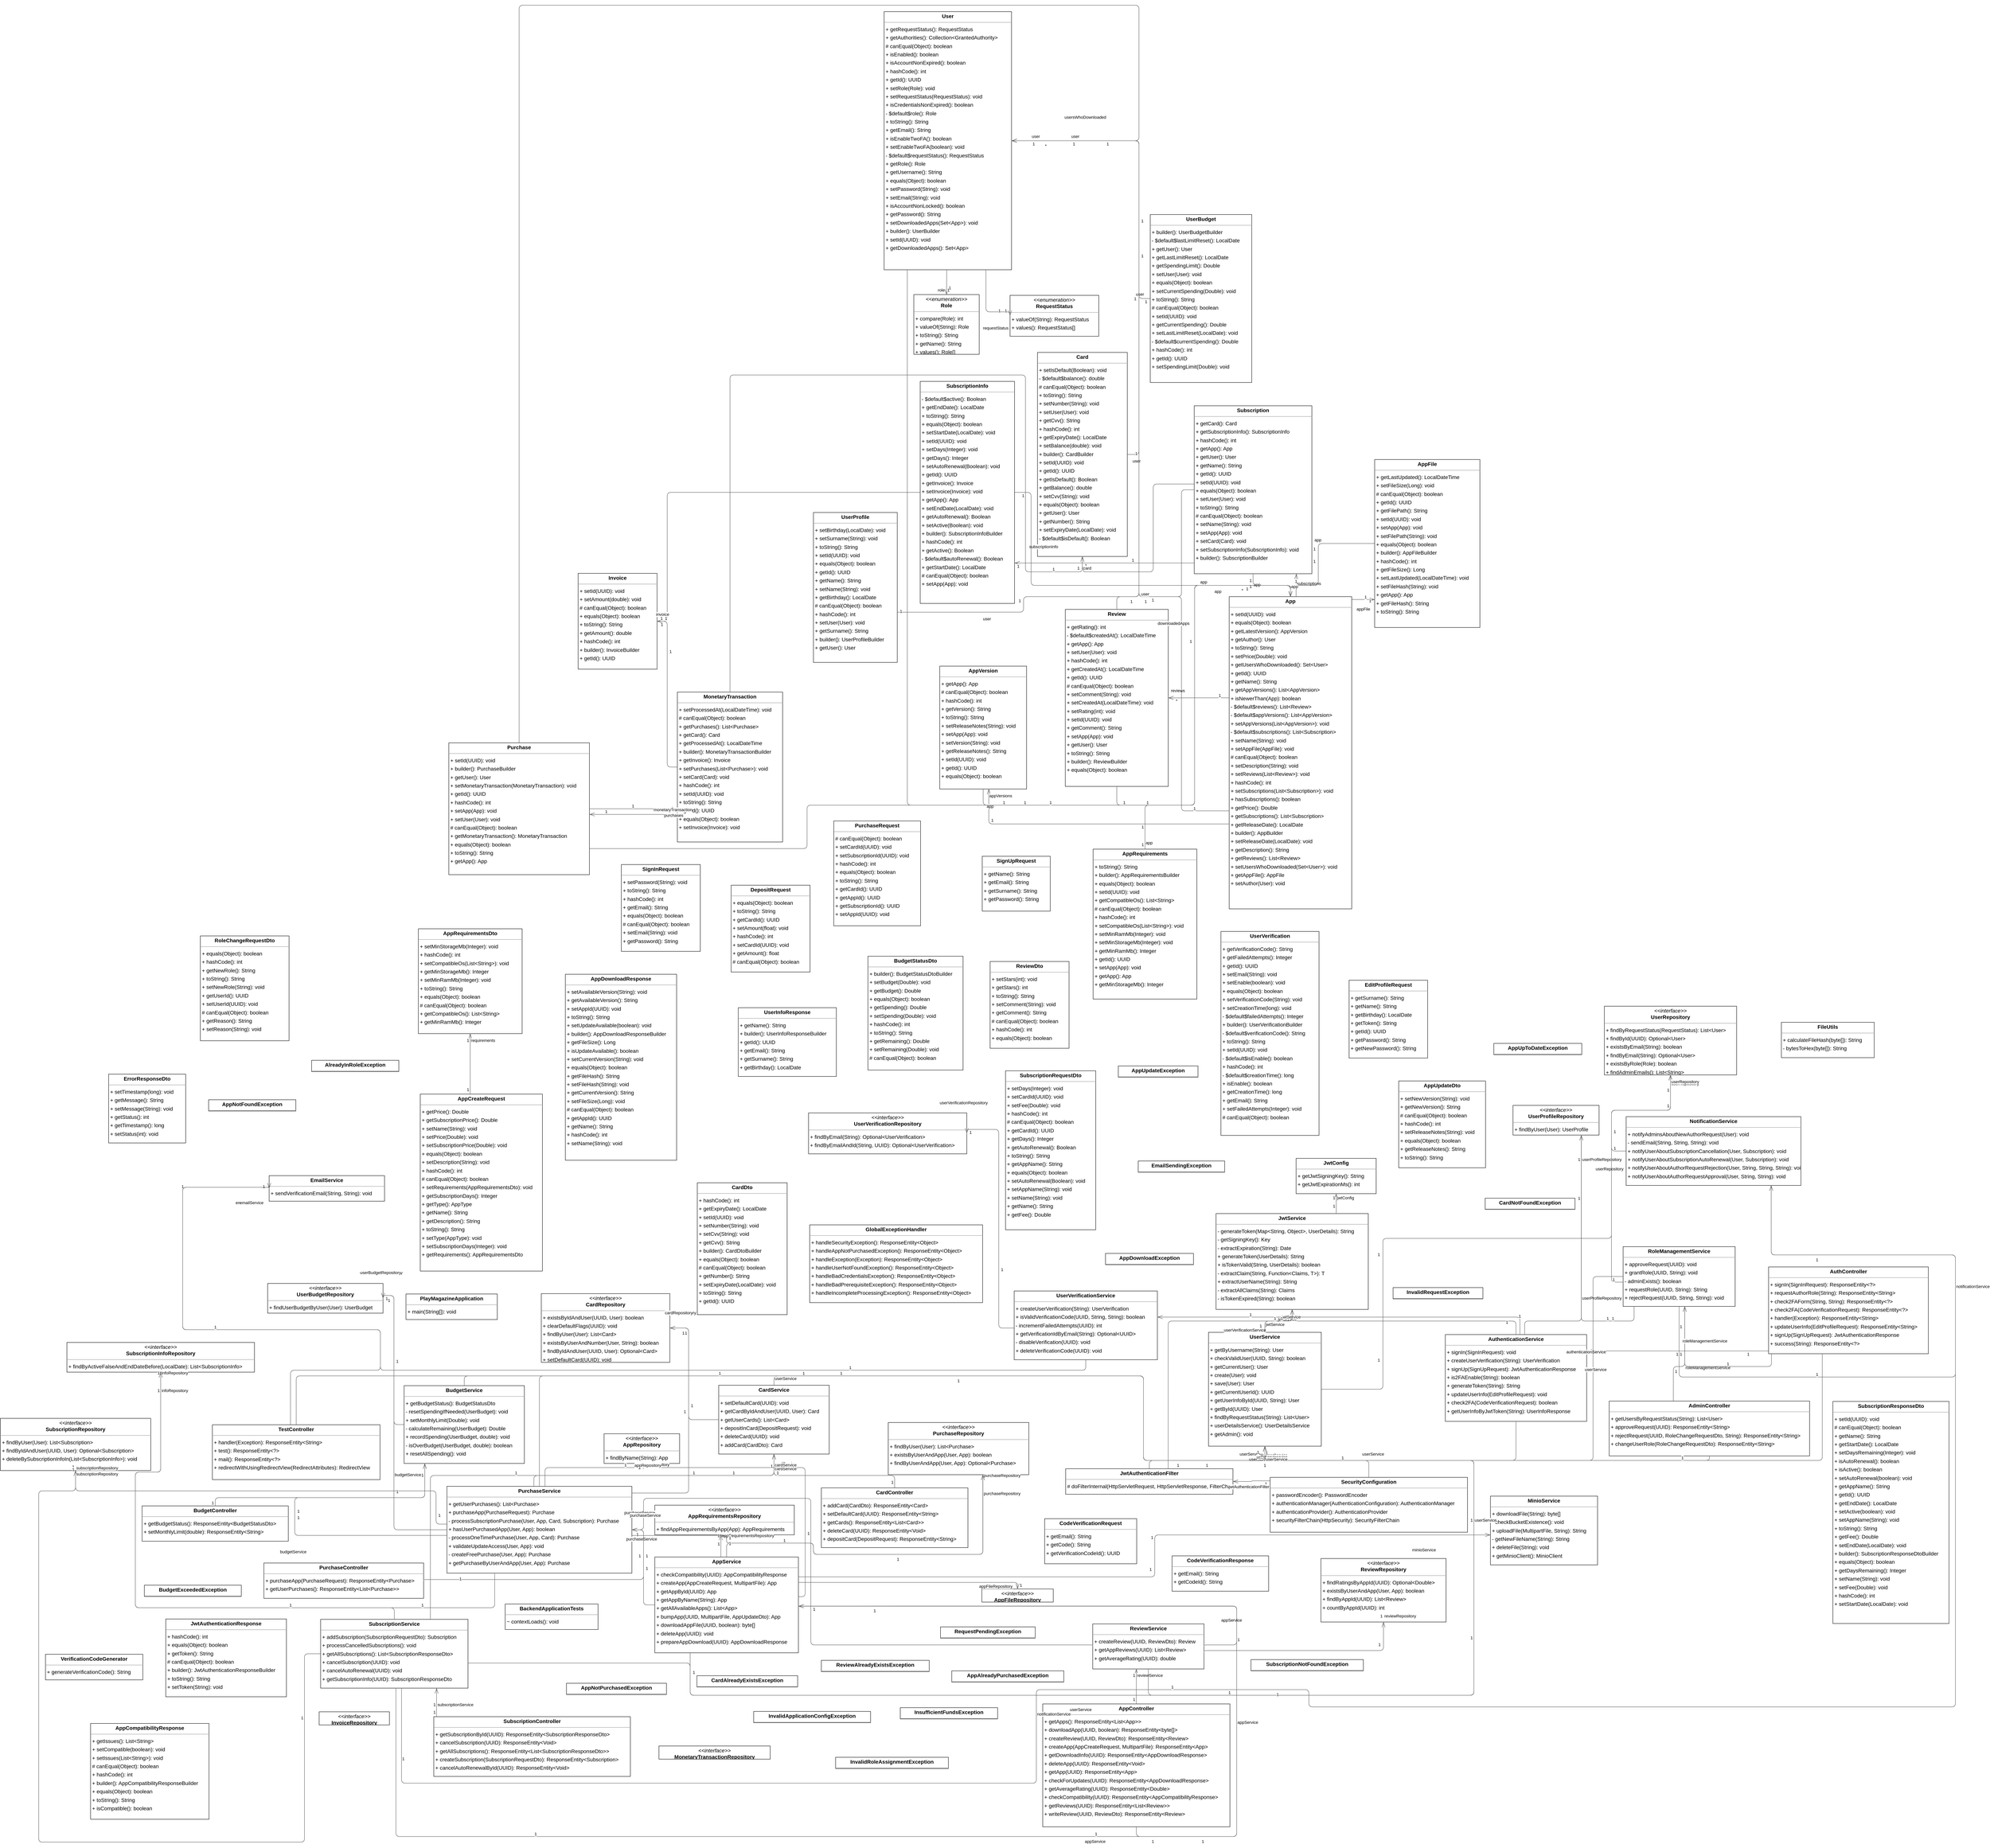 <mxGraphModel dx="0" dy="0" grid="1" gridSize="10" guides="1" tooltips="1" connect="1" arrows="1" fold="1" page="0" pageScale="1" background="none" math="0" shadow="0">
  <root>
    <mxCell id="0" />
    <mxCell id="1" parent="0" />
    <mxCell id="node28" parent="1" vertex="1" value="&lt;p style=&quot;margin:0px;margin-top:4px;text-align:center;&quot;&gt;&lt;b&gt;AdminController&lt;/b&gt;&lt;/p&gt;&lt;hr size=&quot;1&quot;/&gt;&lt;p style=&quot;margin:0 0 0 4px;line-height:1.6;&quot;&gt;+ getUsersByRequestStatus(String): List&amp;lt;User&amp;gt;&lt;br/&gt;+ approveRequest(UUID): ResponseEntity&amp;lt;String&amp;gt;&lt;br/&gt;+ rejectRequest(UUID, RoleChangeRequestDto, String): ResponseEntity&amp;lt;String&amp;gt;&lt;br/&gt;+ changeUserRole(RoleChangeRequestDto): ResponseEntity&amp;lt;String&amp;gt;&lt;/p&gt;" style="verticalAlign=top;align=left;overflow=fill;fontSize=14;fontFamily=Helvetica;html=1;rounded=0;shadow=0;comic=0;labelBackgroundColor=none;strokeWidth=1;">
      <mxGeometry x="4124" y="3684" width="533" height="146" as="geometry" />
    </mxCell>
    <mxCell id="node93" parent="1" vertex="1" value="&lt;p style=&quot;margin:0px;margin-top:4px;text-align:center;&quot;&gt;&lt;b&gt;AlreadyInRoleException&lt;/b&gt;&lt;/p&gt;&lt;hr size=&quot;1&quot;/&gt;" style="verticalAlign=top;align=left;overflow=fill;fontSize=14;fontFamily=Helvetica;html=1;rounded=0;shadow=0;comic=0;labelBackgroundColor=none;strokeWidth=1;">
      <mxGeometry x="672" y="2777" width="232" height="30" as="geometry" />
    </mxCell>
    <mxCell id="node48" parent="1" vertex="1" value="&lt;p style=&quot;margin:0px;margin-top:4px;text-align:center;&quot;&gt;&lt;b&gt;App&lt;/b&gt;&lt;/p&gt;&lt;hr size=&quot;1&quot;/&gt;&lt;p style=&quot;margin:0 0 0 4px;line-height:1.6;&quot;&gt;+ setId(UUID): void&lt;br/&gt;+ equals(Object): boolean&lt;br/&gt;+ getLatestVersion(): AppVersion&lt;br/&gt;+ getAuthor(): User&lt;br/&gt;+ toString(): String&lt;br/&gt;+ setPrice(Double): void&lt;br/&gt;+ getUsersWhoDownloaded(): Set&amp;lt;User&amp;gt;&lt;br/&gt;+ getId(): UUID&lt;br/&gt;+ getName(): String&lt;br/&gt;+ getAppVersions(): List&amp;lt;AppVersion&amp;gt;&lt;br/&gt;+ isNewerThan(App): boolean&lt;br/&gt;- $default$reviews(): List&amp;lt;Review&amp;gt;&lt;br/&gt;- $default$appVersions(): List&amp;lt;AppVersion&amp;gt;&lt;br/&gt;+ setAppVersions(List&amp;lt;AppVersion&amp;gt;): void&lt;br/&gt;- $default$subscriptions(): List&amp;lt;Subscription&amp;gt;&lt;br/&gt;+ setName(String): void&lt;br/&gt;+ setAppFile(AppFile): void&lt;br/&gt;# canEqual(Object): boolean&lt;br/&gt;+ setDescription(String): void&lt;br/&gt;+ setReviews(List&amp;lt;Review&amp;gt;): void&lt;br/&gt;+ hashCode(): int&lt;br/&gt;+ setSubscriptions(List&amp;lt;Subscription&amp;gt;): void&lt;br/&gt;+ hasSubscriptions(): boolean&lt;br/&gt;+ getPrice(): Double&lt;br/&gt;+ getSubscriptions(): List&amp;lt;Subscription&amp;gt;&lt;br/&gt;+ getReleaseDate(): LocalDate&lt;br/&gt;+ builder(): AppBuilder&lt;br/&gt;+ setReleaseDate(LocalDate): void&lt;br/&gt;+ getDescription(): String&lt;br/&gt;+ getReviews(): List&amp;lt;Review&amp;gt;&lt;br/&gt;+ setUsersWhoDownloaded(Set&amp;lt;User&amp;gt;): void&lt;br/&gt;+ getAppFile(): AppFile&lt;br/&gt;+ setAuthor(User): void&lt;/p&gt;" style="verticalAlign=top;align=left;overflow=fill;fontSize=14;fontFamily=Helvetica;html=1;rounded=0;shadow=0;comic=0;labelBackgroundColor=none;strokeWidth=1;">
      <mxGeometry x="3113" y="1543" width="326" height="831" as="geometry" />
    </mxCell>
    <mxCell id="node1" parent="1" vertex="1" value="&lt;p style=&quot;margin:0px;margin-top:4px;text-align:center;&quot;&gt;&lt;b&gt;AppAlreadyPurchasedException&lt;/b&gt;&lt;/p&gt;&lt;hr size=&quot;1&quot;/&gt;" style="verticalAlign=top;align=left;overflow=fill;fontSize=14;fontFamily=Helvetica;html=1;rounded=0;shadow=0;comic=0;labelBackgroundColor=none;strokeWidth=1;">
      <mxGeometry x="2375" y="4402" width="298" height="30" as="geometry" />
    </mxCell>
    <mxCell id="node43" parent="1" vertex="1" value="&lt;p style=&quot;margin:0px;margin-top:4px;text-align:center;&quot;&gt;&lt;b&gt;AppCompatibilityResponse&lt;/b&gt;&lt;/p&gt;&lt;hr size=&quot;1&quot;/&gt;&lt;p style=&quot;margin:0 0 0 4px;line-height:1.6;&quot;&gt;+ getIssues(): List&amp;lt;String&amp;gt;&lt;br/&gt;+ setCompatible(boolean): void&lt;br/&gt;+ setIssues(List&amp;lt;String&amp;gt;): void&lt;br/&gt;# canEqual(Object): boolean&lt;br/&gt;+ hashCode(): int&lt;br/&gt;+ builder(): AppCompatibilityResponseBuilder&lt;br/&gt;+ equals(Object): boolean&lt;br/&gt;+ toString(): String&lt;br/&gt;+ isCompatible(): boolean&lt;/p&gt;" style="verticalAlign=top;align=left;overflow=fill;fontSize=14;fontFamily=Helvetica;html=1;rounded=0;shadow=0;comic=0;labelBackgroundColor=none;strokeWidth=1;">
      <mxGeometry x="84" y="4542" width="315" height="255" as="geometry" />
    </mxCell>
    <mxCell id="node77" parent="1" vertex="1" value="&lt;p style=&quot;margin:0px;margin-top:4px;text-align:center;&quot;&gt;&lt;b&gt;AppController&lt;/b&gt;&lt;/p&gt;&lt;hr size=&quot;1&quot;/&gt;&lt;p style=&quot;margin:0 0 0 4px;line-height:1.6;&quot;&gt;+ getApps(): ResponseEntity&amp;lt;List&amp;lt;App&amp;gt;&amp;gt;&lt;br/&gt;+ downloadApp(UUID, boolean): ResponseEntity&amp;lt;byte[]&amp;gt;&lt;br/&gt;+ createReview(UUID, ReviewDto): ResponseEntity&amp;lt;Review&amp;gt;&lt;br/&gt;+ createApp(AppCreateRequest, MultipartFile): ResponseEntity&amp;lt;App&amp;gt;&lt;br/&gt;+ getDownloadInfo(UUID): ResponseEntity&amp;lt;AppDownloadResponse&amp;gt;&lt;br/&gt;+ deleteApp(UUID): ResponseEntity&amp;lt;Void&amp;gt;&lt;br/&gt;+ getApp(UUID): ResponseEntity&amp;lt;App&amp;gt;&lt;br/&gt;+ checkForUpdates(UUID): ResponseEntity&amp;lt;AppDownloadResponse&amp;gt;&lt;br/&gt;+ getAverageRating(UUID): ResponseEntity&amp;lt;Double&amp;gt;&lt;br/&gt;+ checkCompatibility(UUID): ResponseEntity&amp;lt;AppCompatibilityResponse&amp;gt;&lt;br/&gt;+ getReviews(UUID): ResponseEntity&amp;lt;List&amp;lt;Review&amp;gt;&amp;gt;&lt;br/&gt;+ writeReview(UUID, ReviewDto): ResponseEntity&amp;lt;Review&amp;gt;&lt;/p&gt;" style="verticalAlign=top;align=left;overflow=fill;fontSize=14;fontFamily=Helvetica;html=1;rounded=0;shadow=0;comic=0;labelBackgroundColor=none;strokeWidth=1;">
      <mxGeometry x="2617" y="4490" width="498" height="327" as="geometry" />
    </mxCell>
    <mxCell id="node53" parent="1" vertex="1" value="&lt;p style=&quot;margin:0px;margin-top:4px;text-align:center;&quot;&gt;&lt;b&gt;AppCreateRequest&lt;/b&gt;&lt;/p&gt;&lt;hr size=&quot;1&quot;/&gt;&lt;p style=&quot;margin:0 0 0 4px;line-height:1.6;&quot;&gt;+ getPrice(): Double&lt;br/&gt;+ getSubscriptionPrice(): Double&lt;br/&gt;+ setName(String): void&lt;br/&gt;+ setPrice(Double): void&lt;br/&gt;+ setSubscriptionPrice(Double): void&lt;br/&gt;+ equals(Object): boolean&lt;br/&gt;+ setDescription(String): void&lt;br/&gt;+ hashCode(): int&lt;br/&gt;# canEqual(Object): boolean&lt;br/&gt;+ setRequirements(AppRequirementsDto): void&lt;br/&gt;+ getSubscriptionDays(): Integer&lt;br/&gt;+ getType(): AppType&lt;br/&gt;+ getName(): String&lt;br/&gt;+ getDescription(): String&lt;br/&gt;+ toString(): String&lt;br/&gt;+ setType(AppType): void&lt;br/&gt;+ setSubscriptionDays(Integer): void&lt;br/&gt;+ getRequirements(): AppRequirementsDto&lt;/p&gt;" style="verticalAlign=top;align=left;overflow=fill;fontSize=14;fontFamily=Helvetica;html=1;rounded=0;shadow=0;comic=0;labelBackgroundColor=none;strokeWidth=1;">
      <mxGeometry x="961" y="2867" width="325" height="471" as="geometry" />
    </mxCell>
    <mxCell id="node23" parent="1" vertex="1" value="&lt;p style=&quot;margin:0px;margin-top:4px;text-align:center;&quot;&gt;&lt;b&gt;AppDownloadException&lt;/b&gt;&lt;/p&gt;&lt;hr size=&quot;1&quot;/&gt;" style="verticalAlign=top;align=left;overflow=fill;fontSize=14;fontFamily=Helvetica;html=1;rounded=0;shadow=0;comic=0;labelBackgroundColor=none;strokeWidth=1;">
      <mxGeometry x="2784" y="3291" width="234" height="30" as="geometry" />
    </mxCell>
    <mxCell id="node19" parent="1" vertex="1" value="&lt;p style=&quot;margin:0px;margin-top:4px;text-align:center;&quot;&gt;&lt;b&gt;AppDownloadResponse&lt;/b&gt;&lt;/p&gt;&lt;hr size=&quot;1&quot;/&gt;&lt;p style=&quot;margin:0 0 0 4px;line-height:1.6;&quot;&gt;+ setAvailableVersion(String): void&lt;br/&gt;+ getAvailableVersion(): String&lt;br/&gt;+ setAppId(UUID): void&lt;br/&gt;+ toString(): String&lt;br/&gt;+ setUpdateAvailable(boolean): void&lt;br/&gt;+ builder(): AppDownloadResponseBuilder&lt;br/&gt;+ getFileSize(): Long&lt;br/&gt;+ isUpdateAvailable(): boolean&lt;br/&gt;+ setCurrentVersion(String): void&lt;br/&gt;+ equals(Object): boolean&lt;br/&gt;+ getFileHash(): String&lt;br/&gt;+ setFileHash(String): void&lt;br/&gt;+ getCurrentVersion(): String&lt;br/&gt;+ setFileSize(Long): void&lt;br/&gt;# canEqual(Object): boolean&lt;br/&gt;+ getAppId(): UUID&lt;br/&gt;+ getName(): String&lt;br/&gt;+ hashCode(): int&lt;br/&gt;+ setName(String): void&lt;/p&gt;" style="verticalAlign=top;align=left;overflow=fill;fontSize=14;fontFamily=Helvetica;html=1;rounded=0;shadow=0;comic=0;labelBackgroundColor=none;strokeWidth=1;">
      <mxGeometry x="1347" y="2548" width="296" height="495" as="geometry" />
    </mxCell>
    <mxCell id="node9" parent="1" vertex="1" value="&lt;p style=&quot;margin:0px;margin-top:4px;text-align:center;&quot;&gt;&lt;b&gt;AppFile&lt;/b&gt;&lt;/p&gt;&lt;hr size=&quot;1&quot;/&gt;&lt;p style=&quot;margin:0 0 0 4px;line-height:1.6;&quot;&gt;+ getLastUpdated(): LocalDateTime&lt;br/&gt;+ setFileSize(Long): void&lt;br/&gt;# canEqual(Object): boolean&lt;br/&gt;+ getId(): UUID&lt;br/&gt;+ getFilePath(): String&lt;br/&gt;+ setId(UUID): void&lt;br/&gt;+ setApp(App): void&lt;br/&gt;+ setFilePath(String): void&lt;br/&gt;+ equals(Object): boolean&lt;br/&gt;+ builder(): AppFileBuilder&lt;br/&gt;+ hashCode(): int&lt;br/&gt;+ getFileSize(): Long&lt;br/&gt;+ setLastUpdated(LocalDateTime): void&lt;br/&gt;+ setFileHash(String): void&lt;br/&gt;+ getApp(): App&lt;br/&gt;+ getFileHash(): String&lt;br/&gt;+ toString(): String&lt;/p&gt;" style="verticalAlign=top;align=left;overflow=fill;fontSize=14;fontFamily=Helvetica;html=1;rounded=0;shadow=0;comic=0;labelBackgroundColor=none;strokeWidth=1;">
      <mxGeometry x="3500" y="1178" width="280" height="447" as="geometry" />
    </mxCell>
    <mxCell id="node69" parent="1" vertex="1" value="&lt;p style=&quot;margin:0px;margin-top:4px;text-align:center;&quot;&gt;&lt;i&gt;&amp;lt;&amp;lt;interface&amp;gt;&amp;gt;&lt;/i&gt;&lt;br/&gt;&lt;b&gt;AppFileRepository&lt;/b&gt;&lt;/p&gt;&lt;hr size=&quot;1&quot;/&gt;" style="verticalAlign=top;align=left;overflow=fill;fontSize=14;fontFamily=Helvetica;html=1;rounded=0;shadow=0;comic=0;labelBackgroundColor=none;strokeWidth=1;">
      <mxGeometry x="2455" y="4184" width="190" height="35" as="geometry" />
    </mxCell>
    <mxCell id="node54" parent="1" vertex="1" value="&lt;p style=&quot;margin:0px;margin-top:4px;text-align:center;&quot;&gt;&lt;b&gt;AppNotFoundException&lt;/b&gt;&lt;/p&gt;&lt;hr size=&quot;1&quot;/&gt;" style="verticalAlign=top;align=left;overflow=fill;fontSize=14;fontFamily=Helvetica;html=1;rounded=0;shadow=0;comic=0;labelBackgroundColor=none;strokeWidth=1;">
      <mxGeometry x="398" y="2882" width="232" height="30" as="geometry" />
    </mxCell>
    <mxCell id="node96" parent="1" vertex="1" value="&lt;p style=&quot;margin:0px;margin-top:4px;text-align:center;&quot;&gt;&lt;b&gt;AppNotPurchasedException&lt;/b&gt;&lt;/p&gt;&lt;hr size=&quot;1&quot;/&gt;" style="verticalAlign=top;align=left;overflow=fill;fontSize=14;fontFamily=Helvetica;html=1;rounded=0;shadow=0;comic=0;labelBackgroundColor=none;strokeWidth=1;">
      <mxGeometry x="1350" y="4435" width="266" height="30" as="geometry" />
    </mxCell>
    <mxCell id="node86" parent="1" vertex="1" value="&lt;p style=&quot;margin:0px;margin-top:4px;text-align:center;&quot;&gt;&lt;i&gt;&amp;lt;&amp;lt;interface&amp;gt;&amp;gt;&lt;/i&gt;&lt;br/&gt;&lt;b&gt;AppRepository&lt;/b&gt;&lt;/p&gt;&lt;hr size=&quot;1&quot;/&gt;&lt;p style=&quot;margin:0 0 0 4px;line-height:1.6;&quot;&gt;+ findByName(String): App&lt;/p&gt;" style="verticalAlign=top;align=left;overflow=fill;fontSize=14;fontFamily=Helvetica;html=1;rounded=0;shadow=0;comic=0;labelBackgroundColor=none;strokeWidth=1;">
      <mxGeometry x="1450" y="3771" width="201" height="79" as="geometry" />
    </mxCell>
    <mxCell id="node0" parent="1" vertex="1" value="&lt;p style=&quot;margin:0px;margin-top:4px;text-align:center;&quot;&gt;&lt;b&gt;AppRequirements&lt;/b&gt;&lt;/p&gt;&lt;hr size=&quot;1&quot;/&gt;&lt;p style=&quot;margin:0 0 0 4px;line-height:1.6;&quot;&gt;+ toString(): String&lt;br/&gt;+ builder(): AppRequirementsBuilder&lt;br/&gt;+ equals(Object): boolean&lt;br/&gt;+ setId(UUID): void&lt;br/&gt;+ getCompatibleOs(): List&amp;lt;String&amp;gt;&lt;br/&gt;# canEqual(Object): boolean&lt;br/&gt;+ hashCode(): int&lt;br/&gt;+ setCompatibleOs(List&amp;lt;String&amp;gt;): void&lt;br/&gt;+ setMinRamMb(Integer): void&lt;br/&gt;+ setMinStorageMb(Integer): void&lt;br/&gt;+ getMinRamMb(): Integer&lt;br/&gt;+ getId(): UUID&lt;br/&gt;+ setApp(App): void&lt;br/&gt;+ getApp(): App&lt;br/&gt;+ getMinStorageMb(): Integer&lt;/p&gt;" style="verticalAlign=top;align=left;overflow=fill;fontSize=14;fontFamily=Helvetica;html=1;rounded=0;shadow=0;comic=0;labelBackgroundColor=none;strokeWidth=1;">
      <mxGeometry x="2751" y="2215" width="276" height="399" as="geometry" />
    </mxCell>
    <mxCell id="node49" parent="1" vertex="1" value="&lt;p style=&quot;margin:0px;margin-top:4px;text-align:center;&quot;&gt;&lt;b&gt;AppRequirementsDto&lt;/b&gt;&lt;/p&gt;&lt;hr size=&quot;1&quot;/&gt;&lt;p style=&quot;margin:0 0 0 4px;line-height:1.6;&quot;&gt;+ setMinStorageMb(Integer): void&lt;br/&gt;+ hashCode(): int&lt;br/&gt;+ setCompatibleOs(List&amp;lt;String&amp;gt;): void&lt;br/&gt;+ getMinStorageMb(): Integer&lt;br/&gt;+ setMinRamMb(Integer): void&lt;br/&gt;+ toString(): String&lt;br/&gt;+ equals(Object): boolean&lt;br/&gt;# canEqual(Object): boolean&lt;br/&gt;+ getCompatibleOs(): List&amp;lt;String&amp;gt;&lt;br/&gt;+ getMinRamMb(): Integer&lt;/p&gt;" style="verticalAlign=top;align=left;overflow=fill;fontSize=14;fontFamily=Helvetica;html=1;rounded=0;shadow=0;comic=0;labelBackgroundColor=none;strokeWidth=1;">
      <mxGeometry x="956" y="2427" width="276" height="279" as="geometry" />
    </mxCell>
    <mxCell id="node35" parent="1" vertex="1" value="&lt;p style=&quot;margin:0px;margin-top:4px;text-align:center;&quot;&gt;&lt;i&gt;&amp;lt;&amp;lt;interface&amp;gt;&amp;gt;&lt;/i&gt;&lt;br/&gt;&lt;b&gt;AppRequirementsRepository&lt;/b&gt;&lt;/p&gt;&lt;hr size=&quot;1&quot;/&gt;&lt;p style=&quot;margin:0 0 0 4px;line-height:1.6;&quot;&gt;+ findAppRequirementsByApp(App): AppRequirements&lt;/p&gt;" style="verticalAlign=top;align=left;overflow=fill;fontSize=14;fontFamily=Helvetica;html=1;rounded=0;shadow=0;comic=0;labelBackgroundColor=none;strokeWidth=1;">
      <mxGeometry x="1585" y="3961" width="371" height="79" as="geometry" />
    </mxCell>
    <mxCell id="node21" parent="1" vertex="1" value="&lt;p style=&quot;margin:0px;margin-top:4px;text-align:center;&quot;&gt;&lt;b&gt;AppService&lt;/b&gt;&lt;/p&gt;&lt;hr size=&quot;1&quot;/&gt;&lt;p style=&quot;margin:0 0 0 4px;line-height:1.6;&quot;&gt;+ checkCompatibility(UUID): AppCompatibilityResponse&lt;br/&gt;+ createApp(AppCreateRequest, MultipartFile): App&lt;br/&gt;+ getAppById(UUID): App&lt;br/&gt;+ getAppByName(String): App&lt;br/&gt;+ getAllAvailableApps(): List&amp;lt;App&amp;gt;&lt;br/&gt;+ bumpApp(UUID, MultipartFile, AppUpdateDto): App&lt;br/&gt;+ downloadAppFile(UUID, boolean): byte[]&lt;br/&gt;+ deleteApp(UUID): void&lt;br/&gt;+ prepareAppDownload(UUID): AppDownloadResponse&lt;/p&gt;" style="verticalAlign=top;align=left;overflow=fill;fontSize=14;fontFamily=Helvetica;html=1;rounded=0;shadow=0;comic=0;labelBackgroundColor=none;strokeWidth=1;">
      <mxGeometry x="1585" y="4099" width="382" height="255" as="geometry" />
    </mxCell>
    <mxCell id="node31" parent="1" vertex="1" value="&lt;p style=&quot;margin:0px;margin-top:4px;text-align:center;&quot;&gt;&lt;b&gt;AppUpToDateException&lt;/b&gt;&lt;/p&gt;&lt;hr size=&quot;1&quot;/&gt;" style="verticalAlign=top;align=left;overflow=fill;fontSize=14;fontFamily=Helvetica;html=1;rounded=0;shadow=0;comic=0;labelBackgroundColor=none;strokeWidth=1;">
      <mxGeometry x="3817" y="2732" width="234" height="30" as="geometry" />
    </mxCell>
    <mxCell id="node25" parent="1" vertex="1" value="&lt;p style=&quot;margin:0px;margin-top:4px;text-align:center;&quot;&gt;&lt;b&gt;AppUpdateDto&lt;/b&gt;&lt;/p&gt;&lt;hr size=&quot;1&quot;/&gt;&lt;p style=&quot;margin:0 0 0 4px;line-height:1.6;&quot;&gt;+ setNewVersion(String): void&lt;br/&gt;+ getNewVersion(): String&lt;br/&gt;# canEqual(Object): boolean&lt;br/&gt;+ hashCode(): int&lt;br/&gt;+ setReleaseNotes(String): void&lt;br/&gt;+ equals(Object): boolean&lt;br/&gt;+ getReleaseNotes(): String&lt;br/&gt;+ toString(): String&lt;/p&gt;" style="verticalAlign=top;align=left;overflow=fill;fontSize=14;fontFamily=Helvetica;html=1;rounded=0;shadow=0;comic=0;labelBackgroundColor=none;strokeWidth=1;">
      <mxGeometry x="3564" y="2832" width="231" height="231" as="geometry" />
    </mxCell>
    <mxCell id="node29" parent="1" vertex="1" value="&lt;p style=&quot;margin:0px;margin-top:4px;text-align:center;&quot;&gt;&lt;b&gt;AppUpdateException&lt;/b&gt;&lt;/p&gt;&lt;hr size=&quot;1&quot;/&gt;" style="verticalAlign=top;align=left;overflow=fill;fontSize=14;fontFamily=Helvetica;html=1;rounded=0;shadow=0;comic=0;labelBackgroundColor=none;strokeWidth=1;">
      <mxGeometry x="2818" y="2792" width="212" height="30" as="geometry" />
    </mxCell>
    <mxCell id="node70" parent="1" vertex="1" value="&lt;p style=&quot;margin:0px;margin-top:4px;text-align:center;&quot;&gt;&lt;b&gt;AppVersion&lt;/b&gt;&lt;/p&gt;&lt;hr size=&quot;1&quot;/&gt;&lt;p style=&quot;margin:0 0 0 4px;line-height:1.6;&quot;&gt;+ getApp(): App&lt;br/&gt;# canEqual(Object): boolean&lt;br/&gt;+ hashCode(): int&lt;br/&gt;+ getVersion(): String&lt;br/&gt;+ toString(): String&lt;br/&gt;+ setReleaseNotes(String): void&lt;br/&gt;+ setApp(App): void&lt;br/&gt;+ setVersion(String): void&lt;br/&gt;+ getReleaseNotes(): String&lt;br/&gt;+ setId(UUID): void&lt;br/&gt;+ getId(): UUID&lt;br/&gt;+ equals(Object): boolean&lt;/p&gt;" style="verticalAlign=top;align=left;overflow=fill;fontSize=14;fontFamily=Helvetica;html=1;rounded=0;shadow=0;comic=0;labelBackgroundColor=none;strokeWidth=1;">
      <mxGeometry x="2343" y="1728" width="231" height="327" as="geometry" />
    </mxCell>
    <mxCell id="node11" parent="1" vertex="1" value="&lt;p style=&quot;margin:0px;margin-top:4px;text-align:center;&quot;&gt;&lt;b&gt;AuthController&lt;/b&gt;&lt;/p&gt;&lt;hr size=&quot;1&quot;/&gt;&lt;p style=&quot;margin:0 0 0 4px;line-height:1.6;&quot;&gt;+ signIn(SignInRequest): ResponseEntity&amp;lt;?&amp;gt;&lt;br/&gt;+ requestAuthorRole(String): ResponseEntity&amp;lt;String&amp;gt;&lt;br/&gt;+ check2FAForm(String, String): ResponseEntity&amp;lt;?&amp;gt;&lt;br/&gt;+ check2FA(CodeVerificationRequest): ResponseEntity&amp;lt;?&amp;gt;&lt;br/&gt;+ handler(Exception): ResponseEntity&amp;lt;String&amp;gt;&lt;br/&gt;+ updateUserInfo(EditProfileRequest): ResponseEntity&amp;lt;String&amp;gt;&lt;br/&gt;+ signUp(SignUpRequest): JwtAuthenticationResponse&lt;br/&gt;+ success(String): ResponseEntity&amp;lt;?&amp;gt;&lt;/p&gt;" style="verticalAlign=top;align=left;overflow=fill;fontSize=14;fontFamily=Helvetica;html=1;rounded=0;shadow=0;comic=0;labelBackgroundColor=none;strokeWidth=1;">
      <mxGeometry x="4548" y="3327" width="425" height="231" as="geometry" />
    </mxCell>
    <mxCell id="node38" parent="1" vertex="1" value="&lt;p style=&quot;margin:0px;margin-top:4px;text-align:center;&quot;&gt;&lt;b&gt;AuthenticationService&lt;/b&gt;&lt;/p&gt;&lt;hr size=&quot;1&quot;/&gt;&lt;p style=&quot;margin:0 0 0 4px;line-height:1.6;&quot;&gt;+ signIn(SignInRequest): void&lt;br/&gt;+ createUserVerification(String): UserVerification&lt;br/&gt;+ signUp(SignUpRequest): JwtAuthenticationResponse&lt;br/&gt;+ is2FAEnable(String): boolean&lt;br/&gt;+ generateToken(String): String&lt;br/&gt;+ updateUserInfo(EditProfileRequest): void&lt;br/&gt;+ check2FA(CodeVerificationRequest): boolean&lt;br/&gt;+ getUserInfoByJwtToken(String): UserInfoResponse&lt;/p&gt;" style="verticalAlign=top;align=left;overflow=fill;fontSize=14;fontFamily=Helvetica;html=1;rounded=0;shadow=0;comic=0;labelBackgroundColor=none;strokeWidth=1;">
      <mxGeometry x="3688" y="3507" width="376" height="231" as="geometry" />
    </mxCell>
    <mxCell id="node92" parent="1" vertex="1" value="&lt;p style=&quot;margin:0px;margin-top:4px;text-align:center;&quot;&gt;&lt;b&gt;BackendApplicationTests&lt;/b&gt;&lt;/p&gt;&lt;hr size=&quot;1&quot;/&gt;&lt;p style=&quot;margin:0 0 0 4px;line-height:1.6;&quot;&gt;~ contextLoads(): void&lt;/p&gt;" style="verticalAlign=top;align=left;overflow=fill;fontSize=14;fontFamily=Helvetica;html=1;rounded=0;shadow=0;comic=0;labelBackgroundColor=none;strokeWidth=1;">
      <mxGeometry x="1187" y="4224" width="247" height="68" as="geometry" />
    </mxCell>
    <mxCell id="node95" parent="1" vertex="1" value="&lt;p style=&quot;margin:0px;margin-top:4px;text-align:center;&quot;&gt;&lt;b&gt;BudgetController&lt;/b&gt;&lt;/p&gt;&lt;hr size=&quot;1&quot;/&gt;&lt;p style=&quot;margin:0 0 0 4px;line-height:1.6;&quot;&gt;+ getBudgetStatus(): ResponseEntity&amp;lt;BudgetStatusDto&amp;gt;&lt;br/&gt;+ setMonthlyLimit(double): ResponseEntity&amp;lt;String&amp;gt;&lt;/p&gt;" style="verticalAlign=top;align=left;overflow=fill;fontSize=14;fontFamily=Helvetica;html=1;rounded=0;shadow=0;comic=0;labelBackgroundColor=none;strokeWidth=1;">
      <mxGeometry x="221" y="3963" width="389" height="94" as="geometry" />
    </mxCell>
    <mxCell id="node81" parent="1" vertex="1" value="&lt;p style=&quot;margin:0px;margin-top:4px;text-align:center;&quot;&gt;&lt;b&gt;BudgetExceededException&lt;/b&gt;&lt;/p&gt;&lt;hr size=&quot;1&quot;/&gt;" style="verticalAlign=top;align=left;overflow=fill;fontSize=14;fontFamily=Helvetica;html=1;rounded=0;shadow=0;comic=0;labelBackgroundColor=none;strokeWidth=1;">
      <mxGeometry x="227" y="4174" width="258" height="30" as="geometry" />
    </mxCell>
    <mxCell id="node16" parent="1" vertex="1" value="&lt;p style=&quot;margin:0px;margin-top:4px;text-align:center;&quot;&gt;&lt;b&gt;BudgetService&lt;/b&gt;&lt;/p&gt;&lt;hr size=&quot;1&quot;/&gt;&lt;p style=&quot;margin:0 0 0 4px;line-height:1.6;&quot;&gt;+ getBudgetStatus(): BudgetStatusDto&lt;br/&gt;- resetSpendingIfNeeded(UserBudget): void&lt;br/&gt;+ setMonthlyLimit(Double): void&lt;br/&gt;- calculateRemaining(UserBudget): Double&lt;br/&gt;+ recordSpending(UserBudget, double): void&lt;br/&gt;- isOverBudget(UserBudget, double): boolean&lt;br/&gt;+ resetAllSpending(): void&lt;/p&gt;" style="verticalAlign=top;align=left;overflow=fill;fontSize=14;fontFamily=Helvetica;html=1;rounded=0;shadow=0;comic=0;labelBackgroundColor=none;strokeWidth=1;">
      <mxGeometry x="918" y="3643" width="320" height="207" as="geometry" />
    </mxCell>
    <mxCell id="node8" parent="1" vertex="1" value="&lt;p style=&quot;margin:0px;margin-top:4px;text-align:center;&quot;&gt;&lt;b&gt;BudgetStatusDto&lt;/b&gt;&lt;/p&gt;&lt;hr size=&quot;1&quot;/&gt;&lt;p style=&quot;margin:0 0 0 4px;line-height:1.6;&quot;&gt;+ builder(): BudgetStatusDtoBuilder&lt;br/&gt;+ setBudget(Double): void&lt;br/&gt;+ getBudget(): Double&lt;br/&gt;+ equals(Object): boolean&lt;br/&gt;+ getSpending(): Double&lt;br/&gt;+ setSpending(Double): void&lt;br/&gt;+ hashCode(): int&lt;br/&gt;+ toString(): String&lt;br/&gt;+ getRemaining(): Double&lt;br/&gt;+ setRemaining(Double): void&lt;br/&gt;# canEqual(Object): boolean&lt;/p&gt;" style="verticalAlign=top;align=left;overflow=fill;fontSize=14;fontFamily=Helvetica;html=1;rounded=0;shadow=0;comic=0;labelBackgroundColor=none;strokeWidth=1;">
      <mxGeometry x="2152" y="2500" width="253" height="303" as="geometry" />
    </mxCell>
    <mxCell id="node20" parent="1" vertex="1" value="&lt;p style=&quot;margin:0px;margin-top:4px;text-align:center;&quot;&gt;&lt;b&gt;Card&lt;/b&gt;&lt;/p&gt;&lt;hr size=&quot;1&quot;/&gt;&lt;p style=&quot;margin:0 0 0 4px;line-height:1.6;&quot;&gt;+ setIsDefault(Boolean): void&lt;br/&gt;- $default$balance(): double&lt;br/&gt;# canEqual(Object): boolean&lt;br/&gt;+ toString(): String&lt;br/&gt;+ setNumber(String): void&lt;br/&gt;+ setUser(User): void&lt;br/&gt;+ getCvv(): String&lt;br/&gt;+ hashCode(): int&lt;br/&gt;+ getExpiryDate(): LocalDate&lt;br/&gt;+ setBalance(double): void&lt;br/&gt;+ builder(): CardBuilder&lt;br/&gt;+ setId(UUID): void&lt;br/&gt;+ getId(): UUID&lt;br/&gt;+ getIsDefault(): Boolean&lt;br/&gt;+ getBalance(): double&lt;br/&gt;+ setCvv(String): void&lt;br/&gt;+ equals(Object): boolean&lt;br/&gt;+ getUser(): User&lt;br/&gt;+ getNumber(): String&lt;br/&gt;+ setExpiryDate(LocalDate): void&lt;br/&gt;- $default$isDefault(): Boolean&lt;/p&gt;" style="verticalAlign=top;align=left;overflow=fill;fontSize=14;fontFamily=Helvetica;html=1;rounded=0;shadow=0;comic=0;labelBackgroundColor=none;strokeWidth=1;">
      <mxGeometry x="2603" y="893" width="239" height="543" as="geometry" />
    </mxCell>
    <mxCell id="node80" parent="1" vertex="1" value="&lt;p style=&quot;margin:0px;margin-top:4px;text-align:center;&quot;&gt;&lt;b&gt;CardAlreadyExistsException&lt;/b&gt;&lt;/p&gt;&lt;hr size=&quot;1&quot;/&gt;" style="verticalAlign=top;align=left;overflow=fill;fontSize=14;fontFamily=Helvetica;html=1;rounded=0;shadow=0;comic=0;labelBackgroundColor=none;strokeWidth=1;">
      <mxGeometry x="1697" y="4415" width="268" height="30" as="geometry" />
    </mxCell>
    <mxCell id="node97" parent="1" vertex="1" value="&lt;p style=&quot;margin:0px;margin-top:4px;text-align:center;&quot;&gt;&lt;b&gt;CardController&lt;/b&gt;&lt;/p&gt;&lt;hr size=&quot;1&quot;/&gt;&lt;p style=&quot;margin:0 0 0 4px;line-height:1.6;&quot;&gt;+ addCard(CardDto): ResponseEntity&amp;lt;Card&amp;gt;&lt;br/&gt;+ setDefaultCard(UUID): ResponseEntity&amp;lt;String&amp;gt;&lt;br/&gt;+ getCards(): ResponseEntity&amp;lt;List&amp;lt;Card&amp;gt;&amp;gt;&lt;br/&gt;+ deleteCard(UUID): ResponseEntity&amp;lt;Void&amp;gt;&lt;br/&gt;+ depositCard(DepositRequest): ResponseEntity&amp;lt;String&amp;gt;&lt;/p&gt;" style="verticalAlign=top;align=left;overflow=fill;fontSize=14;fontFamily=Helvetica;html=1;rounded=0;shadow=0;comic=0;labelBackgroundColor=none;strokeWidth=1;">
      <mxGeometry x="2028" y="3915" width="390" height="159" as="geometry" />
    </mxCell>
    <mxCell id="node27" parent="1" vertex="1" value="&lt;p style=&quot;margin:0px;margin-top:4px;text-align:center;&quot;&gt;&lt;b&gt;CardDto&lt;/b&gt;&lt;/p&gt;&lt;hr size=&quot;1&quot;/&gt;&lt;p style=&quot;margin:0 0 0 4px;line-height:1.6;&quot;&gt;+ hashCode(): int&lt;br/&gt;+ getExpiryDate(): LocalDate&lt;br/&gt;+ setId(UUID): void&lt;br/&gt;+ setNumber(String): void&lt;br/&gt;+ setCvv(String): void&lt;br/&gt;+ getCvv(): String&lt;br/&gt;+ builder(): CardDtoBuilder&lt;br/&gt;+ equals(Object): boolean&lt;br/&gt;# canEqual(Object): boolean&lt;br/&gt;+ getNumber(): String&lt;br/&gt;+ setExpiryDate(LocalDate): void&lt;br/&gt;+ toString(): String&lt;br/&gt;+ getId(): UUID&lt;/p&gt;" style="verticalAlign=top;align=left;overflow=fill;fontSize=14;fontFamily=Helvetica;html=1;rounded=0;shadow=0;comic=0;labelBackgroundColor=none;strokeWidth=1;">
      <mxGeometry x="1698" y="3103" width="239" height="351" as="geometry" />
    </mxCell>
    <mxCell id="node14" parent="1" vertex="1" value="&lt;p style=&quot;margin:0px;margin-top:4px;text-align:center;&quot;&gt;&lt;b&gt;CardNotFoundException&lt;/b&gt;&lt;/p&gt;&lt;hr size=&quot;1&quot;/&gt;" style="verticalAlign=top;align=left;overflow=fill;fontSize=14;fontFamily=Helvetica;html=1;rounded=0;shadow=0;comic=0;labelBackgroundColor=none;strokeWidth=1;">
      <mxGeometry x="3794" y="3144" width="239" height="30" as="geometry" />
    </mxCell>
    <mxCell id="node13" parent="1" vertex="1" value="&lt;p style=&quot;margin:0px;margin-top:4px;text-align:center;&quot;&gt;&lt;i&gt;&amp;lt;&amp;lt;interface&amp;gt;&amp;gt;&lt;/i&gt;&lt;br/&gt;&lt;b&gt;CardRepository&lt;/b&gt;&lt;/p&gt;&lt;hr size=&quot;1&quot;/&gt;&lt;p style=&quot;margin:0 0 0 4px;line-height:1.6;&quot;&gt;+ existsByIdAndUser(UUID, User): boolean&lt;br/&gt;+ clearDefaultFlags(UUID): void&lt;br/&gt;+ findByUser(User): List&amp;lt;Card&amp;gt;&lt;br/&gt;+ existsByUserAndNumber(User, String): boolean&lt;br/&gt;+ findByIdAndUser(UUID, User): Optional&amp;lt;Card&amp;gt;&lt;br/&gt;+ setDefaultCard(UUID): void&lt;/p&gt;" style="verticalAlign=top;align=left;overflow=fill;fontSize=14;fontFamily=Helvetica;html=1;rounded=0;shadow=0;comic=0;labelBackgroundColor=none;strokeWidth=1;">
      <mxGeometry x="1283" y="3398" width="342" height="183" as="geometry" />
    </mxCell>
    <mxCell id="node18" parent="1" vertex="1" value="&lt;p style=&quot;margin:0px;margin-top:4px;text-align:center;&quot;&gt;&lt;b&gt;CardService&lt;/b&gt;&lt;/p&gt;&lt;hr size=&quot;1&quot;/&gt;&lt;p style=&quot;margin:0 0 0 4px;line-height:1.6;&quot;&gt;+ setDefaultCard(UUID): void&lt;br/&gt;+ getCardByIdAndUser(UUID, User): Card&lt;br/&gt;+ getUserCards(): List&amp;lt;Card&amp;gt;&lt;br/&gt;+ depositInCard(DepositRequest): void&lt;br/&gt;+ deleteCard(UUID): void&lt;br/&gt;+ addCard(CardDto): Card&lt;/p&gt;" style="verticalAlign=top;align=left;overflow=fill;fontSize=14;fontFamily=Helvetica;html=1;rounded=0;shadow=0;comic=0;labelBackgroundColor=none;strokeWidth=1;">
      <mxGeometry x="1755" y="3642" width="294" height="183" as="geometry" />
    </mxCell>
    <mxCell id="node5" parent="1" vertex="1" value="&lt;p style=&quot;margin:0px;margin-top:4px;text-align:center;&quot;&gt;&lt;b&gt;CodeVerificationRequest&lt;/b&gt;&lt;/p&gt;&lt;hr size=&quot;1&quot;/&gt;&lt;p style=&quot;margin:0 0 0 4px;line-height:1.6;&quot;&gt;+ getEmail(): String&lt;br/&gt;+ getCode(): String&lt;br/&gt;+ getVerificationCodeId(): UUID&lt;/p&gt;" style="verticalAlign=top;align=left;overflow=fill;fontSize=14;fontFamily=Helvetica;html=1;rounded=0;shadow=0;comic=0;labelBackgroundColor=none;strokeWidth=1;">
      <mxGeometry x="2622" y="3997" width="245" height="120" as="geometry" />
    </mxCell>
    <mxCell id="node85" parent="1" vertex="1" value="&lt;p style=&quot;margin:0px;margin-top:4px;text-align:center;&quot;&gt;&lt;b&gt;CodeVerificationResponse&lt;/b&gt;&lt;/p&gt;&lt;hr size=&quot;1&quot;/&gt;&lt;p style=&quot;margin:0 0 0 4px;line-height:1.6;&quot;&gt;+ getEmail(): String&lt;br/&gt;+ getCodeId(): String&lt;/p&gt;" style="verticalAlign=top;align=left;overflow=fill;fontSize=14;fontFamily=Helvetica;html=1;rounded=0;shadow=0;comic=0;labelBackgroundColor=none;strokeWidth=1;">
      <mxGeometry x="2961" y="4096" width="257" height="94" as="geometry" />
    </mxCell>
    <mxCell id="node56" parent="1" vertex="1" value="&lt;p style=&quot;margin:0px;margin-top:4px;text-align:center;&quot;&gt;&lt;b&gt;DepositRequest&lt;/b&gt;&lt;/p&gt;&lt;hr size=&quot;1&quot;/&gt;&lt;p style=&quot;margin:0 0 0 4px;line-height:1.6;&quot;&gt;+ equals(Object): boolean&lt;br/&gt;+ toString(): String&lt;br/&gt;+ getCardId(): UUID&lt;br/&gt;+ setAmount(float): void&lt;br/&gt;+ hashCode(): int&lt;br/&gt;+ setCardId(UUID): void&lt;br/&gt;+ getAmount(): float&lt;br/&gt;# canEqual(Object): boolean&lt;/p&gt;" style="verticalAlign=top;align=left;overflow=fill;fontSize=14;fontFamily=Helvetica;html=1;rounded=0;shadow=0;comic=0;labelBackgroundColor=none;strokeWidth=1;">
      <mxGeometry x="1788" y="2311" width="210" height="231" as="geometry" />
    </mxCell>
    <mxCell id="node44" parent="1" vertex="1" value="&lt;p style=&quot;margin:0px;margin-top:4px;text-align:center;&quot;&gt;&lt;b&gt;EditProfileRequest&lt;/b&gt;&lt;/p&gt;&lt;hr size=&quot;1&quot;/&gt;&lt;p style=&quot;margin:0 0 0 4px;line-height:1.6;&quot;&gt;+ getSurname(): String&lt;br/&gt;+ getName(): String&lt;br/&gt;+ getBirthday(): LocalDate&lt;br/&gt;+ getToken(): String&lt;br/&gt;+ getId(): UUID&lt;br/&gt;+ getPassword(): String&lt;br/&gt;+ getNewPassword(): String&lt;/p&gt;" style="verticalAlign=top;align=left;overflow=fill;fontSize=14;fontFamily=Helvetica;html=1;rounded=0;shadow=0;comic=0;labelBackgroundColor=none;strokeWidth=1;">
      <mxGeometry x="3432" y="2564" width="209" height="207" as="geometry" />
    </mxCell>
    <mxCell id="node79" parent="1" vertex="1" value="&lt;p style=&quot;margin:0px;margin-top:4px;text-align:center;&quot;&gt;&lt;b&gt;EmailSendingException&lt;/b&gt;&lt;/p&gt;&lt;hr size=&quot;1&quot;/&gt;" style="verticalAlign=top;align=left;overflow=fill;fontSize=14;fontFamily=Helvetica;html=1;rounded=0;shadow=0;comic=0;labelBackgroundColor=none;strokeWidth=1;">
      <mxGeometry x="2871" y="3045" width="230" height="30" as="geometry" />
    </mxCell>
    <mxCell id="node89" parent="1" vertex="1" value="&lt;p style=&quot;margin:0px;margin-top:4px;text-align:center;&quot;&gt;&lt;b&gt;EmailService&lt;/b&gt;&lt;/p&gt;&lt;hr size=&quot;1&quot;/&gt;&lt;p style=&quot;margin:0 0 0 4px;line-height:1.6;&quot;&gt;+ sendVerificationEmail(String, String): void&lt;/p&gt;" style="verticalAlign=top;align=left;overflow=fill;fontSize=14;fontFamily=Helvetica;html=1;rounded=0;shadow=0;comic=0;labelBackgroundColor=none;strokeWidth=1;">
      <mxGeometry x="559" y="3084" width="307" height="68" as="geometry" />
    </mxCell>
    <mxCell id="node33" parent="1" vertex="1" value="&lt;p style=&quot;margin:0px;margin-top:4px;text-align:center;&quot;&gt;&lt;b&gt;ErrorResponseDto&lt;/b&gt;&lt;/p&gt;&lt;hr size=&quot;1&quot;/&gt;&lt;p style=&quot;margin:0 0 0 4px;line-height:1.6;&quot;&gt;+ setTimestamp(long): void&lt;br/&gt;+ getMessage(): String&lt;br/&gt;+ setMessage(String): void&lt;br/&gt;+ getStatus(): int&lt;br/&gt;+ getTimestamp(): long&lt;br/&gt;+ setStatus(int): void&lt;/p&gt;" style="verticalAlign=top;align=left;overflow=fill;fontSize=14;fontFamily=Helvetica;html=1;rounded=0;shadow=0;comic=0;labelBackgroundColor=none;strokeWidth=1;">
      <mxGeometry x="132" y="2814" width="205" height="183" as="geometry" />
    </mxCell>
    <mxCell id="node55" parent="1" vertex="1" value="&lt;p style=&quot;margin:0px;margin-top:4px;text-align:center;&quot;&gt;&lt;b&gt;FileUtils&lt;/b&gt;&lt;/p&gt;&lt;hr size=&quot;1&quot;/&gt;&lt;p style=&quot;margin:0 0 0 4px;line-height:1.6;&quot;&gt;+ calculateFileHash(byte[]): String&lt;br/&gt;- bytesToHex(byte[]): String&lt;/p&gt;" style="verticalAlign=top;align=left;overflow=fill;fontSize=14;fontFamily=Helvetica;html=1;rounded=0;shadow=0;comic=0;labelBackgroundColor=none;strokeWidth=1;">
      <mxGeometry x="4582" y="2676" width="247" height="94" as="geometry" />
    </mxCell>
    <mxCell id="node45" parent="1" vertex="1" value="&lt;p style=&quot;margin:0px;margin-top:4px;text-align:center;&quot;&gt;&lt;b&gt;GlobalExceptionHandler&lt;/b&gt;&lt;/p&gt;&lt;hr size=&quot;1&quot;/&gt;&lt;p style=&quot;margin:0 0 0 4px;line-height:1.6;&quot;&gt;+ handleSecurityException(): ResponseEntity&amp;lt;Object&amp;gt;&lt;br/&gt;+ handleAppNotPurchasedException(): ResponseEntity&amp;lt;Object&amp;gt;&lt;br/&gt;+ handleException(Exception): ResponseEntity&amp;lt;Object&amp;gt;&lt;br/&gt;+ handleUserNotFoundException(): ResponseEntity&amp;lt;Object&amp;gt;&lt;br/&gt;+ handleBadCredentialsException(): ResponseEntity&amp;lt;Object&amp;gt;&lt;br/&gt;+ handleBadPrerequisiteException(): ResponseEntity&amp;lt;Object&amp;gt;&lt;br/&gt;+ handleIncompleteProcessingException(): ResponseEntity&amp;lt;Object&amp;gt;&lt;/p&gt;" style="verticalAlign=top;align=left;overflow=fill;fontSize=14;fontFamily=Helvetica;html=1;rounded=0;shadow=0;comic=0;labelBackgroundColor=none;strokeWidth=1;">
      <mxGeometry x="1997" y="3215" width="460" height="207" as="geometry" />
    </mxCell>
    <mxCell id="node3" parent="1" vertex="1" value="&lt;p style=&quot;margin:0px;margin-top:4px;text-align:center;&quot;&gt;&lt;b&gt;InsufficientFundsException&lt;/b&gt;&lt;/p&gt;&lt;hr size=&quot;1&quot;/&gt;" style="verticalAlign=top;align=left;overflow=fill;fontSize=14;fontFamily=Helvetica;html=1;rounded=0;shadow=0;comic=0;labelBackgroundColor=none;strokeWidth=1;">
      <mxGeometry x="2238" y="4500" width="259" height="30" as="geometry" />
    </mxCell>
    <mxCell id="node74" parent="1" vertex="1" value="&lt;p style=&quot;margin:0px;margin-top:4px;text-align:center;&quot;&gt;&lt;b&gt;InvalidApplicationConfigException&lt;/b&gt;&lt;/p&gt;&lt;hr size=&quot;1&quot;/&gt;" style="verticalAlign=top;align=left;overflow=fill;fontSize=14;fontFamily=Helvetica;html=1;rounded=0;shadow=0;comic=0;labelBackgroundColor=none;strokeWidth=1;">
      <mxGeometry x="1848" y="4510" width="311" height="30" as="geometry" />
    </mxCell>
    <mxCell id="node78" parent="1" vertex="1" value="&lt;p style=&quot;margin:0px;margin-top:4px;text-align:center;&quot;&gt;&lt;b&gt;InvalidRequestException&lt;/b&gt;&lt;/p&gt;&lt;hr size=&quot;1&quot;/&gt;" style="verticalAlign=top;align=left;overflow=fill;fontSize=14;fontFamily=Helvetica;html=1;rounded=0;shadow=0;comic=0;labelBackgroundColor=none;strokeWidth=1;">
      <mxGeometry x="3549" y="3382" width="239" height="30" as="geometry" />
    </mxCell>
    <mxCell id="node32" parent="1" vertex="1" value="&lt;p style=&quot;margin:0px;margin-top:4px;text-align:center;&quot;&gt;&lt;b&gt;InvalidRoleAssignmentException&lt;/b&gt;&lt;/p&gt;&lt;hr size=&quot;1&quot;/&gt;" style="verticalAlign=top;align=left;overflow=fill;fontSize=14;fontFamily=Helvetica;html=1;rounded=0;shadow=0;comic=0;labelBackgroundColor=none;strokeWidth=1;">
      <mxGeometry x="2066" y="4632" width="300" height="30" as="geometry" />
    </mxCell>
    <mxCell id="node10" parent="1" vertex="1" value="&lt;p style=&quot;margin:0px;margin-top:4px;text-align:center;&quot;&gt;&lt;b&gt;Invoice&lt;/b&gt;&lt;/p&gt;&lt;hr size=&quot;1&quot;/&gt;&lt;p style=&quot;margin:0 0 0 4px;line-height:1.6;&quot;&gt;+ setId(UUID): void&lt;br/&gt;+ setAmount(double): void&lt;br/&gt;# canEqual(Object): boolean&lt;br/&gt;+ equals(Object): boolean&lt;br/&gt;+ toString(): String&lt;br/&gt;+ getAmount(): double&lt;br/&gt;+ hashCode(): int&lt;br/&gt;+ builder(): InvoiceBuilder&lt;br/&gt;+ getId(): UUID&lt;/p&gt;" style="verticalAlign=top;align=left;overflow=fill;fontSize=14;fontFamily=Helvetica;html=1;rounded=0;shadow=0;comic=0;labelBackgroundColor=none;strokeWidth=1;">
      <mxGeometry x="1381" y="1481" width="210" height="255" as="geometry" />
    </mxCell>
    <mxCell id="node87" parent="1" vertex="1" value="&lt;p style=&quot;margin:0px;margin-top:4px;text-align:center;&quot;&gt;&lt;i&gt;&amp;lt;&amp;lt;interface&amp;gt;&amp;gt;&lt;/i&gt;&lt;br/&gt;&lt;b&gt;InvoiceRepository&lt;/b&gt;&lt;/p&gt;&lt;hr size=&quot;1&quot;/&gt;" style="verticalAlign=top;align=left;overflow=fill;fontSize=14;fontFamily=Helvetica;html=1;rounded=0;shadow=0;comic=0;labelBackgroundColor=none;strokeWidth=1;">
      <mxGeometry x="692" y="4511" width="187" height="35" as="geometry" />
    </mxCell>
    <mxCell id="node66" parent="1" vertex="1" value="&lt;p style=&quot;margin:0px;margin-top:4px;text-align:center;&quot;&gt;&lt;b&gt;JwtAuthenticationFilter&lt;/b&gt;&lt;/p&gt;&lt;hr size=&quot;1&quot;/&gt;&lt;p style=&quot;margin:0 0 0 4px;line-height:1.6;&quot;&gt;# doFilterInternal(HttpServletRequest, HttpServletResponse, FilterChain): void&lt;/p&gt;" style="verticalAlign=top;align=left;overflow=fill;fontSize=14;fontFamily=Helvetica;html=1;rounded=0;shadow=0;comic=0;labelBackgroundColor=none;strokeWidth=1;">
      <mxGeometry x="2678" y="3864" width="445" height="68" as="geometry" />
    </mxCell>
    <mxCell id="node30" parent="1" vertex="1" value="&lt;p style=&quot;margin:0px;margin-top:4px;text-align:center;&quot;&gt;&lt;b&gt;JwtAuthenticationResponse&lt;/b&gt;&lt;/p&gt;&lt;hr size=&quot;1&quot;/&gt;&lt;p style=&quot;margin:0 0 0 4px;line-height:1.6;&quot;&gt;+ hashCode(): int&lt;br/&gt;+ equals(Object): boolean&lt;br/&gt;+ getToken(): String&lt;br/&gt;# canEqual(Object): boolean&lt;br/&gt;+ builder(): JwtAuthenticationResponseBuilder&lt;br/&gt;+ toString(): String&lt;br/&gt;+ setToken(String): void&lt;/p&gt;" style="verticalAlign=top;align=left;overflow=fill;fontSize=14;fontFamily=Helvetica;html=1;rounded=0;shadow=0;comic=0;labelBackgroundColor=none;strokeWidth=1;">
      <mxGeometry x="284" y="4264" width="321" height="207" as="geometry" />
    </mxCell>
    <mxCell id="node60" parent="1" vertex="1" value="&lt;p style=&quot;margin:0px;margin-top:4px;text-align:center;&quot;&gt;&lt;b&gt;JwtConfig&lt;/b&gt;&lt;/p&gt;&lt;hr size=&quot;1&quot;/&gt;&lt;p style=&quot;margin:0 0 0 4px;line-height:1.6;&quot;&gt;+ getJwtSigningKey(): String&lt;br/&gt;+ getJwtExpirationMs(): int&lt;/p&gt;" style="verticalAlign=top;align=left;overflow=fill;fontSize=14;fontFamily=Helvetica;html=1;rounded=0;shadow=0;comic=0;labelBackgroundColor=none;strokeWidth=1;">
      <mxGeometry x="3291" y="3038" width="213" height="94" as="geometry" />
    </mxCell>
    <mxCell id="node12" parent="1" vertex="1" value="&lt;p style=&quot;margin:0px;margin-top:4px;text-align:center;&quot;&gt;&lt;b&gt;JwtService&lt;/b&gt;&lt;/p&gt;&lt;hr size=&quot;1&quot;/&gt;&lt;p style=&quot;margin:0 0 0 4px;line-height:1.6;&quot;&gt;- generateToken(Map&amp;lt;String, Object&amp;gt;, UserDetails): String&lt;br/&gt;- getSigningKey(): Key&lt;br/&gt;- extractExpiration(String): Date&lt;br/&gt;+ generateToken(UserDetails): String&lt;br/&gt;+ isTokenValid(String, UserDetails): boolean&lt;br/&gt;- extractClaim(String, Function&amp;lt;Claims, T&amp;gt;): T&lt;br/&gt;+ extractUserName(String): String&lt;br/&gt;- extractAllClaims(String): Claims&lt;br/&gt;- isTokenExpired(String): boolean&lt;/p&gt;" style="verticalAlign=top;align=left;overflow=fill;fontSize=14;fontFamily=Helvetica;html=1;rounded=0;shadow=0;comic=0;labelBackgroundColor=none;strokeWidth=1;">
      <mxGeometry x="3078" y="3185" width="405" height="255" as="geometry" />
    </mxCell>
    <mxCell id="node39" parent="1" vertex="1" value="&lt;p style=&quot;margin:0px;margin-top:4px;text-align:center;&quot;&gt;&lt;b&gt;MinioService&lt;/b&gt;&lt;/p&gt;&lt;hr size=&quot;1&quot;/&gt;&lt;p style=&quot;margin:0 0 0 4px;line-height:1.6;&quot;&gt;+ downloadFile(String): byte[]&lt;br/&gt;- checkBucketExistence(): void&lt;br/&gt;+ uploadFile(MultipartFile, String): String&lt;br/&gt;- getNewFileName(String): String&lt;br/&gt;+ deleteFile(String): void&lt;br/&gt;+ getMinioClient(): MinioClient&lt;/p&gt;" style="verticalAlign=top;align=left;overflow=fill;fontSize=14;fontFamily=Helvetica;html=1;rounded=0;shadow=0;comic=0;labelBackgroundColor=none;strokeWidth=1;">
      <mxGeometry x="3808" y="3937" width="285" height="183" as="geometry" />
    </mxCell>
    <mxCell id="node91" parent="1" vertex="1" value="&lt;p style=&quot;margin:0px;margin-top:4px;text-align:center;&quot;&gt;&lt;b&gt;MonetaryTransaction&lt;/b&gt;&lt;/p&gt;&lt;hr size=&quot;1&quot;/&gt;&lt;p style=&quot;margin:0 0 0 4px;line-height:1.6;&quot;&gt;+ setProcessedAt(LocalDateTime): void&lt;br/&gt;# canEqual(Object): boolean&lt;br/&gt;+ getPurchases(): List&amp;lt;Purchase&amp;gt;&lt;br/&gt;+ getCard(): Card&lt;br/&gt;+ getProcessedAt(): LocalDateTime&lt;br/&gt;+ builder(): MonetaryTransactionBuilder&lt;br/&gt;+ getInvoice(): Invoice&lt;br/&gt;+ setPurchases(List&amp;lt;Purchase&amp;gt;): void&lt;br/&gt;+ setCard(Card): void&lt;br/&gt;+ hashCode(): int&lt;br/&gt;+ setId(UUID): void&lt;br/&gt;+ toString(): String&lt;br/&gt;+ getId(): UUID&lt;br/&gt;+ equals(Object): boolean&lt;br/&gt;+ setInvoice(Invoice): void&lt;/p&gt;" style="verticalAlign=top;align=left;overflow=fill;fontSize=14;fontFamily=Helvetica;html=1;rounded=0;shadow=0;comic=0;labelBackgroundColor=none;strokeWidth=1;">
      <mxGeometry x="1645" y="1797" width="280" height="399" as="geometry" />
    </mxCell>
    <mxCell id="node58" parent="1" vertex="1" value="&lt;p style=&quot;margin:0px;margin-top:4px;text-align:center;&quot;&gt;&lt;i&gt;&amp;lt;&amp;lt;interface&amp;gt;&amp;gt;&lt;/i&gt;&lt;br/&gt;&lt;b&gt;MonetaryTransactionRepository&lt;/b&gt;&lt;/p&gt;&lt;hr size=&quot;1&quot;/&gt;" style="verticalAlign=top;align=left;overflow=fill;fontSize=14;fontFamily=Helvetica;html=1;rounded=0;shadow=0;comic=0;labelBackgroundColor=none;strokeWidth=1;">
      <mxGeometry x="1596" y="4602" width="296" height="35" as="geometry" />
    </mxCell>
    <mxCell id="node65" parent="1" vertex="1" value="&lt;p style=&quot;margin:0px;margin-top:4px;text-align:center;&quot;&gt;&lt;b&gt;NotificationService&lt;/b&gt;&lt;/p&gt;&lt;hr size=&quot;1&quot;/&gt;&lt;p style=&quot;margin:0 0 0 4px;line-height:1.6;&quot;&gt;+ notifyAdminsAboutNewAuthorRequest(User): void&lt;br/&gt;- sendEmail(String, String, String): void&lt;br/&gt;+ notifyUserAboutSubscriptionCancellation(User, Subscription): void&lt;br/&gt;+ notifyUserAboutSubscriptionAutoRenewal(User, Subscription): void&lt;br/&gt;+ notifyUserAboutAuthorRequestRejection(User, String, String, String): void&lt;br/&gt;+ notifyUserAboutAuthorRequestApproval(User, String, String): void&lt;/p&gt;" style="verticalAlign=top;align=left;overflow=fill;fontSize=14;fontFamily=Helvetica;html=1;rounded=0;shadow=0;comic=0;labelBackgroundColor=none;strokeWidth=1;">
      <mxGeometry x="4169" y="2927" width="465" height="183" as="geometry" />
    </mxCell>
    <mxCell id="node61" parent="1" vertex="1" value="&lt;p style=&quot;margin:0px;margin-top:4px;text-align:center;&quot;&gt;&lt;b&gt;PlayMagazineApplication&lt;/b&gt;&lt;/p&gt;&lt;hr size=&quot;1&quot;/&gt;&lt;p style=&quot;margin:0 0 0 4px;line-height:1.6;&quot;&gt;+ main(String[]): void&lt;/p&gt;" style="verticalAlign=top;align=left;overflow=fill;fontSize=14;fontFamily=Helvetica;html=1;rounded=0;shadow=0;comic=0;labelBackgroundColor=none;strokeWidth=1;">
      <mxGeometry x="923" y="3399" width="243" height="68" as="geometry" />
    </mxCell>
    <mxCell id="node2" parent="1" vertex="1" value="&lt;p style=&quot;margin:0px;margin-top:4px;text-align:center;&quot;&gt;&lt;b&gt;Purchase&lt;/b&gt;&lt;/p&gt;&lt;hr size=&quot;1&quot;/&gt;&lt;p style=&quot;margin:0 0 0 4px;line-height:1.6;&quot;&gt;+ setId(UUID): void&lt;br/&gt;+ builder(): PurchaseBuilder&lt;br/&gt;+ getUser(): User&lt;br/&gt;+ setMonetaryTransaction(MonetaryTransaction): void&lt;br/&gt;+ getId(): UUID&lt;br/&gt;+ hashCode(): int&lt;br/&gt;+ setApp(App): void&lt;br/&gt;+ setUser(User): void&lt;br/&gt;# canEqual(Object): boolean&lt;br/&gt;+ getMonetaryTransaction(): MonetaryTransaction&lt;br/&gt;+ equals(Object): boolean&lt;br/&gt;+ toString(): String&lt;br/&gt;+ getApp(): App&lt;/p&gt;" style="verticalAlign=top;align=left;overflow=fill;fontSize=14;fontFamily=Helvetica;html=1;rounded=0;shadow=0;comic=0;labelBackgroundColor=none;strokeWidth=1;">
      <mxGeometry x="1037" y="1932" width="374" height="351" as="geometry" />
    </mxCell>
    <mxCell id="node94" parent="1" vertex="1" value="&lt;p style=&quot;margin:0px;margin-top:4px;text-align:center;&quot;&gt;&lt;b&gt;PurchaseController&lt;/b&gt;&lt;/p&gt;&lt;hr size=&quot;1&quot;/&gt;&lt;p style=&quot;margin:0 0 0 4px;line-height:1.6;&quot;&gt;+ purchaseApp(PurchaseRequest): ResponseEntity&amp;lt;Purchase&amp;gt;&lt;br/&gt;+ getUserPurchases(): ResponseEntity&amp;lt;List&amp;lt;Purchase&amp;gt;&amp;gt;&lt;/p&gt;" style="verticalAlign=top;align=left;overflow=fill;fontSize=14;fontFamily=Helvetica;html=1;rounded=0;shadow=0;comic=0;labelBackgroundColor=none;strokeWidth=1;">
      <mxGeometry x="545" y="4115" width="425" height="94" as="geometry" />
    </mxCell>
    <mxCell id="node24" parent="1" vertex="1" value="&lt;p style=&quot;margin:0px;margin-top:4px;text-align:center;&quot;&gt;&lt;i&gt;&amp;lt;&amp;lt;interface&amp;gt;&amp;gt;&lt;/i&gt;&lt;br/&gt;&lt;b&gt;PurchaseRepository&lt;/b&gt;&lt;/p&gt;&lt;hr size=&quot;1&quot;/&gt;&lt;p style=&quot;margin:0 0 0 4px;line-height:1.6;&quot;&gt;+ findByUser(User): List&amp;lt;Purchase&amp;gt;&lt;br/&gt;+ existsByUserAndApp(User, App): boolean&lt;br/&gt;+ findByUserAndApp(User, App): Optional&amp;lt;Purchase&amp;gt;&lt;/p&gt;" style="verticalAlign=top;align=left;overflow=fill;fontSize=14;fontFamily=Helvetica;html=1;rounded=0;shadow=0;comic=0;labelBackgroundColor=none;strokeWidth=1;">
      <mxGeometry x="2206" y="3741" width="374" height="139" as="geometry" />
    </mxCell>
    <mxCell id="node22" parent="1" vertex="1" value="&lt;p style=&quot;margin:0px;margin-top:4px;text-align:center;&quot;&gt;&lt;b&gt;PurchaseRequest&lt;/b&gt;&lt;/p&gt;&lt;hr size=&quot;1&quot;/&gt;&lt;p style=&quot;margin:0 0 0 4px;line-height:1.6;&quot;&gt;# canEqual(Object): boolean&lt;br/&gt;+ setCardId(UUID): void&lt;br/&gt;+ setSubscriptionId(UUID): void&lt;br/&gt;+ hashCode(): int&lt;br/&gt;+ equals(Object): boolean&lt;br/&gt;+ toString(): String&lt;br/&gt;+ getCardId(): UUID&lt;br/&gt;+ getAppId(): UUID&lt;br/&gt;+ getSubscriptionId(): UUID&lt;br/&gt;+ setAppId(UUID): void&lt;/p&gt;" style="verticalAlign=top;align=left;overflow=fill;fontSize=14;fontFamily=Helvetica;html=1;rounded=0;shadow=0;comic=0;labelBackgroundColor=none;strokeWidth=1;">
      <mxGeometry x="2061" y="2140" width="231" height="279" as="geometry" />
    </mxCell>
    <mxCell id="node82" parent="1" vertex="1" value="&lt;p style=&quot;margin:0px;margin-top:4px;text-align:center;&quot;&gt;&lt;b&gt;PurchaseService&lt;/b&gt;&lt;/p&gt;&lt;hr size=&quot;1&quot;/&gt;&lt;p style=&quot;margin:0 0 0 4px;line-height:1.6;&quot;&gt;+ getUserPurchases(): List&amp;lt;Purchase&amp;gt;&lt;br/&gt;+ purchaseApp(PurchaseRequest): Purchase&lt;br/&gt;- processSubscriptionPurchase(User, App, Card, Subscription): Purchase&lt;br/&gt;+ hasUserPurchasedApp(User, App): boolean&lt;br/&gt;- processOneTimePurchase(User, App, Card): Purchase&lt;br/&gt;+ validateUpdateAccess(User, App): void&lt;br/&gt;- createFreePurchase(User, App): Purchase&lt;br/&gt;+ getPurchaseByUserAndApp(User, App): Purchase&lt;/p&gt;" style="verticalAlign=top;align=left;overflow=fill;fontSize=14;fontFamily=Helvetica;html=1;rounded=0;shadow=0;comic=0;labelBackgroundColor=none;strokeWidth=1;">
      <mxGeometry x="1032" y="3911" width="492" height="231" as="geometry" />
    </mxCell>
    <mxCell id="node50" parent="1" vertex="1" value="&lt;p style=&quot;margin:0px;margin-top:4px;text-align:center;&quot;&gt;&lt;b&gt;RequestPendingException&lt;/b&gt;&lt;/p&gt;&lt;hr size=&quot;1&quot;/&gt;" style="verticalAlign=top;align=left;overflow=fill;fontSize=14;fontFamily=Helvetica;html=1;rounded=0;shadow=0;comic=0;labelBackgroundColor=none;strokeWidth=1;">
      <mxGeometry x="2345" y="4285" width="252" height="30" as="geometry" />
    </mxCell>
    <mxCell id="node37" parent="1" vertex="1" value="&lt;p style=&quot;margin:0px;margin-top:4px;text-align:center;&quot;&gt;&lt;i&gt;&amp;lt;&amp;lt;enumeration&amp;gt;&amp;gt;&lt;/i&gt;&lt;br/&gt;&lt;b&gt;RequestStatus&lt;/b&gt;&lt;/p&gt;&lt;hr size=&quot;1&quot;/&gt;&lt;p style=&quot;margin:0 0 0 4px;line-height:1.6;&quot;&gt;+ valueOf(String): RequestStatus&lt;br/&gt;+ values(): RequestStatus[]&lt;/p&gt;" style="verticalAlign=top;align=left;overflow=fill;fontSize=14;fontFamily=Helvetica;html=1;rounded=0;shadow=0;comic=0;labelBackgroundColor=none;strokeWidth=1;">
      <mxGeometry x="2530" y="741" width="236" height="109" as="geometry" />
    </mxCell>
    <mxCell id="node41" parent="1" vertex="1" value="&lt;p style=&quot;margin:0px;margin-top:4px;text-align:center;&quot;&gt;&lt;b&gt;Review&lt;/b&gt;&lt;/p&gt;&lt;hr size=&quot;1&quot;/&gt;&lt;p style=&quot;margin:0 0 0 4px;line-height:1.6;&quot;&gt;+ getRating(): int&lt;br/&gt;- $default$createdAt(): LocalDateTime&lt;br/&gt;+ getApp(): App&lt;br/&gt;+ setUser(User): void&lt;br/&gt;+ hashCode(): int&lt;br/&gt;+ getCreatedAt(): LocalDateTime&lt;br/&gt;+ getId(): UUID&lt;br/&gt;# canEqual(Object): boolean&lt;br/&gt;+ setComment(String): void&lt;br/&gt;+ setCreatedAt(LocalDateTime): void&lt;br/&gt;+ setRating(int): void&lt;br/&gt;+ setId(UUID): void&lt;br/&gt;+ getComment(): String&lt;br/&gt;+ setApp(App): void&lt;br/&gt;+ getUser(): User&lt;br/&gt;+ toString(): String&lt;br/&gt;+ builder(): ReviewBuilder&lt;br/&gt;+ equals(Object): boolean&lt;/p&gt;" style="verticalAlign=top;align=left;overflow=fill;fontSize=14;fontFamily=Helvetica;html=1;rounded=0;shadow=0;comic=0;labelBackgroundColor=none;strokeWidth=1;">
      <mxGeometry x="2677" y="1577" width="274" height="471" as="geometry" />
    </mxCell>
    <mxCell id="node67" parent="1" vertex="1" value="&lt;p style=&quot;margin:0px;margin-top:4px;text-align:center;&quot;&gt;&lt;b&gt;ReviewAlreadyExistsException&lt;/b&gt;&lt;/p&gt;&lt;hr size=&quot;1&quot;/&gt;" style="verticalAlign=top;align=left;overflow=fill;fontSize=14;fontFamily=Helvetica;html=1;rounded=0;shadow=0;comic=0;labelBackgroundColor=none;strokeWidth=1;">
      <mxGeometry x="2028" y="4374" width="287" height="30" as="geometry" />
    </mxCell>
    <mxCell id="node71" parent="1" vertex="1" value="&lt;p style=&quot;margin:0px;margin-top:4px;text-align:center;&quot;&gt;&lt;b&gt;ReviewDto&lt;/b&gt;&lt;/p&gt;&lt;hr size=&quot;1&quot;/&gt;&lt;p style=&quot;margin:0 0 0 4px;line-height:1.6;&quot;&gt;+ setStars(int): void&lt;br/&gt;+ getStars(): int&lt;br/&gt;+ toString(): String&lt;br/&gt;+ setComment(String): void&lt;br/&gt;+ getComment(): String&lt;br/&gt;# canEqual(Object): boolean&lt;br/&gt;+ hashCode(): int&lt;br/&gt;+ equals(Object): boolean&lt;/p&gt;" style="verticalAlign=top;align=left;overflow=fill;fontSize=14;fontFamily=Helvetica;html=1;rounded=0;shadow=0;comic=0;labelBackgroundColor=none;strokeWidth=1;">
      <mxGeometry x="2477" y="2514" width="210" height="231" as="geometry" />
    </mxCell>
    <mxCell id="node51" parent="1" vertex="1" value="&lt;p style=&quot;margin:0px;margin-top:4px;text-align:center;&quot;&gt;&lt;i&gt;&amp;lt;&amp;lt;interface&amp;gt;&amp;gt;&lt;/i&gt;&lt;br/&gt;&lt;b&gt;ReviewRepository&lt;/b&gt;&lt;/p&gt;&lt;hr size=&quot;1&quot;/&gt;&lt;p style=&quot;margin:0 0 0 4px;line-height:1.6;&quot;&gt;+ findRatingsByAppId(UUID): Optional&amp;lt;Double&amp;gt;&lt;br/&gt;+ existsByUserAndApp(User, App): boolean&lt;br/&gt;+ findByAppId(UUID): List&amp;lt;Review&amp;gt;&lt;br/&gt;+ countByAppId(UUID): int&lt;/p&gt;" style="verticalAlign=top;align=left;overflow=fill;fontSize=14;fontFamily=Helvetica;html=1;rounded=0;shadow=0;comic=0;labelBackgroundColor=none;strokeWidth=1;">
      <mxGeometry x="3357" y="4103" width="333" height="169" as="geometry" />
    </mxCell>
    <mxCell id="node68" parent="1" vertex="1" value="&lt;p style=&quot;margin:0px;margin-top:4px;text-align:center;&quot;&gt;&lt;b&gt;ReviewService&lt;/b&gt;&lt;/p&gt;&lt;hr size=&quot;1&quot;/&gt;&lt;p style=&quot;margin:0 0 0 4px;line-height:1.6;&quot;&gt;+ createReview(UUID, ReviewDto): Review&lt;br/&gt;+ getAppReviews(UUID): List&amp;lt;Review&amp;gt;&lt;br/&gt;+ getAverageRating(UUID): double&lt;/p&gt;" style="verticalAlign=top;align=left;overflow=fill;fontSize=14;fontFamily=Helvetica;html=1;rounded=0;shadow=0;comic=0;labelBackgroundColor=none;strokeWidth=1;">
      <mxGeometry x="2750" y="4277" width="296" height="120" as="geometry" />
    </mxCell>
    <mxCell id="node52" parent="1" vertex="1" value="&lt;p style=&quot;margin:0px;margin-top:4px;text-align:center;&quot;&gt;&lt;i&gt;&amp;lt;&amp;lt;enumeration&amp;gt;&amp;gt;&lt;/i&gt;&lt;br/&gt;&lt;b&gt;Role&lt;/b&gt;&lt;/p&gt;&lt;hr size=&quot;1&quot;/&gt;&lt;p style=&quot;margin:0 0 0 4px;line-height:1.6;&quot;&gt;+ compare(Role): int&lt;br/&gt;+ valueOf(String): Role&lt;br/&gt;+ toString(): String&lt;br/&gt;+ getName(): String&lt;br/&gt;+ values(): Role[]&lt;/p&gt;" style="verticalAlign=top;align=left;overflow=fill;fontSize=14;fontFamily=Helvetica;html=1;rounded=0;shadow=0;comic=0;labelBackgroundColor=none;strokeWidth=1;">
      <mxGeometry x="2274" y="739" width="174" height="159" as="geometry" />
    </mxCell>
    <mxCell id="node63" parent="1" vertex="1" value="&lt;p style=&quot;margin:0px;margin-top:4px;text-align:center;&quot;&gt;&lt;b&gt;RoleChangeRequestDto&lt;/b&gt;&lt;/p&gt;&lt;hr size=&quot;1&quot;/&gt;&lt;p style=&quot;margin:0 0 0 4px;line-height:1.6;&quot;&gt;+ equals(Object): boolean&lt;br/&gt;+ hashCode(): int&lt;br/&gt;+ getNewRole(): String&lt;br/&gt;+ toString(): String&lt;br/&gt;+ setNewRole(String): void&lt;br/&gt;+ getUserId(): UUID&lt;br/&gt;+ setUserId(UUID): void&lt;br/&gt;# canEqual(Object): boolean&lt;br/&gt;+ getReason(): String&lt;br/&gt;+ setReason(String): void&lt;/p&gt;" style="verticalAlign=top;align=left;overflow=fill;fontSize=14;fontFamily=Helvetica;html=1;rounded=0;shadow=0;comic=0;labelBackgroundColor=none;strokeWidth=1;">
      <mxGeometry x="376" y="2446" width="236" height="279" as="geometry" />
    </mxCell>
    <mxCell id="node34" parent="1" vertex="1" value="&lt;p style=&quot;margin:0px;margin-top:4px;text-align:center;&quot;&gt;&lt;b&gt;RoleManagementService&lt;/b&gt;&lt;/p&gt;&lt;hr size=&quot;1&quot;/&gt;&lt;p style=&quot;margin:0 0 0 4px;line-height:1.6;&quot;&gt;+ approveRequest(UUID): void&lt;br/&gt;+ grantRole(UUID, String): void&lt;br/&gt;- adminExists(): boolean&lt;br/&gt;+ requestRole(UUID, String): String&lt;br/&gt;+ rejectRequest(UUID, String, String): void&lt;/p&gt;" style="verticalAlign=top;align=left;overflow=fill;fontSize=14;fontFamily=Helvetica;html=1;rounded=0;shadow=0;comic=0;labelBackgroundColor=none;strokeWidth=1;">
      <mxGeometry x="4161" y="3273" width="298" height="159" as="geometry" />
    </mxCell>
    <mxCell id="node75" parent="1" vertex="1" value="&lt;p style=&quot;margin:0px;margin-top:4px;text-align:center;&quot;&gt;&lt;b&gt;SecurityConfiguration&lt;/b&gt;&lt;/p&gt;&lt;hr size=&quot;1&quot;/&gt;&lt;p style=&quot;margin:0 0 0 4px;line-height:1.6;&quot;&gt;+ passwordEncoder(): PasswordEncoder&lt;br/&gt;+ authenticationManager(AuthenticationConfiguration): AuthenticationManager&lt;br/&gt;+ authenticationProvider(): AuthenticationProvider&lt;br/&gt;+ securityFilterChain(HttpSecurity): SecurityFilterChain&lt;/p&gt;" style="verticalAlign=top;align=left;overflow=fill;fontSize=14;fontFamily=Helvetica;html=1;rounded=0;shadow=0;comic=0;labelBackgroundColor=none;strokeWidth=1;">
      <mxGeometry x="3222" y="3887" width="525" height="146" as="geometry" />
    </mxCell>
    <mxCell id="node59" parent="1" vertex="1" value="&lt;p style=&quot;margin:0px;margin-top:4px;text-align:center;&quot;&gt;&lt;b&gt;SignInRequest&lt;/b&gt;&lt;/p&gt;&lt;hr size=&quot;1&quot;/&gt;&lt;p style=&quot;margin:0 0 0 4px;line-height:1.6;&quot;&gt;+ setPassword(String): void&lt;br/&gt;+ toString(): String&lt;br/&gt;+ hashCode(): int&lt;br/&gt;+ getEmail(): String&lt;br/&gt;+ equals(Object): boolean&lt;br/&gt;# canEqual(Object): boolean&lt;br/&gt;+ setEmail(String): void&lt;br/&gt;+ getPassword(): String&lt;/p&gt;" style="verticalAlign=top;align=left;overflow=fill;fontSize=14;fontFamily=Helvetica;html=1;rounded=0;shadow=0;comic=0;labelBackgroundColor=none;strokeWidth=1;">
      <mxGeometry x="1496" y="2256" width="210" height="231" as="geometry" />
    </mxCell>
    <mxCell id="node17" parent="1" vertex="1" value="&lt;p style=&quot;margin:0px;margin-top:4px;text-align:center;&quot;&gt;&lt;b&gt;SignUpRequest&lt;/b&gt;&lt;/p&gt;&lt;hr size=&quot;1&quot;/&gt;&lt;p style=&quot;margin:0 0 0 4px;line-height:1.6;&quot;&gt;+ getName(): String&lt;br/&gt;+ getEmail(): String&lt;br/&gt;+ getSurname(): String&lt;br/&gt;+ getPassword(): String&lt;/p&gt;" style="verticalAlign=top;align=left;overflow=fill;fontSize=14;fontFamily=Helvetica;html=1;rounded=0;shadow=0;comic=0;labelBackgroundColor=none;strokeWidth=1;">
      <mxGeometry x="2456" y="2234" width="181" height="146" as="geometry" />
    </mxCell>
    <mxCell id="node6" parent="1" vertex="1" value="&lt;p style=&quot;margin:0px;margin-top:4px;text-align:center;&quot;&gt;&lt;b&gt;Subscription&lt;/b&gt;&lt;/p&gt;&lt;hr size=&quot;1&quot;/&gt;&lt;p style=&quot;margin:0 0 0 4px;line-height:1.6;&quot;&gt;+ getCard(): Card&lt;br/&gt;+ getSubscriptionInfo(): SubscriptionInfo&lt;br/&gt;+ hashCode(): int&lt;br/&gt;+ getApp(): App&lt;br/&gt;+ getUser(): User&lt;br/&gt;+ getName(): String&lt;br/&gt;+ getId(): UUID&lt;br/&gt;+ setId(UUID): void&lt;br/&gt;+ equals(Object): boolean&lt;br/&gt;+ setUser(User): void&lt;br/&gt;+ toString(): String&lt;br/&gt;# canEqual(Object): boolean&lt;br/&gt;+ setName(String): void&lt;br/&gt;+ setApp(App): void&lt;br/&gt;+ setCard(Card): void&lt;br/&gt;+ setSubscriptionInfo(SubscriptionInfo): void&lt;br/&gt;+ builder(): SubscriptionBuilder&lt;/p&gt;" style="verticalAlign=top;align=left;overflow=fill;fontSize=14;fontFamily=Helvetica;html=1;rounded=0;shadow=0;comic=0;labelBackgroundColor=none;strokeWidth=1;">
      <mxGeometry x="3020" y="1035" width="313" height="447" as="geometry" />
    </mxCell>
    <mxCell id="node46" parent="1" vertex="1" value="&lt;p style=&quot;margin:0px;margin-top:4px;text-align:center;&quot;&gt;&lt;b&gt;SubscriptionController&lt;/b&gt;&lt;/p&gt;&lt;hr size=&quot;1&quot;/&gt;&lt;p style=&quot;margin:0 0 0 4px;line-height:1.6;&quot;&gt;+ getSubscriptionById(UUID): ResponseEntity&amp;lt;SubscriptionResponseDto&amp;gt;&lt;br/&gt;+ cancelSubscription(UUID): ResponseEntity&amp;lt;Void&amp;gt;&lt;br/&gt;+ getAllSubscriptions(): ResponseEntity&amp;lt;List&amp;lt;SubscriptionResponseDto&amp;gt;&amp;gt;&lt;br/&gt;+ createSubscription(SubscriptionRequestDto): ResponseEntity&amp;lt;Subscription&amp;gt;&lt;br/&gt;+ cancelAutoRenewalById(UUID): ResponseEntity&amp;lt;Void&amp;gt;&lt;/p&gt;" style="verticalAlign=top;align=left;overflow=fill;fontSize=14;fontFamily=Helvetica;html=1;rounded=0;shadow=0;comic=0;labelBackgroundColor=none;strokeWidth=1;">
      <mxGeometry x="997" y="4524" width="523" height="159" as="geometry" />
    </mxCell>
    <mxCell id="node72" parent="1" vertex="1" value="&lt;p style=&quot;margin:0px;margin-top:4px;text-align:center;&quot;&gt;&lt;b&gt;SubscriptionInfo&lt;/b&gt;&lt;/p&gt;&lt;hr size=&quot;1&quot;/&gt;&lt;p style=&quot;margin:0 0 0 4px;line-height:1.6;&quot;&gt;- $default$active(): Boolean&lt;br/&gt;+ getEndDate(): LocalDate&lt;br/&gt;+ toString(): String&lt;br/&gt;+ equals(Object): boolean&lt;br/&gt;+ setStartDate(LocalDate): void&lt;br/&gt;+ setId(UUID): void&lt;br/&gt;+ setDays(Integer): void&lt;br/&gt;+ getDays(): Integer&lt;br/&gt;+ setAutoRenewal(Boolean): void&lt;br/&gt;+ getId(): UUID&lt;br/&gt;+ getInvoice(): Invoice&lt;br/&gt;+ setInvoice(Invoice): void&lt;br/&gt;+ getApp(): App&lt;br/&gt;+ setEndDate(LocalDate): void&lt;br/&gt;+ getAutoRenewal(): Boolean&lt;br/&gt;+ setActive(Boolean): void&lt;br/&gt;+ builder(): SubscriptionInfoBuilder&lt;br/&gt;+ hashCode(): int&lt;br/&gt;+ getActive(): Boolean&lt;br/&gt;- $default$autoRenewal(): Boolean&lt;br/&gt;+ getStartDate(): LocalDate&lt;br/&gt;# canEqual(Object): boolean&lt;br/&gt;+ setApp(App): void&lt;/p&gt;" style="verticalAlign=top;align=left;overflow=fill;fontSize=14;fontFamily=Helvetica;html=1;rounded=0;shadow=0;comic=0;labelBackgroundColor=none;strokeWidth=1;">
      <mxGeometry x="2291" y="970" width="251" height="591" as="geometry" />
    </mxCell>
    <mxCell id="node40" parent="1" vertex="1" value="&lt;p style=&quot;margin:0px;margin-top:4px;text-align:center;&quot;&gt;&lt;i&gt;&amp;lt;&amp;lt;interface&amp;gt;&amp;gt;&lt;/i&gt;&lt;br/&gt;&lt;b&gt;SubscriptionInfoRepository&lt;/b&gt;&lt;/p&gt;&lt;hr size=&quot;1&quot;/&gt;&lt;p style=&quot;margin:0 0 0 4px;line-height:1.6;&quot;&gt;+ findByActiveFalseAndEndDateBefore(LocalDate): List&amp;lt;SubscriptionInfo&amp;gt;&lt;/p&gt;" style="verticalAlign=top;align=left;overflow=fill;fontSize=14;fontFamily=Helvetica;html=1;rounded=0;shadow=0;comic=0;labelBackgroundColor=none;strokeWidth=1;">
      <mxGeometry x="21" y="3528" width="499" height="79" as="geometry" />
    </mxCell>
    <mxCell id="node76" parent="1" vertex="1" value="&lt;p style=&quot;margin:0px;margin-top:4px;text-align:center;&quot;&gt;&lt;b&gt;SubscriptionNotFoundException&lt;/b&gt;&lt;/p&gt;&lt;hr size=&quot;1&quot;/&gt;" style="verticalAlign=top;align=left;overflow=fill;fontSize=14;fontFamily=Helvetica;html=1;rounded=0;shadow=0;comic=0;labelBackgroundColor=none;strokeWidth=1;">
      <mxGeometry x="3171" y="4372" width="299" height="30" as="geometry" />
    </mxCell>
    <mxCell id="node98" parent="1" vertex="1" value="&lt;p style=&quot;margin:0px;margin-top:4px;text-align:center;&quot;&gt;&lt;i&gt;&amp;lt;&amp;lt;interface&amp;gt;&amp;gt;&lt;/i&gt;&lt;br/&gt;&lt;b&gt;SubscriptionRepository&lt;/b&gt;&lt;/p&gt;&lt;hr size=&quot;1&quot;/&gt;&lt;p style=&quot;margin:0 0 0 4px;line-height:1.6;&quot;&gt;+ findByUser(User): List&amp;lt;Subscription&amp;gt;&lt;br/&gt;+ findByIdAndUser(UUID, User): Optional&amp;lt;Subscription&amp;gt;&lt;br/&gt;+ deleteBySubscriptionInfoIn(List&amp;lt;SubscriptionInfo&amp;gt;): void&lt;/p&gt;" style="verticalAlign=top;align=left;overflow=fill;fontSize=14;fontFamily=Helvetica;html=1;rounded=0;shadow=0;comic=0;labelBackgroundColor=none;strokeWidth=1;">
      <mxGeometry x="-156" y="3730" width="400" height="139" as="geometry" />
    </mxCell>
    <mxCell id="node7" parent="1" vertex="1" value="&lt;p style=&quot;margin:0px;margin-top:4px;text-align:center;&quot;&gt;&lt;b&gt;SubscriptionRequestDto&lt;/b&gt;&lt;/p&gt;&lt;hr size=&quot;1&quot;/&gt;&lt;p style=&quot;margin:0 0 0 4px;line-height:1.6;&quot;&gt;+ setDays(Integer): void&lt;br/&gt;+ setCardId(UUID): void&lt;br/&gt;+ setFee(Double): void&lt;br/&gt;+ hashCode(): int&lt;br/&gt;# canEqual(Object): boolean&lt;br/&gt;+ getCardId(): UUID&lt;br/&gt;+ getDays(): Integer&lt;br/&gt;+ getAutoRenewal(): Boolean&lt;br/&gt;+ toString(): String&lt;br/&gt;+ getAppName(): String&lt;br/&gt;+ equals(Object): boolean&lt;br/&gt;+ setAutoRenewal(Boolean): void&lt;br/&gt;+ setAppName(String): void&lt;br/&gt;+ setName(String): void&lt;br/&gt;+ getName(): String&lt;br/&gt;+ getFee(): Double&lt;/p&gt;" style="verticalAlign=top;align=left;overflow=fill;fontSize=14;fontFamily=Helvetica;html=1;rounded=0;shadow=0;comic=0;labelBackgroundColor=none;strokeWidth=1;">
      <mxGeometry x="2518" y="2805" width="240" height="423" as="geometry" />
    </mxCell>
    <mxCell id="node88" parent="1" vertex="1" value="&lt;p style=&quot;margin:0px;margin-top:4px;text-align:center;&quot;&gt;&lt;b&gt;SubscriptionResponseDto&lt;/b&gt;&lt;/p&gt;&lt;hr size=&quot;1&quot;/&gt;&lt;p style=&quot;margin:0 0 0 4px;line-height:1.6;&quot;&gt;+ setId(UUID): void&lt;br/&gt;# canEqual(Object): boolean&lt;br/&gt;+ getName(): String&lt;br/&gt;+ getStartDate(): LocalDate&lt;br/&gt;+ setDaysRemaining(Integer): void&lt;br/&gt;+ isAutoRenewal(): boolean&lt;br/&gt;+ isActive(): boolean&lt;br/&gt;+ setAutoRenewal(boolean): void&lt;br/&gt;+ getAppName(): String&lt;br/&gt;+ getId(): UUID&lt;br/&gt;+ getEndDate(): LocalDate&lt;br/&gt;+ setActive(boolean): void&lt;br/&gt;+ setAppName(String): void&lt;br/&gt;+ toString(): String&lt;br/&gt;+ getFee(): Double&lt;br/&gt;+ setEndDate(LocalDate): void&lt;br/&gt;+ builder(): SubscriptionResponseDtoBuilder&lt;br/&gt;+ equals(Object): boolean&lt;br/&gt;+ getDaysRemaining(): Integer&lt;br/&gt;+ setName(String): void&lt;br/&gt;+ setFee(Double): void&lt;br/&gt;+ hashCode(): int&lt;br/&gt;+ setStartDate(LocalDate): void&lt;/p&gt;" style="verticalAlign=top;align=left;overflow=fill;fontSize=14;fontFamily=Helvetica;html=1;rounded=0;shadow=0;comic=0;labelBackgroundColor=none;strokeWidth=1;">
      <mxGeometry x="4719" y="3685" width="309" height="591" as="geometry" />
    </mxCell>
    <mxCell id="node84" parent="1" vertex="1" value="&lt;p style=&quot;margin:0px;margin-top:4px;text-align:center;&quot;&gt;&lt;b&gt;SubscriptionService&lt;/b&gt;&lt;/p&gt;&lt;hr size=&quot;1&quot;/&gt;&lt;p style=&quot;margin:0 0 0 4px;line-height:1.6;&quot;&gt;+ addSubscription(SubscriptionRequestDto): Subscription&lt;br/&gt;+ processCancelledSubscriptions(): void&lt;br/&gt;+ getAllSubscriptions(): List&amp;lt;SubscriptionResponseDto&amp;gt;&lt;br/&gt;+ cancelSubscription(UUID): void&lt;br/&gt;+ cancelAutoRenewal(UUID): void&lt;br/&gt;+ getSubscriptionInfo(UUID): SubscriptionResponseDto&lt;/p&gt;" style="verticalAlign=top;align=left;overflow=fill;fontSize=14;fontFamily=Helvetica;html=1;rounded=0;shadow=0;comic=0;labelBackgroundColor=none;strokeWidth=1;">
      <mxGeometry x="696" y="4265" width="392" height="183" as="geometry" />
    </mxCell>
    <mxCell id="node15" parent="1" vertex="1" value="&lt;p style=&quot;margin:0px;margin-top:4px;text-align:center;&quot;&gt;&lt;b&gt;TestController&lt;/b&gt;&lt;/p&gt;&lt;hr size=&quot;1&quot;/&gt;&lt;p style=&quot;margin:0 0 0 4px;line-height:1.6;&quot;&gt;+ handler(Exception): ResponseEntity&amp;lt;String&amp;gt;&lt;br/&gt;+ test(): ResponseEntity&amp;lt;?&amp;gt;&lt;br/&gt;+ mail(): ResponseEntity&amp;lt;?&amp;gt;&lt;br/&gt;+ redirectWithUsingRedirectView(RedirectAttributes): RedirectView&lt;/p&gt;" style="verticalAlign=top;align=left;overflow=fill;fontSize=14;fontFamily=Helvetica;html=1;rounded=0;shadow=0;comic=0;labelBackgroundColor=none;strokeWidth=1;">
      <mxGeometry x="408" y="3747" width="446" height="146" as="geometry" />
    </mxCell>
    <mxCell id="node42" parent="1" vertex="1" value="&lt;p style=&quot;margin:0px;margin-top:4px;text-align:center;&quot;&gt;&lt;b&gt;User&lt;/b&gt;&lt;/p&gt;&lt;hr size=&quot;1&quot;/&gt;&lt;p style=&quot;margin:0 0 0 4px;line-height:1.6;&quot;&gt;+ getRequestStatus(): RequestStatus&lt;br/&gt;+ getAuthorities(): Collection&amp;lt;GrantedAuthority&amp;gt;&lt;br/&gt;# canEqual(Object): boolean&lt;br/&gt;+ isEnabled(): boolean&lt;br/&gt;+ isAccountNonExpired(): boolean&lt;br/&gt;+ hashCode(): int&lt;br/&gt;+ getId(): UUID&lt;br/&gt;+ setRole(Role): void&lt;br/&gt;+ setRequestStatus(RequestStatus): void&lt;br/&gt;+ isCredentialsNonExpired(): boolean&lt;br/&gt;- $default$role(): Role&lt;br/&gt;+ toString(): String&lt;br/&gt;+ getEmail(): String&lt;br/&gt;+ isEnableTwoFA(): boolean&lt;br/&gt;+ setEnableTwoFA(boolean): void&lt;br/&gt;- $default$requestStatus(): RequestStatus&lt;br/&gt;+ getRole(): Role&lt;br/&gt;+ getUsername(): String&lt;br/&gt;+ equals(Object): boolean&lt;br/&gt;+ setPassword(String): void&lt;br/&gt;+ setEmail(String): void&lt;br/&gt;+ isAccountNonLocked(): boolean&lt;br/&gt;+ getPassword(): String&lt;br/&gt;+ setDownloadedApps(Set&amp;lt;App&amp;gt;): void&lt;br/&gt;+ builder(): UserBuilder&lt;br/&gt;+ setId(UUID): void&lt;br/&gt;+ getDownloadedApps(): Set&amp;lt;App&amp;gt;&lt;/p&gt;" style="verticalAlign=top;align=left;overflow=fill;fontSize=14;fontFamily=Helvetica;html=1;rounded=0;shadow=0;comic=0;labelBackgroundColor=none;strokeWidth=1;">
      <mxGeometry x="2195" y="-14" width="339" height="687" as="geometry" />
    </mxCell>
    <mxCell id="node83" parent="1" vertex="1" value="&lt;p style=&quot;margin:0px;margin-top:4px;text-align:center;&quot;&gt;&lt;b&gt;UserBudget&lt;/b&gt;&lt;/p&gt;&lt;hr size=&quot;1&quot;/&gt;&lt;p style=&quot;margin:0 0 0 4px;line-height:1.6;&quot;&gt;+ builder(): UserBudgetBuilder&lt;br/&gt;- $default$lastLimitReset(): LocalDate&lt;br/&gt;+ getUser(): User&lt;br/&gt;+ getLastLimitReset(): LocalDate&lt;br/&gt;+ getSpendingLimit(): Double&lt;br/&gt;+ setUser(User): void&lt;br/&gt;+ equals(Object): boolean&lt;br/&gt;+ setCurrentSpending(Double): void&lt;br/&gt;+ toString(): String&lt;br/&gt;# canEqual(Object): boolean&lt;br/&gt;+ setId(UUID): void&lt;br/&gt;+ getCurrentSpending(): Double&lt;br/&gt;+ setLastLimitReset(LocalDate): void&lt;br/&gt;- $default$currentSpending(): Double&lt;br/&gt;+ hashCode(): int&lt;br/&gt;+ getId(): UUID&lt;br/&gt;+ setSpendingLimit(Double): void&lt;/p&gt;" style="verticalAlign=top;align=left;overflow=fill;fontSize=14;fontFamily=Helvetica;html=1;rounded=0;shadow=0;comic=0;labelBackgroundColor=none;strokeWidth=1;">
      <mxGeometry x="2903" y="526" width="270" height="447" as="geometry" />
    </mxCell>
    <mxCell id="node62" parent="1" vertex="1" value="&lt;p style=&quot;margin:0px;margin-top:4px;text-align:center;&quot;&gt;&lt;i&gt;&amp;lt;&amp;lt;interface&amp;gt;&amp;gt;&lt;/i&gt;&lt;br/&gt;&lt;b&gt;UserBudgetRepository&lt;/b&gt;&lt;/p&gt;&lt;hr size=&quot;1&quot;/&gt;&lt;p style=&quot;margin:0 0 0 4px;line-height:1.6;&quot;&gt;+ findUserBudgetByUser(User): UserBudget&lt;/p&gt;" style="verticalAlign=top;align=left;overflow=fill;fontSize=14;fontFamily=Helvetica;html=1;rounded=0;shadow=0;comic=0;labelBackgroundColor=none;strokeWidth=1;">
      <mxGeometry x="555" y="3371" width="307" height="79" as="geometry" />
    </mxCell>
    <mxCell id="node57" parent="1" vertex="1" value="&lt;p style=&quot;margin:0px;margin-top:4px;text-align:center;&quot;&gt;&lt;b&gt;UserInfoResponse&lt;/b&gt;&lt;/p&gt;&lt;hr size=&quot;1&quot;/&gt;&lt;p style=&quot;margin:0 0 0 4px;line-height:1.6;&quot;&gt;+ getName(): String&lt;br/&gt;+ builder(): UserInfoResponseBuilder&lt;br/&gt;+ getId(): UUID&lt;br/&gt;+ getEmail(): String&lt;br/&gt;+ getSurname(): String&lt;br/&gt;+ getBirthday(): LocalDate&lt;/p&gt;" style="verticalAlign=top;align=left;overflow=fill;fontSize=14;fontFamily=Helvetica;html=1;rounded=0;shadow=0;comic=0;labelBackgroundColor=none;strokeWidth=1;">
      <mxGeometry x="1807" y="2637" width="261" height="183" as="geometry" />
    </mxCell>
    <mxCell id="node99" parent="1" vertex="1" value="&lt;p style=&quot;margin:0px;margin-top:4px;text-align:center;&quot;&gt;&lt;b&gt;UserProfile&lt;/b&gt;&lt;/p&gt;&lt;hr size=&quot;1&quot;/&gt;&lt;p style=&quot;margin:0 0 0 4px;line-height:1.6;&quot;&gt;+ setBirthday(LocalDate): void&lt;br/&gt;+ setSurname(String): void&lt;br/&gt;+ toString(): String&lt;br/&gt;+ setId(UUID): void&lt;br/&gt;+ equals(Object): boolean&lt;br/&gt;+ getId(): UUID&lt;br/&gt;+ getName(): String&lt;br/&gt;+ setName(String): void&lt;br/&gt;+ getBirthday(): LocalDate&lt;br/&gt;# canEqual(Object): boolean&lt;br/&gt;+ hashCode(): int&lt;br/&gt;+ setUser(User): void&lt;br/&gt;+ getSurname(): String&lt;br/&gt;+ builder(): UserProfileBuilder&lt;br/&gt;+ getUser(): User&lt;/p&gt;" style="verticalAlign=top;align=left;overflow=fill;fontSize=14;fontFamily=Helvetica;html=1;rounded=0;shadow=0;comic=0;labelBackgroundColor=none;strokeWidth=1;">
      <mxGeometry x="2007" y="1319" width="223" height="399" as="geometry" />
    </mxCell>
    <mxCell id="node73" parent="1" vertex="1" value="&lt;p style=&quot;margin:0px;margin-top:4px;text-align:center;&quot;&gt;&lt;i&gt;&amp;lt;&amp;lt;interface&amp;gt;&amp;gt;&lt;/i&gt;&lt;br/&gt;&lt;b&gt;UserProfileRepository&lt;/b&gt;&lt;/p&gt;&lt;hr size=&quot;1&quot;/&gt;&lt;p style=&quot;margin:0 0 0 4px;line-height:1.6;&quot;&gt;+ findByUser(User): UserProfile&lt;/p&gt;" style="verticalAlign=top;align=left;overflow=fill;fontSize=14;fontFamily=Helvetica;html=1;rounded=0;shadow=0;comic=0;labelBackgroundColor=none;strokeWidth=1;">
      <mxGeometry x="3868" y="2897" width="229" height="79" as="geometry" />
    </mxCell>
    <mxCell id="node4" parent="1" vertex="1" value="&lt;p style=&quot;margin:0px;margin-top:4px;text-align:center;&quot;&gt;&lt;i&gt;&amp;lt;&amp;lt;interface&amp;gt;&amp;gt;&lt;/i&gt;&lt;br/&gt;&lt;b&gt;UserRepository&lt;/b&gt;&lt;/p&gt;&lt;hr size=&quot;1&quot;/&gt;&lt;p style=&quot;margin:0 0 0 4px;line-height:1.6;&quot;&gt;+ findByRequestStatus(RequestStatus): List&amp;lt;User&amp;gt;&lt;br/&gt;+ findById(UUID): Optional&amp;lt;User&amp;gt;&lt;br/&gt;+ existsByEmail(String): boolean&lt;br/&gt;+ findByEmail(String): Optional&amp;lt;User&amp;gt;&lt;br/&gt;+ existsByRole(Role): boolean&lt;br/&gt;+ findAdminEmails(): List&amp;lt;String&amp;gt;&lt;/p&gt;" style="verticalAlign=top;align=left;overflow=fill;fontSize=14;fontFamily=Helvetica;html=1;rounded=0;shadow=0;comic=0;labelBackgroundColor=none;strokeWidth=1;">
      <mxGeometry x="4111" y="2633" width="352" height="183" as="geometry" />
    </mxCell>
    <mxCell id="node64" parent="1" vertex="1" value="&lt;p style=&quot;margin:0px;margin-top:4px;text-align:center;&quot;&gt;&lt;b&gt;UserService&lt;/b&gt;&lt;/p&gt;&lt;hr size=&quot;1&quot;/&gt;&lt;p style=&quot;margin:0 0 0 4px;line-height:1.6;&quot;&gt;+ getByUsername(String): User&lt;br/&gt;+ checkValidUser(UUID, String): boolean&lt;br/&gt;+ getCurrentUser(): User&lt;br/&gt;+ create(User): void&lt;br/&gt;+ save(User): User&lt;br/&gt;+ getCurrentUserId(): UUID&lt;br/&gt;+ getUserInfoById(UUID, String): User&lt;br/&gt;+ getById(UUID): User&lt;br/&gt;+ findByRequestStatus(String): List&amp;lt;User&amp;gt;&lt;br/&gt;+ userDetailsService(): UserDetailsService&lt;br/&gt;+ getAdmin(): void&lt;/p&gt;" style="verticalAlign=top;align=left;overflow=fill;fontSize=14;fontFamily=Helvetica;html=1;rounded=0;shadow=0;comic=0;labelBackgroundColor=none;strokeWidth=1;">
      <mxGeometry x="3058" y="3501" width="300" height="303" as="geometry" />
    </mxCell>
    <mxCell id="node90" parent="1" vertex="1" value="&lt;p style=&quot;margin:0px;margin-top:4px;text-align:center;&quot;&gt;&lt;b&gt;UserVerification&lt;/b&gt;&lt;/p&gt;&lt;hr size=&quot;1&quot;/&gt;&lt;p style=&quot;margin:0 0 0 4px;line-height:1.6;&quot;&gt;+ getVerificationCode(): String&lt;br/&gt;+ getFailedAttempts(): Integer&lt;br/&gt;+ getId(): UUID&lt;br/&gt;+ setEmail(String): void&lt;br/&gt;+ setEnable(boolean): void&lt;br/&gt;+ equals(Object): boolean&lt;br/&gt;+ setVerificationCode(String): void&lt;br/&gt;+ setCreationTime(long): void&lt;br/&gt;- $default$failedAttempts(): Integer&lt;br/&gt;+ builder(): UserVerificationBuilder&lt;br/&gt;- $default$verificationCode(): String&lt;br/&gt;+ toString(): String&lt;br/&gt;+ setId(UUID): void&lt;br/&gt;- $default$isEnable(): boolean&lt;br/&gt;+ hashCode(): int&lt;br/&gt;- $default$creationTime(): long&lt;br/&gt;+ isEnable(): boolean&lt;br/&gt;+ getCreationTime(): long&lt;br/&gt;+ getEmail(): String&lt;br/&gt;+ setFailedAttempts(Integer): void&lt;br/&gt;# canEqual(Object): boolean&lt;/p&gt;" style="verticalAlign=top;align=left;overflow=fill;fontSize=14;fontFamily=Helvetica;html=1;rounded=0;shadow=0;comic=0;labelBackgroundColor=none;strokeWidth=1;">
      <mxGeometry x="3091" y="2434" width="261" height="543" as="geometry" />
    </mxCell>
    <mxCell id="node36" parent="1" vertex="1" value="&lt;p style=&quot;margin:0px;margin-top:4px;text-align:center;&quot;&gt;&lt;i&gt;&amp;lt;&amp;lt;interface&amp;gt;&amp;gt;&lt;/i&gt;&lt;br/&gt;&lt;b&gt;UserVerificationRepository&lt;/b&gt;&lt;/p&gt;&lt;hr size=&quot;1&quot;/&gt;&lt;p style=&quot;margin:0 0 0 4px;line-height:1.6;&quot;&gt;+ findByEmail(String): Optional&amp;lt;UserVerification&amp;gt;&lt;br/&gt;+ findByEmailAndId(String, UUID): Optional&amp;lt;UserVerification&amp;gt;&lt;/p&gt;" style="verticalAlign=top;align=left;overflow=fill;fontSize=14;fontFamily=Helvetica;html=1;rounded=0;shadow=0;comic=0;labelBackgroundColor=none;strokeWidth=1;">
      <mxGeometry x="1994" y="2917" width="421" height="109" as="geometry" />
    </mxCell>
    <mxCell id="node47" parent="1" vertex="1" value="&lt;p style=&quot;margin:0px;margin-top:4px;text-align:center;&quot;&gt;&lt;b&gt;UserVerificationService&lt;/b&gt;&lt;/p&gt;&lt;hr size=&quot;1&quot;/&gt;&lt;p style=&quot;margin:0 0 0 4px;line-height:1.6;&quot;&gt;+ createUserVerification(String): UserVerification&lt;br/&gt;+ isValidVerificationCode(UUID, String, String): boolean&lt;br/&gt;- incrementFailedAttempts(UUID): int&lt;br/&gt;+ getVerificationIdByEmail(String): Optional&amp;lt;UUID&amp;gt;&lt;br/&gt;- disableVerification(UUID): void&lt;br/&gt;+ deleteVerificationCode(UUID): void&lt;/p&gt;" style="verticalAlign=top;align=left;overflow=fill;fontSize=14;fontFamily=Helvetica;html=1;rounded=0;shadow=0;comic=0;labelBackgroundColor=none;strokeWidth=1;">
      <mxGeometry x="2541" y="3391" width="381" height="183" as="geometry" />
    </mxCell>
    <mxCell id="node26" parent="1" vertex="1" value="&lt;p style=&quot;margin:0px;margin-top:4px;text-align:center;&quot;&gt;&lt;b&gt;VerificationCodeGenerator&lt;/b&gt;&lt;/p&gt;&lt;hr size=&quot;1&quot;/&gt;&lt;p style=&quot;margin:0 0 0 4px;line-height:1.6;&quot;&gt;+ generateVerificationCode(): String&lt;/p&gt;" style="verticalAlign=top;align=left;overflow=fill;fontSize=14;fontFamily=Helvetica;html=1;rounded=0;shadow=0;comic=0;labelBackgroundColor=none;strokeWidth=1;">
      <mxGeometry x="-36" y="4358" width="259" height="68" as="geometry" />
    </mxCell>
    <mxCell id="edge57" edge="1" value="" parent="1" source="node28" target="node34" style="html=1;rounded=1;edgeStyle=orthogonalEdgeStyle;dashed=0;startArrow=diamondThinstartSize=12;endArrow=openThin;endSize=12;strokeColor=#595959;exitX=0.320;exitY=0.000;exitDx=0;exitDy=0;entryX=0.550;entryY=1.000;entryDx=0;entryDy=0;">
      <mxGeometry width="50" height="50" relative="1" as="geometry">
        <Array as="points">
          <mxPoint x="4295" y="3592" />
          <mxPoint x="4325" y="3592" />
        </Array>
      </mxGeometry>
    </mxCell>
    <mxCell id="label342" parent="edge57" vertex="1" connectable="0" value="1" style="edgeLabel;resizable=0;html=1;align=left;verticalAlign=top;strokeColor=default;">
      <mxGeometry x="4310" y="3546" as="geometry" />
    </mxCell>
    <mxCell id="label346" parent="edge57" vertex="1" connectable="0" value="1" style="edgeLabel;resizable=0;html=1;align=left;verticalAlign=top;strokeColor=default;">
      <mxGeometry x="4297" y="3592" as="geometry" />
    </mxCell>
    <mxCell id="label347" parent="edge57" vertex="1" connectable="0" value="roleManagementService" style="edgeLabel;resizable=0;html=1;align=left;verticalAlign=top;strokeColor=default;">
      <mxGeometry x="4325" y="3582" as="geometry" />
    </mxCell>
    <mxCell id="edge62" edge="1" value="" parent="1" source="node28" target="node64" style="html=1;rounded=1;edgeStyle=orthogonalEdgeStyle;dashed=0;startArrow=diamondThinstartSize=12;endArrow=openThin;endSize=12;strokeColor=#595959;exitX=0.500;exitY=1.000;exitDx=0;exitDy=0;entryX=0.500;entryY=1.000;entryDx=0;entryDy=0;">
      <mxGeometry width="50" height="50" relative="1" as="geometry">
        <Array as="points">
          <mxPoint x="4391" y="3842" />
          <mxPoint x="3208" y="3842" />
        </Array>
      </mxGeometry>
    </mxCell>
    <mxCell id="label372" parent="edge62" vertex="1" connectable="0" value="1" style="edgeLabel;resizable=0;html=1;align=left;verticalAlign=top;strokeColor=default;">
      <mxGeometry x="3197" y="3815" as="geometry" />
    </mxCell>
    <mxCell id="label376" parent="edge62" vertex="1" connectable="0" value="1" style="edgeLabel;resizable=0;html=1;align=left;verticalAlign=top;strokeColor=default;">
      <mxGeometry x="3213" y="3820" as="geometry" />
    </mxCell>
    <mxCell id="label377" parent="edge62" vertex="1" connectable="0" value="userService" style="edgeLabel;resizable=0;html=1;align=left;verticalAlign=top;strokeColor=default;">
      <mxGeometry x="3465" y="3812" as="geometry" />
    </mxCell>
    <mxCell id="edge8" edge="1" value="" parent="1" source="node48" target="node9" style="html=1;rounded=1;edgeStyle=orthogonalEdgeStyle;dashed=0;startArrow=diamondThinstartSize=12;endArrow=openThin;endSize=12;strokeColor=#595959;exitX=1.000;exitY=0.009;exitDx=0;exitDy=0;entryX=0.000;entryY=0.834;entryDx=0;entryDy=0;">
      <mxGeometry width="50" height="50" relative="1" as="geometry">
        <Array as="points" />
      </mxGeometry>
    </mxCell>
    <mxCell id="label48" parent="edge8" vertex="1" connectable="0" value="1" style="edgeLabel;resizable=0;html=1;align=left;verticalAlign=top;strokeColor=default;">
      <mxGeometry x="3483" y="1541" as="geometry" />
    </mxCell>
    <mxCell id="label52" parent="edge8" vertex="1" connectable="0" value="1" style="edgeLabel;resizable=0;html=1;align=left;verticalAlign=top;strokeColor=default;">
      <mxGeometry x="3471" y="1531" as="geometry" />
    </mxCell>
    <mxCell id="label53" parent="edge8" vertex="1" connectable="0" value="appFile" style="edgeLabel;resizable=0;html=1;align=left;verticalAlign=top;strokeColor=default;">
      <mxGeometry x="3450" y="1563" as="geometry" />
    </mxCell>
    <mxCell id="edge24" edge="1" value="" parent="1" source="node48" target="node70" style="html=1;rounded=1;edgeStyle=orthogonalEdgeStyle;dashed=0;startArrow=diamondThinstartSize=12;endArrow=openThin;endSize=12;strokeColor=#595959;exitX=0.000;exitY=0.728;exitDx=0;exitDy=0;entryX=0.565;entryY=1.000;entryDx=0;entryDy=0;">
      <mxGeometry width="50" height="50" relative="1" as="geometry">
        <Array as="points">
          <mxPoint x="2473" y="2148" />
        </Array>
      </mxGeometry>
    </mxCell>
    <mxCell id="label144" parent="edge24" vertex="1" connectable="0" value="1" style="edgeLabel;resizable=0;html=1;align=left;verticalAlign=top;strokeColor=default;">
      <mxGeometry x="2478" y="2125" as="geometry" />
    </mxCell>
    <mxCell id="label148" parent="edge24" vertex="1" connectable="0" value="*" style="edgeLabel;resizable=0;html=1;align=left;verticalAlign=top;strokeColor=default;">
      <mxGeometry x="2479" y="2086" as="geometry" />
    </mxCell>
    <mxCell id="label149" parent="edge24" vertex="1" connectable="0" value="appVersions" style="edgeLabel;resizable=0;html=1;align=left;verticalAlign=top;strokeColor=default;">
      <mxGeometry x="2473" y="2060" as="geometry" />
    </mxCell>
    <mxCell id="edge88" edge="1" value="" parent="1" source="node48" target="node41" style="html=1;rounded=1;edgeStyle=orthogonalEdgeStyle;dashed=0;startArrow=diamondThinstartSize=12;endArrow=openThin;endSize=12;strokeColor=#595959;exitX=0.000;exitY=0.324;exitDx=0;exitDy=0;entryX=1.000;entryY=0.500;entryDx=0;entryDy=0;">
      <mxGeometry width="50" height="50" relative="1" as="geometry">
        <Array as="points" />
      </mxGeometry>
    </mxCell>
    <mxCell id="label528" parent="edge88" vertex="1" connectable="0" value="1" style="edgeLabel;resizable=0;html=1;align=left;verticalAlign=top;strokeColor=default;">
      <mxGeometry x="3083" y="1793" as="geometry" />
    </mxCell>
    <mxCell id="label532" parent="edge88" vertex="1" connectable="0" value="*" style="edgeLabel;resizable=0;html=1;align=left;verticalAlign=top;strokeColor=default;">
      <mxGeometry x="2969" y="1807" as="geometry" />
    </mxCell>
    <mxCell id="label533" parent="edge88" vertex="1" connectable="0" value="reviews" style="edgeLabel;resizable=0;html=1;align=left;verticalAlign=top;strokeColor=default;">
      <mxGeometry x="2956" y="1780" as="geometry" />
    </mxCell>
    <mxCell id="edge9" edge="1" value="" parent="1" source="node48" target="node6" style="html=1;rounded=1;edgeStyle=orthogonalEdgeStyle;dashed=0;startArrow=diamondThinstartSize=12;endArrow=openThin;endSize=12;strokeColor=#595959;exitX=0.546;exitY=0.000;exitDx=0;exitDy=0;entryX=0.868;entryY=1.000;entryDx=0;entryDy=0;">
      <mxGeometry width="50" height="50" relative="1" as="geometry">
        <Array as="points" />
      </mxGeometry>
    </mxCell>
    <mxCell id="label54" parent="edge9" vertex="1" connectable="0" value="1" style="edgeLabel;resizable=0;html=1;align=left;verticalAlign=top;strokeColor=default;">
      <mxGeometry x="3286" y="1489" as="geometry" />
    </mxCell>
    <mxCell id="label58" parent="edge9" vertex="1" connectable="0" value="*" style="edgeLabel;resizable=0;html=1;align=left;verticalAlign=top;strokeColor=default;">
      <mxGeometry x="3270" y="1504" as="geometry" />
    </mxCell>
    <mxCell id="label59" parent="edge9" vertex="1" connectable="0" value="subscriptions" style="edgeLabel;resizable=0;html=1;align=left;verticalAlign=top;strokeColor=default;">
      <mxGeometry x="3291" y="1495" as="geometry" />
    </mxCell>
    <mxCell id="edge23" edge="1" value="" parent="1" source="node48" target="node42" style="html=1;rounded=1;edgeStyle=orthogonalEdgeStyle;dashed=0;startArrow=diamondThinstartSize=12;endArrow=openThin;endSize=12;strokeColor=#595959;exitX=0.000;exitY=0.686;exitDx=0;exitDy=0;entryX=1.000;entryY=0.500;entryDx=0;entryDy=0;">
      <mxGeometry width="50" height="50" relative="1" as="geometry">
        <Array as="points">
          <mxPoint x="2986" y="2113" />
          <mxPoint x="2986" y="1543" />
          <mxPoint x="2873" y="1543" />
          <mxPoint x="2873" y="330" />
        </Array>
      </mxGeometry>
    </mxCell>
    <mxCell id="label138" parent="edge23" vertex="1" connectable="0" value="1" style="edgeLabel;resizable=0;html=1;align=left;verticalAlign=top;strokeColor=default;">
      <mxGeometry x="2877" y="623" as="geometry" />
    </mxCell>
    <mxCell id="label142" parent="edge23" vertex="1" connectable="0" value="*" style="edgeLabel;resizable=0;html=1;align=left;verticalAlign=top;strokeColor=default;">
      <mxGeometry x="2621" y="330" as="geometry" />
    </mxCell>
    <mxCell id="label143" parent="edge23" vertex="1" connectable="0" value="usersWhoDownloaded" style="edgeLabel;resizable=0;html=1;align=left;verticalAlign=top;strokeColor=default;">
      <mxGeometry x="2673" y="254" as="geometry" />
    </mxCell>
    <mxCell id="edge86" edge="1" value="" parent="1" source="node77" target="node21" style="html=1;rounded=1;edgeStyle=orthogonalEdgeStyle;dashed=0;startArrow=diamondThinstartSize=12;endArrow=openThin;endSize=12;strokeColor=#595959;exitX=0.500;exitY=1.000;exitDx=0;exitDy=0;entryX=1.000;entryY=0.513;entryDx=0;entryDy=0;">
      <mxGeometry width="50" height="50" relative="1" as="geometry">
        <Array as="points">
          <mxPoint x="2866" y="4843" />
          <mxPoint x="3133" y="4843" />
          <mxPoint x="3133" y="4229" />
        </Array>
      </mxGeometry>
    </mxCell>
    <mxCell id="label516" parent="edge86" vertex="1" connectable="0" value="1" style="edgeLabel;resizable=0;html=1;align=left;verticalAlign=top;strokeColor=default;">
      <mxGeometry x="3038" y="4843" as="geometry" />
    </mxCell>
    <mxCell id="label520" parent="edge86" vertex="1" connectable="0" value="1" style="edgeLabel;resizable=0;html=1;align=left;verticalAlign=top;strokeColor=default;">
      <mxGeometry x="2905" y="4843" as="geometry" />
    </mxCell>
    <mxCell id="label521" parent="edge86" vertex="1" connectable="0" value="appService" style="edgeLabel;resizable=0;html=1;align=left;verticalAlign=top;strokeColor=default;">
      <mxGeometry x="3133" y="4526" as="geometry" />
    </mxCell>
    <mxCell id="edge76" edge="1" value="" parent="1" source="node77" target="node68" style="html=1;rounded=1;edgeStyle=orthogonalEdgeStyle;dashed=0;startArrow=diamondThinstartSize=12;endArrow=openThin;endSize=12;strokeColor=#595959;exitX=0.500;exitY=0.000;exitDx=0;exitDy=0;entryX=0.392;entryY=1.000;entryDx=0;entryDy=0;">
      <mxGeometry width="50" height="50" relative="1" as="geometry">
        <Array as="points" />
      </mxGeometry>
    </mxCell>
    <mxCell id="label456" parent="edge76" vertex="1" connectable="0" value="1" style="edgeLabel;resizable=0;html=1;align=left;verticalAlign=top;strokeColor=default;">
      <mxGeometry x="2855" y="4401" as="geometry" />
    </mxCell>
    <mxCell id="label460" parent="edge76" vertex="1" connectable="0" value="1" style="edgeLabel;resizable=0;html=1;align=left;verticalAlign=top;strokeColor=default;">
      <mxGeometry x="2855" y="4465" as="geometry" />
    </mxCell>
    <mxCell id="label461" parent="edge76" vertex="1" connectable="0" value="reviewService" style="edgeLabel;resizable=0;html=1;align=left;verticalAlign=top;strokeColor=default;">
      <mxGeometry x="2866" y="4401" as="geometry" />
    </mxCell>
    <mxCell id="edge35" edge="1" value="" parent="1" source="node53" target="node49" style="html=1;rounded=1;edgeStyle=orthogonalEdgeStyle;dashed=0;startArrow=diamondThinstartSize=12;endArrow=openThin;endSize=12;strokeColor=#595959;exitX=0.409;exitY=0.000;exitDx=0;exitDy=0;entryX=0.500;entryY=1.000;entryDx=0;entryDy=0;">
      <mxGeometry width="50" height="50" relative="1" as="geometry">
        <Array as="points" />
      </mxGeometry>
    </mxCell>
    <mxCell id="label210" parent="edge35" vertex="1" connectable="0" value="1" style="edgeLabel;resizable=0;html=1;align=left;verticalAlign=top;strokeColor=default;">
      <mxGeometry x="1083" y="2711" as="geometry" />
    </mxCell>
    <mxCell id="label214" parent="edge35" vertex="1" connectable="0" value="1" style="edgeLabel;resizable=0;html=1;align=left;verticalAlign=top;strokeColor=default;">
      <mxGeometry x="1083" y="2842" as="geometry" />
    </mxCell>
    <mxCell id="label215" parent="edge35" vertex="1" connectable="0" value="requirements" style="edgeLabel;resizable=0;html=1;align=left;verticalAlign=top;strokeColor=default;">
      <mxGeometry x="1094" y="2711" as="geometry" />
    </mxCell>
    <mxCell id="edge12" edge="1" value="" parent="1" source="node9" target="node48" style="html=1;rounded=1;edgeStyle=orthogonalEdgeStyle;dashed=0;startArrow=diamondThinstartSize=12;endArrow=openThin;endSize=12;strokeColor=#595959;exitX=0.000;exitY=0.500;exitDx=0;exitDy=0;entryX=0.500;entryY=0.000;entryDx=0;entryDy=0;">
      <mxGeometry width="50" height="50" relative="1" as="geometry">
        <Array as="points">
          <mxPoint x="3350" y="1401" />
          <mxPoint x="3350" y="1513" />
          <mxPoint x="3276" y="1513" />
        </Array>
      </mxGeometry>
    </mxCell>
    <mxCell id="label72" parent="edge12" vertex="1" connectable="0" value="1" style="edgeLabel;resizable=0;html=1;align=left;verticalAlign=top;strokeColor=default;">
      <mxGeometry x="3335" y="1403" as="geometry" />
    </mxCell>
    <mxCell id="label76" parent="edge12" vertex="1" connectable="0" value="1" style="edgeLabel;resizable=0;html=1;align=left;verticalAlign=top;strokeColor=default;">
      <mxGeometry x="3335" y="1436" as="geometry" />
    </mxCell>
    <mxCell id="label77" parent="edge12" vertex="1" connectable="0" value="app" style="edgeLabel;resizable=0;html=1;align=left;verticalAlign=top;strokeColor=default;">
      <mxGeometry x="3338" y="1379" as="geometry" />
    </mxCell>
    <mxCell id="edge25" edge="1" value="" parent="1" source="node0" target="node48" style="html=1;rounded=1;edgeStyle=orthogonalEdgeStyle;dashed=0;startArrow=diamondThinstartSize=12;endArrow=openThin;endSize=12;strokeColor=#595959;exitX=0.500;exitY=0.000;exitDx=0;exitDy=0;entryX=0.500;entryY=0.000;entryDx=0;entryDy=0;">
      <mxGeometry width="50" height="50" relative="1" as="geometry">
        <Array as="points">
          <mxPoint x="2889" y="2098" />
          <mxPoint x="3021" y="2098" />
          <mxPoint x="3021" y="1513" />
          <mxPoint x="3276" y="1513" />
        </Array>
      </mxGeometry>
    </mxCell>
    <mxCell id="label150" parent="edge25" vertex="1" connectable="0" value="1" style="edgeLabel;resizable=0;html=1;align=left;verticalAlign=top;strokeColor=default;">
      <mxGeometry x="2878" y="2143" as="geometry" />
    </mxCell>
    <mxCell id="label154" parent="edge25" vertex="1" connectable="0" value="1" style="edgeLabel;resizable=0;html=1;align=left;verticalAlign=top;strokeColor=default;">
      <mxGeometry x="2878" y="2190" as="geometry" />
    </mxCell>
    <mxCell id="label155" parent="edge25" vertex="1" connectable="0" value="app" style="edgeLabel;resizable=0;html=1;align=left;verticalAlign=top;strokeColor=default;">
      <mxGeometry x="2889" y="2185" as="geometry" />
    </mxCell>
    <mxCell id="edge39" edge="1" value="" parent="1" source="node21" target="node69" style="html=1;rounded=1;edgeStyle=orthogonalEdgeStyle;dashed=0;startArrow=diamondThinstartSize=12;endArrow=openThin;endSize=12;strokeColor=#595959;exitX=1.000;exitY=0.265;exitDx=0;exitDy=0;entryX=0.500;entryY=0.001;entryDx=0;entryDy=0;">
      <mxGeometry width="50" height="50" relative="1" as="geometry">
        <Array as="points">
          <mxPoint x="2550" y="4166" />
        </Array>
      </mxGeometry>
    </mxCell>
    <mxCell id="label234" parent="edge39" vertex="1" connectable="0" value="1" style="edgeLabel;resizable=0;html=1;align=left;verticalAlign=top;strokeColor=default;">
      <mxGeometry x="2554" y="4163" as="geometry" />
    </mxCell>
    <mxCell id="label238" parent="edge39" vertex="1" connectable="0" value="1" style="edgeLabel;resizable=0;html=1;align=left;verticalAlign=top;strokeColor=default;">
      <mxGeometry x="2554" y="4161" as="geometry" />
    </mxCell>
    <mxCell id="label239" parent="edge39" vertex="1" connectable="0" value="appFileRepository" style="edgeLabel;resizable=0;html=1;align=left;verticalAlign=top;strokeColor=default;">
      <mxGeometry x="2446" y="4164" as="geometry" />
    </mxCell>
    <mxCell id="edge14" edge="1" value="" parent="1" source="node21" target="node86" style="html=1;rounded=1;edgeStyle=orthogonalEdgeStyle;dashed=0;startArrow=diamondThinstartSize=12;endArrow=openThin;endSize=12;strokeColor=#595959;exitX=1.000;exitY=0.414;exitDx=0;exitDy=0;entryX=0.500;entryY=1.000;entryDx=0;entryDy=0;">
      <mxGeometry width="50" height="50" relative="1" as="geometry">
        <Array as="points">
          <mxPoint x="1985" y="4204" />
          <mxPoint x="1985" y="3861" />
          <mxPoint x="1551" y="3861" />
        </Array>
      </mxGeometry>
    </mxCell>
    <mxCell id="label84" parent="edge14" vertex="1" connectable="0" value="1" style="edgeLabel;resizable=0;html=1;align=left;verticalAlign=top;strokeColor=default;">
      <mxGeometry x="1539" y="3848" as="geometry" />
    </mxCell>
    <mxCell id="label88" parent="edge14" vertex="1" connectable="0" value="1" style="edgeLabel;resizable=0;html=1;align=left;verticalAlign=top;strokeColor=default;">
      <mxGeometry x="1989" y="4023" as="geometry" />
    </mxCell>
    <mxCell id="label89" parent="edge14" vertex="1" connectable="0" value="appRepository" style="edgeLabel;resizable=0;html=1;align=left;verticalAlign=top;strokeColor=default;">
      <mxGeometry x="1551" y="3840" as="geometry" />
    </mxCell>
    <mxCell id="edge29" edge="1" value="" parent="1" source="node21" target="node35" style="html=1;rounded=1;edgeStyle=orthogonalEdgeStyle;dashed=0;startArrow=diamondThinstartSize=12;endArrow=openThin;endSize=12;strokeColor=#595959;exitX=0.460;exitY=0.000;exitDx=0;exitDy=0;entryX=0.474;entryY=1.001;entryDx=0;entryDy=0;">
      <mxGeometry width="50" height="50" relative="1" as="geometry">
        <Array as="points" />
      </mxGeometry>
    </mxCell>
    <mxCell id="label174" parent="edge29" vertex="1" connectable="0" value="1" style="edgeLabel;resizable=0;html=1;align=left;verticalAlign=top;strokeColor=default;">
      <mxGeometry x="1750" y="4029" as="geometry" />
    </mxCell>
    <mxCell id="label178" parent="edge29" vertex="1" connectable="0" value="1" style="edgeLabel;resizable=0;html=1;align=left;verticalAlign=top;strokeColor=default;">
      <mxGeometry x="1750" y="4051" as="geometry" />
    </mxCell>
    <mxCell id="label179" parent="edge29" vertex="1" connectable="0" value="appRequirementsRepository" style="edgeLabel;resizable=0;html=1;align=left;verticalAlign=top;strokeColor=default;">
      <mxGeometry x="1761" y="4029" as="geometry" />
    </mxCell>
    <mxCell id="edge63" edge="1" value="" parent="1" source="node21" target="node39" style="html=1;rounded=1;edgeStyle=orthogonalEdgeStyle;dashed=0;startArrow=diamondThinstartSize=12;endArrow=openThin;endSize=12;strokeColor=#595959;exitX=1.000;exitY=0.207;exitDx=0;exitDy=0;entryX=0.000;entryY=0.564;entryDx=0;entryDy=0;">
      <mxGeometry width="50" height="50" relative="1" as="geometry">
        <Array as="points">
          <mxPoint x="2915" y="4151" />
          <mxPoint x="2915" y="4040" />
        </Array>
      </mxGeometry>
    </mxCell>
    <mxCell id="label378" parent="edge63" vertex="1" connectable="0" value="1" style="edgeLabel;resizable=0;html=1;align=left;verticalAlign=top;strokeColor=default;">
      <mxGeometry x="2903" y="4034" as="geometry" />
    </mxCell>
    <mxCell id="label382" parent="edge63" vertex="1" connectable="0" value="1" style="edgeLabel;resizable=0;html=1;align=left;verticalAlign=top;strokeColor=default;">
      <mxGeometry x="2899" y="4119" as="geometry" />
    </mxCell>
    <mxCell id="label383" parent="edge63" vertex="1" connectable="0" value="minioService" style="edgeLabel;resizable=0;html=1;align=left;verticalAlign=top;strokeColor=default;">
      <mxGeometry x="3598" y="4067" as="geometry" />
    </mxCell>
    <mxCell id="edge84" edge="1" value="" parent="1" source="node21" target="node24" style="html=1;rounded=1;edgeStyle=orthogonalEdgeStyle;dashed=0;startArrow=diamondThinstartSize=12;endArrow=openThin;endSize=12;strokeColor=#595959;exitX=0.500;exitY=0.000;exitDx=0;exitDy=0;entryX=0.673;entryY=1.000;entryDx=0;entryDy=0;">
      <mxGeometry width="50" height="50" relative="1" as="geometry">
        <Array as="points">
          <mxPoint x="1776" y="4062" />
          <mxPoint x="2007" y="4062" />
          <mxPoint x="2007" y="4092" />
          <mxPoint x="2458" y="4092" />
        </Array>
      </mxGeometry>
    </mxCell>
    <mxCell id="label504" parent="edge84" vertex="1" connectable="0" value="1" style="edgeLabel;resizable=0;html=1;align=left;verticalAlign=top;strokeColor=default;">
      <mxGeometry x="2227" y="4092" as="geometry" />
    </mxCell>
    <mxCell id="label508" parent="edge84" vertex="1" connectable="0" value="1" style="edgeLabel;resizable=0;html=1;align=left;verticalAlign=top;strokeColor=default;">
      <mxGeometry x="1925" y="4042" as="geometry" />
    </mxCell>
    <mxCell id="label509" parent="edge84" vertex="1" connectable="0" value="purchaseRepository" style="edgeLabel;resizable=0;html=1;align=left;verticalAlign=top;strokeColor=default;">
      <mxGeometry x="2458" y="3917" as="geometry" />
    </mxCell>
    <mxCell id="edge44" edge="1" value="" parent="1" source="node21" target="node82" style="html=1;rounded=1;edgeStyle=orthogonalEdgeStyle;dashed=0;startArrow=diamondThinstartSize=12;endArrow=openThin;endSize=12;strokeColor=#595959;exitX=0.000;exitY=0.500;exitDx=0;exitDy=0;entryX=1.000;entryY=0.500;entryDx=0;entryDy=0;">
      <mxGeometry width="50" height="50" relative="1" as="geometry">
        <Array as="points">
          <mxPoint x="1555" y="4226" />
          <mxPoint x="1555" y="4026" />
        </Array>
      </mxGeometry>
    </mxCell>
    <mxCell id="label264" parent="edge44" vertex="1" connectable="0" value="1" style="edgeLabel;resizable=0;html=1;align=left;verticalAlign=top;strokeColor=default;">
      <mxGeometry x="1559" y="4083" as="geometry" />
    </mxCell>
    <mxCell id="label268" parent="edge44" vertex="1" connectable="0" value="1" style="edgeLabel;resizable=0;html=1;align=left;verticalAlign=top;strokeColor=default;">
      <mxGeometry x="1559" y="4116" as="geometry" />
    </mxCell>
    <mxCell id="label269" parent="edge44" vertex="1" connectable="0" value="purchaseService" style="edgeLabel;resizable=0;html=1;align=left;verticalAlign=top;strokeColor=default;">
      <mxGeometry x="1507" y="4038" as="geometry" />
    </mxCell>
    <mxCell id="edge36" edge="1" value="" parent="1" source="node21" target="node64" style="html=1;rounded=1;edgeStyle=orthogonalEdgeStyle;dashed=0;startArrow=diamondThinstartSize=12;endArrow=openThin;endSize=12;strokeColor=#595959;exitX=0.246;exitY=1.000;exitDx=0;exitDy=0;entryX=0.500;entryY=1.000;entryDx=0;entryDy=0;">
      <mxGeometry width="50" height="50" relative="1" as="geometry">
        <Array as="points">
          <mxPoint x="1679" y="4467" />
          <mxPoint x="3764" y="4467" />
          <mxPoint x="3764" y="3842" />
          <mxPoint x="3208" y="3842" />
        </Array>
      </mxGeometry>
    </mxCell>
    <mxCell id="label216" parent="edge36" vertex="1" connectable="0" value="1" style="edgeLabel;resizable=0;html=1;align=left;verticalAlign=top;strokeColor=default;">
      <mxGeometry x="3753" y="3988" as="geometry" />
    </mxCell>
    <mxCell id="label220" parent="edge36" vertex="1" connectable="0" value="1" style="edgeLabel;resizable=0;html=1;align=left;verticalAlign=top;strokeColor=default;">
      <mxGeometry x="3753" y="4301" as="geometry" />
    </mxCell>
    <mxCell id="label221" parent="edge36" vertex="1" connectable="0" value="userService" style="edgeLabel;resizable=0;html=1;align=left;verticalAlign=top;strokeColor=default;">
      <mxGeometry x="3764" y="3988" as="geometry" />
    </mxCell>
    <mxCell id="edge66" edge="1" value="" parent="1" source="node70" target="node48" style="html=1;rounded=1;edgeStyle=orthogonalEdgeStyle;dashed=0;startArrow=diamondThinstartSize=12;endArrow=openThin;endSize=12;strokeColor=#595959;exitX=0.500;exitY=1.000;exitDx=0;exitDy=0;entryX=0.500;entryY=0.000;entryDx=0;entryDy=0;">
      <mxGeometry width="50" height="50" relative="1" as="geometry">
        <Array as="points">
          <mxPoint x="2458" y="2098" />
          <mxPoint x="3021" y="2098" />
          <mxPoint x="3021" y="1513" />
          <mxPoint x="3276" y="1513" />
        </Array>
      </mxGeometry>
    </mxCell>
    <mxCell id="label396" parent="edge66" vertex="1" connectable="0" value="1" style="edgeLabel;resizable=0;html=1;align=left;verticalAlign=top;strokeColor=default;">
      <mxGeometry x="2509" y="2078" as="geometry" />
    </mxCell>
    <mxCell id="label400" parent="edge66" vertex="1" connectable="0" value="1" style="edgeLabel;resizable=0;html=1;align=left;verticalAlign=top;strokeColor=default;">
      <mxGeometry x="2565" y="2078" as="geometry" />
    </mxCell>
    <mxCell id="label401" parent="edge66" vertex="1" connectable="0" value="app" style="edgeLabel;resizable=0;html=1;align=left;verticalAlign=top;strokeColor=default;">
      <mxGeometry x="2466" y="2088" as="geometry" />
    </mxCell>
    <mxCell id="edge17" edge="1" value="" parent="1" source="node11" target="node38" style="html=1;rounded=1;edgeStyle=orthogonalEdgeStyle;dashed=0;startArrow=diamondThinstartSize=12;endArrow=openThin;endSize=12;strokeColor=#595959;exitX=0.000;exitY=0.968;exitDx=0;exitDy=0;entryX=1.000;entryY=0.188;entryDx=0;entryDy=0;">
      <mxGeometry width="50" height="50" relative="1" as="geometry">
        <Array as="points" />
      </mxGeometry>
    </mxCell>
    <mxCell id="label102" parent="edge17" vertex="1" connectable="0" value="1" style="edgeLabel;resizable=0;html=1;align=left;verticalAlign=top;strokeColor=default;">
      <mxGeometry x="4300" y="3546" as="geometry" />
    </mxCell>
    <mxCell id="label106" parent="edge17" vertex="1" connectable="0" value="1" style="edgeLabel;resizable=0;html=1;align=left;verticalAlign=top;strokeColor=default;">
      <mxGeometry x="4489" y="3546" as="geometry" />
    </mxCell>
    <mxCell id="label107" parent="edge17" vertex="1" connectable="0" value="authenticationService" style="edgeLabel;resizable=0;html=1;align=left;verticalAlign=top;strokeColor=default;">
      <mxGeometry x="4008" y="3540" as="geometry" />
    </mxCell>
    <mxCell id="edge47" edge="1" value="" parent="1" source="node11" target="node34" style="html=1;rounded=1;edgeStyle=orthogonalEdgeStyle;dashed=0;startArrow=diamondThinstartSize=12;endArrow=openThin;endSize=12;strokeColor=#595959;exitX=0.018;exitY=1.000;exitDx=0;exitDy=0;entryX=0.550;entryY=1.000;entryDx=0;entryDy=0;">
      <mxGeometry width="50" height="50" relative="1" as="geometry">
        <Array as="points">
          <mxPoint x="4555" y="3592" />
          <mxPoint x="4325" y="3592" />
        </Array>
      </mxGeometry>
    </mxCell>
    <mxCell id="label282" parent="edge47" vertex="1" connectable="0" value="1" style="edgeLabel;resizable=0;html=1;align=left;verticalAlign=top;strokeColor=default;">
      <mxGeometry x="4310" y="3473" as="geometry" />
    </mxCell>
    <mxCell id="label286" parent="edge47" vertex="1" connectable="0" value="1" style="edgeLabel;resizable=0;html=1;align=left;verticalAlign=top;strokeColor=default;">
      <mxGeometry x="4435" y="3572" as="geometry" />
    </mxCell>
    <mxCell id="label287" parent="edge47" vertex="1" connectable="0" value="roleManagementService" style="edgeLabel;resizable=0;html=1;align=left;verticalAlign=top;strokeColor=default;">
      <mxGeometry x="4317" y="3511" as="geometry" />
    </mxCell>
    <mxCell id="edge79" edge="1" value="" parent="1" source="node11" target="node64" style="html=1;rounded=1;edgeStyle=orthogonalEdgeStyle;dashed=0;startArrow=diamondThinstartSize=12;endArrow=openThin;endSize=12;strokeColor=#595959;exitX=0.336;exitY=1.000;exitDx=0;exitDy=0;entryX=0.500;entryY=1.000;entryDx=0;entryDy=0;">
      <mxGeometry width="50" height="50" relative="1" as="geometry">
        <Array as="points">
          <mxPoint x="4691" y="3842" />
          <mxPoint x="3208" y="3842" />
        </Array>
      </mxGeometry>
    </mxCell>
    <mxCell id="label474" parent="edge79" vertex="1" connectable="0" value="1" style="edgeLabel;resizable=0;html=1;align=left;verticalAlign=top;strokeColor=default;">
      <mxGeometry x="3197" y="3815" as="geometry" />
    </mxCell>
    <mxCell id="label478" parent="edge79" vertex="1" connectable="0" value="1" style="edgeLabel;resizable=0;html=1;align=left;verticalAlign=top;strokeColor=default;">
      <mxGeometry x="4314" y="3822" as="geometry" />
    </mxCell>
    <mxCell id="label479" parent="edge79" vertex="1" connectable="0" value="userService" style="edgeLabel;resizable=0;html=1;align=left;verticalAlign=top;strokeColor=default;">
      <mxGeometry x="3164" y="3826" as="geometry" />
    </mxCell>
    <mxCell id="edge55" edge="1" value="" parent="1" source="node38" target="node12" style="html=1;rounded=1;edgeStyle=orthogonalEdgeStyle;dashed=0;startArrow=diamondThinstartSize=12;endArrow=openThin;endSize=12;strokeColor=#595959;exitX=0.500;exitY=0.000;exitDx=0;exitDy=0;entryX=0.500;entryY=1.000;entryDx=0;entryDy=0;">
      <mxGeometry width="50" height="50" relative="1" as="geometry">
        <Array as="points">
          <mxPoint x="3876" y="3471" />
          <mxPoint x="3280" y="3471" />
        </Array>
      </mxGeometry>
    </mxCell>
    <mxCell id="label330" parent="edge55" vertex="1" connectable="0" value="1" style="edgeLabel;resizable=0;html=1;align=left;verticalAlign=top;strokeColor=default;">
      <mxGeometry x="3265" y="3449" as="geometry" />
    </mxCell>
    <mxCell id="label334" parent="edge55" vertex="1" connectable="0" value="1" style="edgeLabel;resizable=0;html=1;align=left;verticalAlign=top;strokeColor=default;">
      <mxGeometry x="3847" y="3461" as="geometry" />
    </mxCell>
    <mxCell id="label335" parent="edge55" vertex="1" connectable="0" value="jwtService" style="edgeLabel;resizable=0;html=1;align=left;verticalAlign=top;strokeColor=default;">
      <mxGeometry x="3241" y="3453" as="geometry" />
    </mxCell>
    <mxCell id="edge59" edge="1" value="" parent="1" source="node38" target="node73" style="html=1;rounded=1;edgeStyle=orthogonalEdgeStyle;dashed=0;startArrow=diamondThinstartSize=12;endArrow=openThin;endSize=12;strokeColor=#595959;exitX=0.561;exitY=0.000;exitDx=0;exitDy=0;entryX=0.794;entryY=1.000;entryDx=0;entryDy=0;">
      <mxGeometry width="50" height="50" relative="1" as="geometry">
        <Array as="points">
          <mxPoint x="3899" y="3471" />
          <mxPoint x="4050" y="3471" />
        </Array>
      </mxGeometry>
    </mxCell>
    <mxCell id="label354" parent="edge59" vertex="1" connectable="0" value="1" style="edgeLabel;resizable=0;html=1;align=left;verticalAlign=top;strokeColor=default;">
      <mxGeometry x="4039" y="3028" as="geometry" />
    </mxCell>
    <mxCell id="label358" parent="edge59" vertex="1" connectable="0" value="1" style="edgeLabel;resizable=0;html=1;align=left;verticalAlign=top;strokeColor=default;">
      <mxGeometry x="4039" y="3131" as="geometry" />
    </mxCell>
    <mxCell id="label359" parent="edge59" vertex="1" connectable="0" value="userProfileRepository" style="edgeLabel;resizable=0;html=1;align=left;verticalAlign=top;strokeColor=default;">
      <mxGeometry x="4050" y="3028" as="geometry" />
    </mxCell>
    <mxCell id="edge40" edge="1" value="" parent="1" source="node38" target="node64" style="html=1;rounded=1;edgeStyle=orthogonalEdgeStyle;dashed=0;startArrow=diamondThinstartSize=12;endArrow=openThin;endSize=12;strokeColor=#595959;exitX=0.500;exitY=1.000;exitDx=0;exitDy=0;entryX=0.500;entryY=1.000;entryDx=0;entryDy=0;">
      <mxGeometry width="50" height="50" relative="1" as="geometry">
        <Array as="points">
          <mxPoint x="3876" y="3842" />
          <mxPoint x="3208" y="3842" />
        </Array>
      </mxGeometry>
    </mxCell>
    <mxCell id="label240" parent="edge40" vertex="1" connectable="0" value="1" style="edgeLabel;resizable=0;html=1;align=left;verticalAlign=top;strokeColor=default;">
      <mxGeometry x="3213" y="3815" as="geometry" />
    </mxCell>
    <mxCell id="label244" parent="edge40" vertex="1" connectable="0" value="1" style="edgeLabel;resizable=0;html=1;align=left;verticalAlign=top;strokeColor=default;">
      <mxGeometry x="3213" y="3826" as="geometry" />
    </mxCell>
    <mxCell id="label245" parent="edge40" vertex="1" connectable="0" value="userService" style="edgeLabel;resizable=0;html=1;align=left;verticalAlign=top;strokeColor=default;">
      <mxGeometry x="3208" y="3815" as="geometry" />
    </mxCell>
    <mxCell id="edge56" edge="1" value="" parent="1" source="node38" target="node47" style="html=1;rounded=1;edgeStyle=orthogonalEdgeStyle;dashed=0;startArrow=diamondThinstartSize=12;endArrow=openThin;endSize=12;strokeColor=#595959;exitX=0.528;exitY=0.000;exitDx=0;exitDy=0;entryX=1.000;entryY=0.380;entryDx=0;entryDy=0;">
      <mxGeometry width="50" height="50" relative="1" as="geometry">
        <Array as="points">
          <mxPoint x="3886" y="3461" />
        </Array>
      </mxGeometry>
    </mxCell>
    <mxCell id="label336" parent="edge56" vertex="1" connectable="0" value="1" style="edgeLabel;resizable=0;html=1;align=left;verticalAlign=top;strokeColor=default;">
      <mxGeometry x="3165" y="3441" as="geometry" />
    </mxCell>
    <mxCell id="label340" parent="edge56" vertex="1" connectable="0" value="1" style="edgeLabel;resizable=0;html=1;align=left;verticalAlign=top;strokeColor=default;">
      <mxGeometry x="3881" y="3445" as="geometry" />
    </mxCell>
    <mxCell id="label341" parent="edge56" vertex="1" connectable="0" value="userVerificationService" style="edgeLabel;resizable=0;html=1;align=left;verticalAlign=top;strokeColor=default;">
      <mxGeometry x="3097" y="3482" as="geometry" />
    </mxCell>
    <mxCell id="edge89" edge="1" value="" parent="1" source="node95" target="node16" style="html=1;rounded=1;edgeStyle=orthogonalEdgeStyle;dashed=0;startArrow=diamondThinstartSize=12;endArrow=openThin;endSize=12;strokeColor=#595959;exitX=0.500;exitY=0.000;exitDx=0;exitDy=0;entryX=0.172;entryY=1.000;entryDx=0;entryDy=0;">
      <mxGeometry width="50" height="50" relative="1" as="geometry">
        <Array as="points">
          <mxPoint x="415" y="3941" />
          <mxPoint x="973" y="3941" />
        </Array>
      </mxGeometry>
    </mxCell>
    <mxCell id="label534" parent="edge89" vertex="1" connectable="0" value="1" style="edgeLabel;resizable=0;html=1;align=left;verticalAlign=top;strokeColor=default;">
      <mxGeometry x="962" y="3868" as="geometry" />
    </mxCell>
    <mxCell id="label538" parent="edge89" vertex="1" connectable="0" value="1" style="edgeLabel;resizable=0;html=1;align=left;verticalAlign=top;strokeColor=default;">
      <mxGeometry x="404" y="3942" as="geometry" />
    </mxCell>
    <mxCell id="label539" parent="edge89" vertex="1" connectable="0" value="budgetService" style="edgeLabel;resizable=0;html=1;align=left;verticalAlign=top;strokeColor=default;">
      <mxGeometry x="891" y="3867" as="geometry" />
    </mxCell>
    <mxCell id="edge38" edge="1" value="" parent="1" source="node16" target="node62" style="html=1;rounded=1;edgeStyle=orthogonalEdgeStyle;dashed=0;startArrow=diamondThinstartSize=12;endArrow=openThin;endSize=12;strokeColor=#595959;exitX=0.000;exitY=0.500;exitDx=0;exitDy=0;entryX=1.000;entryY=0.500;entryDx=0;entryDy=0;">
      <mxGeometry width="50" height="50" relative="1" as="geometry">
        <Array as="points">
          <mxPoint x="891" y="3747" />
          <mxPoint x="891" y="3403" />
        </Array>
      </mxGeometry>
    </mxCell>
    <mxCell id="label228" parent="edge38" vertex="1" connectable="0" value="1" style="edgeLabel;resizable=0;html=1;align=left;verticalAlign=top;strokeColor=default;">
      <mxGeometry x="867" y="3398" as="geometry" />
    </mxCell>
    <mxCell id="label232" parent="edge38" vertex="1" connectable="0" value="1" style="edgeLabel;resizable=0;html=1;align=left;verticalAlign=top;strokeColor=default;">
      <mxGeometry x="895" y="3565" as="geometry" />
    </mxCell>
    <mxCell id="label233" parent="edge38" vertex="1" connectable="0" value="userBudgetRepository" style="edgeLabel;resizable=0;html=1;align=left;verticalAlign=top;strokeColor=default;">
      <mxGeometry x="803" y="3329" as="geometry" />
    </mxCell>
    <mxCell id="edge67" edge="1" value="" parent="1" source="node16" target="node64" style="html=1;rounded=1;edgeStyle=orthogonalEdgeStyle;dashed=0;startArrow=diamondThinstartSize=12;endArrow=openThin;endSize=12;strokeColor=#595959;exitX=0.500;exitY=0.000;exitDx=0;exitDy=0;entryX=0.500;entryY=1.000;entryDx=0;entryDy=0;">
      <mxGeometry width="50" height="50" relative="1" as="geometry">
        <Array as="points">
          <mxPoint x="1078" y="3617" />
          <mxPoint x="2885" y="3617" />
          <mxPoint x="2885" y="3842" />
          <mxPoint x="3208" y="3842" />
        </Array>
      </mxGeometry>
    </mxCell>
    <mxCell id="label402" parent="edge67" vertex="1" connectable="0" value="1" style="edgeLabel;resizable=0;html=1;align=left;verticalAlign=top;strokeColor=default;">
      <mxGeometry x="3203" y="3842" as="geometry" />
    </mxCell>
    <mxCell id="label406" parent="edge67" vertex="1" connectable="0" value="1" style="edgeLabel;resizable=0;html=1;align=left;verticalAlign=top;strokeColor=default;">
      <mxGeometry x="1976" y="3597" as="geometry" />
    </mxCell>
    <mxCell id="label407" parent="edge67" vertex="1" connectable="0" value="userService" style="edgeLabel;resizable=0;html=1;align=left;verticalAlign=top;strokeColor=default;">
      <mxGeometry x="3139" y="3812" as="geometry" />
    </mxCell>
    <mxCell id="edge64" edge="1" value="" parent="1" source="node20" target="node42" style="html=1;rounded=1;edgeStyle=orthogonalEdgeStyle;dashed=0;startArrow=diamondThinstartSize=12;endArrow=openThin;endSize=12;strokeColor=#595959;exitX=1.000;exitY=0.500;exitDx=0;exitDy=0;entryX=1.000;entryY=0.500;entryDx=0;entryDy=0;">
      <mxGeometry width="50" height="50" relative="1" as="geometry">
        <Array as="points">
          <mxPoint x="2873" y="1164" />
          <mxPoint x="2873" y="330" />
        </Array>
      </mxGeometry>
    </mxCell>
    <mxCell id="label384" parent="edge64" vertex="1" connectable="0" value="1" style="edgeLabel;resizable=0;html=1;align=left;verticalAlign=top;strokeColor=default;">
      <mxGeometry x="2858" y="737" as="geometry" />
    </mxCell>
    <mxCell id="label388" parent="edge64" vertex="1" connectable="0" value="1" style="edgeLabel;resizable=0;html=1;align=left;verticalAlign=top;strokeColor=default;">
      <mxGeometry x="2861" y="1149" as="geometry" />
    </mxCell>
    <mxCell id="label389" parent="edge64" vertex="1" connectable="0" value="user" style="edgeLabel;resizable=0;html=1;align=left;verticalAlign=top;strokeColor=default;">
      <mxGeometry x="2854" y="1169" as="geometry" />
    </mxCell>
    <mxCell id="edge70" edge="1" value="" parent="1" source="node97" target="node18" style="html=1;rounded=1;edgeStyle=orthogonalEdgeStyle;dashed=0;startArrow=diamondThinstartSize=12;endArrow=openThin;endSize=12;strokeColor=#595959;exitX=0.500;exitY=0.000;exitDx=0;exitDy=0;entryX=0.500;entryY=1.000;entryDx=0;entryDy=0;">
      <mxGeometry width="50" height="50" relative="1" as="geometry">
        <Array as="points">
          <mxPoint x="2223" y="3882" />
          <mxPoint x="1902" y="3882" />
        </Array>
      </mxGeometry>
    </mxCell>
    <mxCell id="label420" parent="edge70" vertex="1" connectable="0" value="1" style="edgeLabel;resizable=0;html=1;align=left;verticalAlign=top;strokeColor=default;">
      <mxGeometry x="1891" y="3844" as="geometry" />
    </mxCell>
    <mxCell id="label424" parent="edge70" vertex="1" connectable="0" value="1" style="edgeLabel;resizable=0;html=1;align=left;verticalAlign=top;strokeColor=default;">
      <mxGeometry x="2212" y="3887" as="geometry" />
    </mxCell>
    <mxCell id="label425" parent="edge70" vertex="1" connectable="0" value="cardService" style="edgeLabel;resizable=0;html=1;align=left;verticalAlign=top;strokeColor=default;">
      <mxGeometry x="1902" y="3851" as="geometry" />
    </mxCell>
    <mxCell id="edge13" edge="1" value="" parent="1" source="node18" target="node13" style="html=1;rounded=1;edgeStyle=orthogonalEdgeStyle;dashed=0;startArrow=diamondThinstartSize=12;endArrow=openThin;endSize=12;strokeColor=#595959;exitX=0.000;exitY=0.500;exitDx=0;exitDy=0;entryX=1.000;entryY=0.500;entryDx=0;entryDy=0;">
      <mxGeometry width="50" height="50" relative="1" as="geometry">
        <Array as="points">
          <mxPoint x="1675" y="3734" />
          <mxPoint x="1675" y="3490" />
        </Array>
      </mxGeometry>
    </mxCell>
    <mxCell id="label78" parent="edge13" vertex="1" connectable="0" value="1" style="edgeLabel;resizable=0;html=1;align=left;verticalAlign=top;strokeColor=default;">
      <mxGeometry x="1656" y="3490" as="geometry" />
    </mxCell>
    <mxCell id="label82" parent="edge13" vertex="1" connectable="0" value="1" style="edgeLabel;resizable=0;html=1;align=left;verticalAlign=top;strokeColor=default;">
      <mxGeometry x="1679" y="3683" as="geometry" />
    </mxCell>
    <mxCell id="label83" parent="edge13" vertex="1" connectable="0" value="cardRepository" style="edgeLabel;resizable=0;html=1;align=left;verticalAlign=top;strokeColor=default;">
      <mxGeometry x="1619" y="3436" as="geometry" />
    </mxCell>
    <mxCell id="edge19" edge="1" value="" parent="1" source="node18" target="node64" style="html=1;rounded=1;edgeStyle=orthogonalEdgeStyle;dashed=0;startArrow=diamondThinstartSize=12;endArrow=openThin;endSize=12;strokeColor=#595959;exitX=0.500;exitY=0.000;exitDx=0;exitDy=0;entryX=0.500;entryY=1.000;entryDx=0;entryDy=0;">
      <mxGeometry width="50" height="50" relative="1" as="geometry">
        <Array as="points">
          <mxPoint x="1902" y="3617" />
          <mxPoint x="2885" y="3617" />
          <mxPoint x="2885" y="3842" />
          <mxPoint x="3208" y="3842" />
        </Array>
      </mxGeometry>
    </mxCell>
    <mxCell id="label114" parent="edge19" vertex="1" connectable="0" value="1" style="edgeLabel;resizable=0;html=1;align=left;verticalAlign=top;strokeColor=default;">
      <mxGeometry x="3208" y="3809" as="geometry" />
    </mxCell>
    <mxCell id="label118" parent="edge19" vertex="1" connectable="0" value="1" style="edgeLabel;resizable=0;html=1;align=left;verticalAlign=top;strokeColor=default;">
      <mxGeometry x="2388" y="3617" as="geometry" />
    </mxCell>
    <mxCell id="label119" parent="edge19" vertex="1" connectable="0" value="userService" style="edgeLabel;resizable=0;html=1;align=left;verticalAlign=top;strokeColor=default;">
      <mxGeometry x="1902" y="3611" as="geometry" />
    </mxCell>
    <mxCell id="edge81" edge="1" value="" parent="1" source="node66" target="node12" style="html=1;rounded=1;edgeStyle=orthogonalEdgeStyle;dashed=0;startArrow=diamondThinstartSize=12;endArrow=openThin;endSize=12;strokeColor=#595959;exitX=0.613;exitY=0.000;exitDx=0;exitDy=0;entryX=0.500;entryY=1.000;entryDx=0;entryDy=0;">
      <mxGeometry width="50" height="50" relative="1" as="geometry">
        <Array as="points">
          <mxPoint x="2951" y="3471" />
          <mxPoint x="3280" y="3471" />
        </Array>
      </mxGeometry>
    </mxCell>
    <mxCell id="label486" parent="edge81" vertex="1" connectable="0" value="1" style="edgeLabel;resizable=0;html=1;align=left;verticalAlign=top;strokeColor=default;">
      <mxGeometry x="3265" y="3453" as="geometry" />
    </mxCell>
    <mxCell id="label490" parent="edge81" vertex="1" connectable="0" value="1" style="edgeLabel;resizable=0;html=1;align=left;verticalAlign=top;strokeColor=default;">
      <mxGeometry x="3192" y="3471" as="geometry" />
    </mxCell>
    <mxCell id="label491" parent="edge81" vertex="1" connectable="0" value="jwtService" style="edgeLabel;resizable=0;html=1;align=left;verticalAlign=top;strokeColor=default;">
      <mxGeometry x="3251" y="3447" as="geometry" />
    </mxCell>
    <mxCell id="edge80" edge="1" value="" parent="1" source="node66" target="node64" style="html=1;rounded=1;edgeStyle=orthogonalEdgeStyle;dashed=0;startArrow=diamondThinstartSize=12;endArrow=openThin;endSize=12;strokeColor=#595959;exitX=0.500;exitY=0.000;exitDx=0;exitDy=0;entryX=0.500;entryY=1.000;entryDx=0;entryDy=0;">
      <mxGeometry width="50" height="50" relative="1" as="geometry">
        <Array as="points">
          <mxPoint x="2900" y="3842" />
          <mxPoint x="3208" y="3842" />
        </Array>
      </mxGeometry>
    </mxCell>
    <mxCell id="label480" parent="edge80" vertex="1" connectable="0" value="1" style="edgeLabel;resizable=0;html=1;align=left;verticalAlign=top;strokeColor=default;">
      <mxGeometry x="3049" y="3842" as="geometry" />
    </mxCell>
    <mxCell id="label484" parent="edge80" vertex="1" connectable="0" value="1" style="edgeLabel;resizable=0;html=1;align=left;verticalAlign=top;strokeColor=default;">
      <mxGeometry x="2972" y="3842" as="geometry" />
    </mxCell>
    <mxCell id="label485" parent="edge80" vertex="1" connectable="0" value="userService" style="edgeLabel;resizable=0;html=1;align=left;verticalAlign=top;strokeColor=default;">
      <mxGeometry x="3208" y="3820" as="geometry" />
    </mxCell>
    <mxCell id="edge43" edge="1" value="" parent="1" source="node12" target="node60" style="html=1;rounded=1;edgeStyle=orthogonalEdgeStyle;dashed=0;startArrow=diamondThinstartSize=12;endArrow=openThin;endSize=12;strokeColor=#595959;exitX=0.790;exitY=0.000;exitDx=0;exitDy=0;entryX=0.500;entryY=1.000;entryDx=0;entryDy=0;">
      <mxGeometry width="50" height="50" relative="1" as="geometry">
        <Array as="points" />
      </mxGeometry>
    </mxCell>
    <mxCell id="label258" parent="edge43" vertex="1" connectable="0" value="1" style="edgeLabel;resizable=0;html=1;align=left;verticalAlign=top;strokeColor=default;">
      <mxGeometry x="3387" y="3130" as="geometry" />
    </mxCell>
    <mxCell id="label262" parent="edge43" vertex="1" connectable="0" value="1" style="edgeLabel;resizable=0;html=1;align=left;verticalAlign=top;strokeColor=default;">
      <mxGeometry x="3387" y="3152" as="geometry" />
    </mxCell>
    <mxCell id="label263" parent="edge43" vertex="1" connectable="0" value="jwtConfig" style="edgeLabel;resizable=0;html=1;align=left;verticalAlign=top;strokeColor=default;">
      <mxGeometry x="3398" y="3130" as="geometry" />
    </mxCell>
    <mxCell id="edge34" edge="1" value="" parent="1" source="node91" target="node20" style="html=1;rounded=1;edgeStyle=orthogonalEdgeStyle;dashed=0;startArrow=diamondThinstartSize=12;endArrow=openThin;endSize=12;strokeColor=#595959;exitX=0.500;exitY=0.000;exitDx=0;exitDy=0;entryX=0.500;entryY=1.000;entryDx=0;entryDy=0;">
      <mxGeometry width="50" height="50" relative="1" as="geometry">
        <Array as="points">
          <mxPoint x="1785" y="953" />
          <mxPoint x="2571" y="953" />
          <mxPoint x="2571" y="1477" />
          <mxPoint x="2723" y="1477" />
        </Array>
      </mxGeometry>
    </mxCell>
    <mxCell id="label204" parent="edge34" vertex="1" connectable="0" value="1" style="edgeLabel;resizable=0;html=1;align=left;verticalAlign=top;strokeColor=default;">
      <mxGeometry x="2707" y="1454" as="geometry" />
    </mxCell>
    <mxCell id="label208" parent="edge34" vertex="1" connectable="0" value="1" style="edgeLabel;resizable=0;html=1;align=left;verticalAlign=top;strokeColor=default;">
      <mxGeometry x="2641" y="1457" as="geometry" />
    </mxCell>
    <mxCell id="label209" parent="edge34" vertex="1" connectable="0" value="card" style="edgeLabel;resizable=0;html=1;align=left;verticalAlign=top;strokeColor=default;">
      <mxGeometry x="2719" y="1454" as="geometry" />
    </mxCell>
    <mxCell id="edge75" edge="1" value="" parent="1" source="node91" target="node10" style="html=1;rounded=1;edgeStyle=orthogonalEdgeStyle;dashed=0;startArrow=diamondThinstartSize=12;endArrow=openThin;endSize=12;strokeColor=#595959;exitX=0.000;exitY=0.500;exitDx=0;exitDy=0;entryX=1.000;entryY=0.500;entryDx=0;entryDy=0;">
      <mxGeometry width="50" height="50" relative="1" as="geometry">
        <Array as="points">
          <mxPoint x="1618" y="1996" />
          <mxPoint x="1618" y="1608" />
        </Array>
      </mxGeometry>
    </mxCell>
    <mxCell id="label450" parent="edge75" vertex="1" connectable="0" value="1" style="edgeLabel;resizable=0;html=1;align=left;verticalAlign=top;strokeColor=default;">
      <mxGeometry x="1599" y="1604" as="geometry" />
    </mxCell>
    <mxCell id="label454" parent="edge75" vertex="1" connectable="0" value="1" style="edgeLabel;resizable=0;html=1;align=left;verticalAlign=top;strokeColor=default;">
      <mxGeometry x="1622" y="1676" as="geometry" />
    </mxCell>
    <mxCell id="label455" parent="edge75" vertex="1" connectable="0" value="invoice" style="edgeLabel;resizable=0;html=1;align=left;verticalAlign=top;strokeColor=default;">
      <mxGeometry x="1586" y="1577" as="geometry" />
    </mxCell>
    <mxCell id="edge54" edge="1" value="" parent="1" source="node91" target="node2" style="html=1;rounded=1;edgeStyle=orthogonalEdgeStyle;dashed=0;startArrow=diamondThinstartSize=12;endArrow=openThin;endSize=12;strokeColor=#595959;exitX=0.000;exitY=0.816;exitDx=0;exitDy=0;entryX=1.000;entryY=0.543;entryDx=0;entryDy=0;">
      <mxGeometry width="50" height="50" relative="1" as="geometry">
        <Array as="points" />
      </mxGeometry>
    </mxCell>
    <mxCell id="label324" parent="edge54" vertex="1" connectable="0" value="1" style="edgeLabel;resizable=0;html=1;align=left;verticalAlign=top;strokeColor=default;">
      <mxGeometry x="1451" y="2102" as="geometry" />
    </mxCell>
    <mxCell id="label328" parent="edge54" vertex="1" connectable="0" value="*" style="edgeLabel;resizable=0;html=1;align=left;verticalAlign=top;strokeColor=default;">
      <mxGeometry x="1619" y="2112" as="geometry" />
    </mxCell>
    <mxCell id="label329" parent="edge54" vertex="1" connectable="0" value="purchases" style="edgeLabel;resizable=0;html=1;align=left;verticalAlign=top;strokeColor=default;">
      <mxGeometry x="1608" y="2112" as="geometry" />
    </mxCell>
    <mxCell id="edge28" edge="1" value="" parent="1" source="node65" target="node4" style="html=1;rounded=1;edgeStyle=orthogonalEdgeStyle;dashed=0;startArrow=diamondThinstartSize=12;endArrow=openThin;endSize=12;strokeColor=#595959;exitX=0.000;exitY=0.500;exitDx=0;exitDy=0;entryX=0.500;entryY=1.000;entryDx=0;entryDy=0;">
      <mxGeometry width="50" height="50" relative="1" as="geometry">
        <Array as="points">
          <mxPoint x="4130" y="3019" />
          <mxPoint x="4130" y="2910" />
          <mxPoint x="4287" y="2910" />
        </Array>
      </mxGeometry>
    </mxCell>
    <mxCell id="label168" parent="edge28" vertex="1" connectable="0" value="1" style="edgeLabel;resizable=0;html=1;align=left;verticalAlign=top;strokeColor=default;">
      <mxGeometry x="4134" y="2954" as="geometry" />
    </mxCell>
    <mxCell id="label172" parent="edge28" vertex="1" connectable="0" value="1" style="edgeLabel;resizable=0;html=1;align=left;verticalAlign=top;strokeColor=default;">
      <mxGeometry x="4134" y="2998" as="geometry" />
    </mxCell>
    <mxCell id="label173" parent="edge28" vertex="1" connectable="0" value="userRepository" style="edgeLabel;resizable=0;html=1;align=left;verticalAlign=top;strokeColor=default;">
      <mxGeometry x="4086" y="3053" as="geometry" />
    </mxCell>
    <mxCell id="edge65" edge="1" value="" parent="1" source="node2" target="node48" style="html=1;rounded=1;edgeStyle=orthogonalEdgeStyle;dashed=0;startArrow=diamondThinstartSize=12;endArrow=openThin;endSize=12;strokeColor=#595959;exitX=1.000;exitY=0.802;exitDx=0;exitDy=0;entryX=0.500;entryY=0.000;entryDx=0;entryDy=0;">
      <mxGeometry width="50" height="50" relative="1" as="geometry">
        <Array as="points">
          <mxPoint x="1990" y="2213" />
          <mxPoint x="1990" y="2098" />
          <mxPoint x="3021" y="2098" />
          <mxPoint x="3021" y="1513" />
          <mxPoint x="3276" y="1513" />
        </Array>
      </mxGeometry>
    </mxCell>
    <mxCell id="label390" parent="edge65" vertex="1" connectable="0" value="1" style="edgeLabel;resizable=0;html=1;align=left;verticalAlign=top;strokeColor=default;">
      <mxGeometry x="3006" y="1649" as="geometry" />
    </mxCell>
    <mxCell id="label394" parent="edge65" vertex="1" connectable="0" value="1" style="edgeLabel;resizable=0;html=1;align=left;verticalAlign=top;strokeColor=default;">
      <mxGeometry x="3016" y="2094" as="geometry" />
    </mxCell>
    <mxCell id="label395" parent="edge65" vertex="1" connectable="0" value="app" style="edgeLabel;resizable=0;html=1;align=left;verticalAlign=top;strokeColor=default;">
      <mxGeometry x="3072" y="1516" as="geometry" />
    </mxCell>
    <mxCell id="edge51" edge="1" value="" parent="1" source="node2" target="node91" style="html=1;rounded=1;edgeStyle=orthogonalEdgeStyle;dashed=0;startArrow=diamondThinstartSize=12;endArrow=openThin;endSize=12;strokeColor=#595959;exitX=1.000;exitY=0.500;exitDx=0;exitDy=0;entryX=0.000;entryY=0.778;entryDx=0;entryDy=0;">
      <mxGeometry width="50" height="50" relative="1" as="geometry">
        <Array as="points" />
      </mxGeometry>
    </mxCell>
    <mxCell id="label306" parent="edge51" vertex="1" connectable="0" value="1" style="edgeLabel;resizable=0;html=1;align=left;verticalAlign=top;strokeColor=default;">
      <mxGeometry x="1600" y="2097" as="geometry" />
    </mxCell>
    <mxCell id="label310" parent="edge51" vertex="1" connectable="0" value="1" style="edgeLabel;resizable=0;html=1;align=left;verticalAlign=top;strokeColor=default;">
      <mxGeometry x="1522" y="2087" as="geometry" />
    </mxCell>
    <mxCell id="label311" parent="edge51" vertex="1" connectable="0" value="monetaryTransaction" style="edgeLabel;resizable=0;html=1;align=left;verticalAlign=top;strokeColor=default;">
      <mxGeometry x="1580" y="2097" as="geometry" />
    </mxCell>
    <mxCell id="edge68" edge="1" value="" parent="1" source="node2" target="node42" style="html=1;rounded=1;edgeStyle=orthogonalEdgeStyle;dashed=0;startArrow=diamondThinstartSize=12;endArrow=openThin;endSize=12;strokeColor=#595959;exitX=0.500;exitY=0.000;exitDx=0;exitDy=0;entryX=1.000;entryY=0.500;entryDx=0;entryDy=0;">
      <mxGeometry width="50" height="50" relative="1" as="geometry">
        <Array as="points">
          <mxPoint x="1224" y="-31" />
          <mxPoint x="2873" y="-31" />
          <mxPoint x="2873" y="330" />
        </Array>
      </mxGeometry>
    </mxCell>
    <mxCell id="label408" parent="edge68" vertex="1" connectable="0" value="1" style="edgeLabel;resizable=0;html=1;align=left;verticalAlign=top;strokeColor=default;">
      <mxGeometry x="2588" y="325" as="geometry" />
    </mxCell>
    <mxCell id="label412" parent="edge68" vertex="1" connectable="0" value="1" style="edgeLabel;resizable=0;html=1;align=left;verticalAlign=top;strokeColor=default;">
      <mxGeometry x="2785" y="325" as="geometry" />
    </mxCell>
    <mxCell id="label413" parent="edge68" vertex="1" connectable="0" value="user" style="edgeLabel;resizable=0;html=1;align=left;verticalAlign=top;strokeColor=default;">
      <mxGeometry x="2586" y="305" as="geometry" />
    </mxCell>
    <mxCell id="edge50" edge="1" value="" parent="1" source="node94" target="node82" style="html=1;rounded=1;edgeStyle=orthogonalEdgeStyle;dashed=0;startArrow=diamondThinstartSize=12;endArrow=openThin;endSize=12;strokeColor=#595959;exitX=1.000;exitY=0.500;exitDx=0;exitDy=0;entryX=1.000;entryY=0.500;entryDx=0;entryDy=0;">
      <mxGeometry width="50" height="50" relative="1" as="geometry">
        <Array as="points">
          <mxPoint x="1555" y="4159" />
          <mxPoint x="1555" y="4026" />
        </Array>
      </mxGeometry>
    </mxCell>
    <mxCell id="label300" parent="edge50" vertex="1" connectable="0" value="1" style="edgeLabel;resizable=0;html=1;align=left;verticalAlign=top;strokeColor=default;">
      <mxGeometry x="1540" y="4083" as="geometry" />
    </mxCell>
    <mxCell id="label304" parent="edge50" vertex="1" connectable="0" value="1" style="edgeLabel;resizable=0;html=1;align=left;verticalAlign=top;strokeColor=default;">
      <mxGeometry x="1063" y="4144" as="geometry" />
    </mxCell>
    <mxCell id="label305" parent="edge50" vertex="1" connectable="0" value="purchaseService" style="edgeLabel;resizable=0;html=1;align=left;verticalAlign=top;strokeColor=default;">
      <mxGeometry x="1502" y="3968" as="geometry" />
    </mxCell>
    <mxCell id="edge41" edge="1" value="" parent="1" source="node82" target="node86" style="html=1;rounded=1;edgeStyle=orthogonalEdgeStyle;dashed=0;startArrow=diamondThinstartSize=12;endArrow=openThin;endSize=12;strokeColor=#595959;exitX=0.530;exitY=0.000;exitDx=0;exitDy=0;entryX=0.500;entryY=1.000;entryDx=0;entryDy=0;">
      <mxGeometry width="50" height="50" relative="1" as="geometry">
        <Array as="points">
          <mxPoint x="1293" y="3861" />
          <mxPoint x="1551" y="3861" />
        </Array>
      </mxGeometry>
    </mxCell>
    <mxCell id="label246" parent="edge41" vertex="1" connectable="0" value="1" style="edgeLabel;resizable=0;html=1;align=left;verticalAlign=top;strokeColor=default;">
      <mxGeometry x="1535" y="3844" as="geometry" />
    </mxCell>
    <mxCell id="label250" parent="edge41" vertex="1" connectable="0" value="1" style="edgeLabel;resizable=0;html=1;align=left;verticalAlign=top;strokeColor=default;">
      <mxGeometry x="1502" y="3841" as="geometry" />
    </mxCell>
    <mxCell id="label251" parent="edge41" vertex="1" connectable="0" value="appRepository" style="edgeLabel;resizable=0;html=1;align=left;verticalAlign=top;strokeColor=default;">
      <mxGeometry x="1529" y="3842" as="geometry" />
    </mxCell>
    <mxCell id="edge60" edge="1" value="" parent="1" source="node82" target="node16" style="html=1;rounded=1;edgeStyle=orthogonalEdgeStyle;dashed=0;startArrow=diamondThinstartSize=12;endArrow=openThin;endSize=12;strokeColor=#595959;exitX=0.000;exitY=0.565;exitDx=0;exitDy=0;entryX=0.172;entryY=1.000;entryDx=0;entryDy=0;">
      <mxGeometry width="50" height="50" relative="1" as="geometry">
        <Array as="points">
          <mxPoint x="627" y="4041" />
          <mxPoint x="627" y="3941" />
          <mxPoint x="973" y="3941" />
        </Array>
      </mxGeometry>
    </mxCell>
    <mxCell id="label360" parent="edge60" vertex="1" connectable="0" value="1" style="edgeLabel;resizable=0;html=1;align=left;verticalAlign=top;strokeColor=default;">
      <mxGeometry x="632" y="3981" as="geometry" />
    </mxCell>
    <mxCell id="label364" parent="edge60" vertex="1" connectable="0" value="1" style="edgeLabel;resizable=0;html=1;align=left;verticalAlign=top;strokeColor=default;">
      <mxGeometry x="632" y="3964" as="geometry" />
    </mxCell>
    <mxCell id="label365" parent="edge60" vertex="1" connectable="0" value="budgetService" style="edgeLabel;resizable=0;html=1;align=left;verticalAlign=top;strokeColor=default;">
      <mxGeometry x="586" y="4072" as="geometry" />
    </mxCell>
    <mxCell id="edge6" edge="1" value="" parent="1" source="node82" target="node13" style="html=1;rounded=1;edgeStyle=orthogonalEdgeStyle;dashed=0;startArrow=diamondThinstartSize=12;endArrow=openThin;endSize=12;strokeColor=#595959;exitX=1.000;exitY=0.077;exitDx=0;exitDy=0;entryX=1.000;entryY=0.500;entryDx=0;entryDy=0;">
      <mxGeometry width="50" height="50" relative="1" as="geometry">
        <Array as="points">
          <mxPoint x="1675" y="3928" />
          <mxPoint x="1675" y="3490" />
        </Array>
      </mxGeometry>
    </mxCell>
    <mxCell id="label36" parent="edge6" vertex="1" connectable="0" value="1" style="edgeLabel;resizable=0;html=1;align=left;verticalAlign=top;strokeColor=default;">
      <mxGeometry x="1663" y="3490" as="geometry" />
    </mxCell>
    <mxCell id="label40" parent="edge6" vertex="1" connectable="0" value="1" style="edgeLabel;resizable=0;html=1;align=left;verticalAlign=top;strokeColor=default;">
      <mxGeometry x="1660" y="3699" as="geometry" />
    </mxCell>
    <mxCell id="label41" parent="edge6" vertex="1" connectable="0" value="cardRepository" style="edgeLabel;resizable=0;html=1;align=left;verticalAlign=top;strokeColor=default;">
      <mxGeometry x="1610" y="3436" as="geometry" />
    </mxCell>
    <mxCell id="edge85" edge="1" value="" parent="1" source="node82" target="node18" style="html=1;rounded=1;edgeStyle=orthogonalEdgeStyle;dashed=0;startArrow=diamondThinstartSize=12;endArrow=openThin;endSize=12;strokeColor=#595959;exitX=0.470;exitY=0.000;exitDx=0;exitDy=0;entryX=0.500;entryY=1.000;entryDx=0;entryDy=0;">
      <mxGeometry width="50" height="50" relative="1" as="geometry">
        <Array as="points">
          <mxPoint x="1263" y="3882" />
          <mxPoint x="1902" y="3882" />
        </Array>
      </mxGeometry>
    </mxCell>
    <mxCell id="label510" parent="edge85" vertex="1" connectable="0" value="1" style="edgeLabel;resizable=0;html=1;align=left;verticalAlign=top;strokeColor=default;">
      <mxGeometry x="1790" y="3862" as="geometry" />
    </mxCell>
    <mxCell id="label514" parent="edge85" vertex="1" connectable="0" value="1" style="edgeLabel;resizable=0;html=1;align=left;verticalAlign=top;strokeColor=default;">
      <mxGeometry x="1684" y="3862" as="geometry" />
    </mxCell>
    <mxCell id="label515" parent="edge85" vertex="1" connectable="0" value="cardService" style="edgeLabel;resizable=0;html=1;align=left;verticalAlign=top;strokeColor=default;">
      <mxGeometry x="1902" y="3837" as="geometry" />
    </mxCell>
    <mxCell id="edge74" edge="1" value="" parent="1" source="node82" target="node24" style="html=1;rounded=1;edgeStyle=orthogonalEdgeStyle;dashed=0;startArrow=diamondThinstartSize=12;endArrow=openThin;endSize=12;strokeColor=#595959;exitX=1.000;exitY=0.566;exitDx=0;exitDy=0;entryX=0.673;entryY=1.000;entryDx=0;entryDy=0;">
      <mxGeometry width="50" height="50" relative="1" as="geometry">
        <Array as="points">
          <mxPoint x="1776" y="4041" />
          <mxPoint x="1776" y="4062" />
          <mxPoint x="2007" y="4062" />
          <mxPoint x="2007" y="4092" />
          <mxPoint x="2458" y="4092" />
        </Array>
      </mxGeometry>
    </mxCell>
    <mxCell id="label444" parent="edge74" vertex="1" connectable="0" value="1" style="edgeLabel;resizable=0;html=1;align=left;verticalAlign=top;strokeColor=default;">
      <mxGeometry x="1780" y="4050" as="geometry" />
    </mxCell>
    <mxCell id="label448" parent="edge74" vertex="1" connectable="0" value="1" style="edgeLabel;resizable=0;html=1;align=left;verticalAlign=top;strokeColor=default;">
      <mxGeometry x="1780" y="4035" as="geometry" />
    </mxCell>
    <mxCell id="label449" parent="edge74" vertex="1" connectable="0" value="purchaseRepository" style="edgeLabel;resizable=0;html=1;align=left;verticalAlign=top;strokeColor=default;">
      <mxGeometry x="2458" y="3869" as="geometry" />
    </mxCell>
    <mxCell id="edge83" edge="1" value="" parent="1" source="node82" target="node40" style="html=1;rounded=1;edgeStyle=orthogonalEdgeStyle;dashed=0;startArrow=diamondThinstartSize=12;endArrow=openThin;endSize=12;strokeColor=#595959;exitX=0.256;exitY=1.000;exitDx=0;exitDy=0;entryX=0.500;entryY=1.000;entryDx=0;entryDy=0;">
      <mxGeometry width="50" height="50" relative="1" as="geometry">
        <Array as="points">
          <mxPoint x="1159" y="4234" />
          <mxPoint x="203" y="4234" />
          <mxPoint x="203" y="3873" />
          <mxPoint x="271" y="3873" />
        </Array>
      </mxGeometry>
    </mxCell>
    <mxCell id="label498" parent="edge83" vertex="1" connectable="0" value="1" style="edgeLabel;resizable=0;html=1;align=left;verticalAlign=top;strokeColor=default;">
      <mxGeometry x="260" y="3643" as="geometry" />
    </mxCell>
    <mxCell id="label502" parent="edge83" vertex="1" connectable="0" value="1" style="edgeLabel;resizable=0;html=1;align=left;verticalAlign=top;strokeColor=default;">
      <mxGeometry x="962" y="4214" as="geometry" />
    </mxCell>
    <mxCell id="label503" parent="edge83" vertex="1" connectable="0" value="infoRepository" style="edgeLabel;resizable=0;html=1;align=left;verticalAlign=top;strokeColor=default;">
      <mxGeometry x="271" y="3643" as="geometry" />
    </mxCell>
    <mxCell id="edge16" edge="1" value="" parent="1" source="node82" target="node98" style="html=1;rounded=1;edgeStyle=orthogonalEdgeStyle;dashed=0;startArrow=diamondThinstartSize=12;endArrow=openThin;endSize=12;strokeColor=#595959;exitX=0.000;exitY=0.435;exitDx=0;exitDy=0;entryX=0.500;entryY=1.000;entryDx=0;entryDy=0;">
      <mxGeometry width="50" height="50" relative="1" as="geometry">
        <Array as="points">
          <mxPoint x="1003" y="4011" />
          <mxPoint x="1003" y="3923" />
          <mxPoint x="44" y="3923" />
        </Array>
      </mxGeometry>
    </mxCell>
    <mxCell id="label96" parent="edge16" vertex="1" connectable="0" value="1" style="edgeLabel;resizable=0;html=1;align=left;verticalAlign=top;strokeColor=default;">
      <mxGeometry x="33" y="3846" as="geometry" />
    </mxCell>
    <mxCell id="label100" parent="edge16" vertex="1" connectable="0" value="1" style="edgeLabel;resizable=0;html=1;align=left;verticalAlign=top;strokeColor=default;">
      <mxGeometry x="1007" y="3975" as="geometry" />
    </mxCell>
    <mxCell id="label101" parent="edge16" vertex="1" connectable="0" value="subscriptionRepository" style="edgeLabel;resizable=0;html=1;align=left;verticalAlign=top;strokeColor=default;">
      <mxGeometry x="44" y="3849" as="geometry" />
    </mxCell>
    <mxCell id="edge46" edge="1" value="" parent="1" source="node82" target="node62" style="html=1;rounded=1;edgeStyle=orthogonalEdgeStyle;dashed=0;startArrow=diamondThinstartSize=12;endArrow=openThin;endSize=12;strokeColor=#595959;exitX=0.000;exitY=0.500;exitDx=0;exitDy=0;entryX=1.000;entryY=0.500;entryDx=0;entryDy=0;">
      <mxGeometry width="50" height="50" relative="1" as="geometry">
        <Array as="points">
          <mxPoint x="891" y="4026" />
          <mxPoint x="891" y="3403" />
        </Array>
      </mxGeometry>
    </mxCell>
    <mxCell id="label276" parent="edge46" vertex="1" connectable="0" value="1" style="edgeLabel;resizable=0;html=1;align=left;verticalAlign=top;strokeColor=default;">
      <mxGeometry x="873" y="3403" as="geometry" />
    </mxCell>
    <mxCell id="label280" parent="edge46" vertex="1" connectable="0" value="1" style="edgeLabel;resizable=0;html=1;align=left;verticalAlign=top;strokeColor=default;">
      <mxGeometry x="895" y="3912" as="geometry" />
    </mxCell>
    <mxCell id="label281" parent="edge46" vertex="1" connectable="0" value="userBudgetRepository" style="edgeLabel;resizable=0;html=1;align=left;verticalAlign=top;strokeColor=default;">
      <mxGeometry x="799" y="3329" as="geometry" />
    </mxCell>
    <mxCell id="edge49" edge="1" value="" parent="1" source="node82" target="node64" style="html=1;rounded=1;edgeStyle=orthogonalEdgeStyle;dashed=0;startArrow=diamondThinstartSize=12;endArrow=openThin;endSize=12;strokeColor=#595959;exitX=0.500;exitY=0.000;exitDx=0;exitDy=0;entryX=0.500;entryY=1.000;entryDx=0;entryDy=0;">
      <mxGeometry width="50" height="50" relative="1" as="geometry">
        <Array as="points">
          <mxPoint x="1278" y="3617" />
          <mxPoint x="2885" y="3617" />
          <mxPoint x="2885" y="3842" />
          <mxPoint x="3208" y="3842" />
        </Array>
      </mxGeometry>
    </mxCell>
    <mxCell id="label294" parent="edge49" vertex="1" connectable="0" value="1" style="edgeLabel;resizable=0;html=1;align=left;verticalAlign=top;strokeColor=default;">
      <mxGeometry x="3185" y="3807" as="geometry" />
    </mxCell>
    <mxCell id="label298" parent="edge49" vertex="1" connectable="0" value="1" style="edgeLabel;resizable=0;html=1;align=left;verticalAlign=top;strokeColor=default;">
      <mxGeometry x="2076" y="3597" as="geometry" />
    </mxCell>
    <mxCell id="label299" parent="edge49" vertex="1" connectable="0" value="userService" style="edgeLabel;resizable=0;html=1;align=left;verticalAlign=top;strokeColor=default;">
      <mxGeometry x="3184" y="3820" as="geometry" />
    </mxCell>
    <mxCell id="edge7" edge="1" value="" parent="1" source="node41" target="node48" style="html=1;rounded=1;edgeStyle=orthogonalEdgeStyle;dashed=0;startArrow=diamondThinstartSize=12;endArrow=openThin;endSize=12;strokeColor=#595959;exitX=0.500;exitY=1.000;exitDx=0;exitDy=0;entryX=0.500;entryY=0.000;entryDx=0;entryDy=0;">
      <mxGeometry width="50" height="50" relative="1" as="geometry">
        <Array as="points">
          <mxPoint x="2814" y="2098" />
          <mxPoint x="3021" y="2098" />
          <mxPoint x="3021" y="1513" />
          <mxPoint x="3276" y="1513" />
        </Array>
      </mxGeometry>
    </mxCell>
    <mxCell id="label42" parent="edge7" vertex="1" connectable="0" value="1" style="edgeLabel;resizable=0;html=1;align=left;verticalAlign=top;strokeColor=default;">
      <mxGeometry x="2891" y="2078" as="geometry" />
    </mxCell>
    <mxCell id="label46" parent="edge7" vertex="1" connectable="0" value="1" style="edgeLabel;resizable=0;html=1;align=left;verticalAlign=top;strokeColor=default;">
      <mxGeometry x="2829" y="2078" as="geometry" />
    </mxCell>
    <mxCell id="label47" parent="edge7" vertex="1" connectable="0" value="app" style="edgeLabel;resizable=0;html=1;align=left;verticalAlign=top;strokeColor=default;">
      <mxGeometry x="3276" y="1503" as="geometry" />
    </mxCell>
    <mxCell id="edge0" edge="1" value="" parent="1" source="node41" target="node42" style="html=1;rounded=1;edgeStyle=orthogonalEdgeStyle;dashed=0;startArrow=diamondThinstartSize=12;endArrow=openThin;endSize=12;strokeColor=#595959;exitX=0.500;exitY=0.000;exitDx=0;exitDy=0;entryX=1.000;entryY=0.500;entryDx=0;entryDy=0;">
      <mxGeometry width="50" height="50" relative="1" as="geometry">
        <Array as="points">
          <mxPoint x="2814" y="1543" />
          <mxPoint x="2873" y="1543" />
          <mxPoint x="2873" y="330" />
        </Array>
      </mxGeometry>
    </mxCell>
    <mxCell id="label0" parent="edge0" vertex="1" connectable="0" value="1" style="edgeLabel;resizable=0;html=1;align=left;verticalAlign=top;strokeColor=default;">
      <mxGeometry x="2695" y="325" as="geometry" />
    </mxCell>
    <mxCell id="label4" parent="edge0" vertex="1" connectable="0" value="1" style="edgeLabel;resizable=0;html=1;align=left;verticalAlign=top;strokeColor=default;">
      <mxGeometry x="2848" y="1543" as="geometry" />
    </mxCell>
    <mxCell id="label5" parent="edge0" vertex="1" connectable="0" value="user" style="edgeLabel;resizable=0;html=1;align=left;verticalAlign=top;strokeColor=default;">
      <mxGeometry x="2691" y="305" as="geometry" />
    </mxCell>
    <mxCell id="edge2" edge="1" value="" parent="1" source="node68" target="node21" style="html=1;rounded=1;edgeStyle=orthogonalEdgeStyle;dashed=0;startArrow=diamondThinstartSize=12;endArrow=openThin;endSize=12;strokeColor=#595959;exitX=1.000;exitY=0.500;exitDx=0;exitDy=0;entryX=1.000;entryY=0.513;entryDx=0;entryDy=0;">
      <mxGeometry width="50" height="50" relative="1" as="geometry">
        <Array as="points">
          <mxPoint x="3133" y="4333" />
          <mxPoint x="3133" y="4229" />
        </Array>
      </mxGeometry>
    </mxCell>
    <mxCell id="label12" parent="edge2" vertex="1" connectable="0" value="1" style="edgeLabel;resizable=0;html=1;align=left;verticalAlign=top;strokeColor=default;">
      <mxGeometry x="2165" y="4229" as="geometry" />
    </mxCell>
    <mxCell id="label16" parent="edge2" vertex="1" connectable="0" value="1" style="edgeLabel;resizable=0;html=1;align=left;verticalAlign=top;strokeColor=default;">
      <mxGeometry x="3133" y="4306" as="geometry" />
    </mxCell>
    <mxCell id="label17" parent="edge2" vertex="1" connectable="0" value="appService" style="edgeLabel;resizable=0;html=1;align=left;verticalAlign=top;strokeColor=default;">
      <mxGeometry x="3090" y="4254" as="geometry" />
    </mxCell>
    <mxCell id="edge58" edge="1" value="" parent="1" source="node68" target="node82" style="html=1;rounded=1;edgeStyle=orthogonalEdgeStyle;dashed=0;startArrow=diamondThinstartSize=12;endArrow=openThin;endSize=12;strokeColor=#595959;exitX=0.000;exitY=0.500;exitDx=0;exitDy=0;entryX=1.000;entryY=0.500;entryDx=0;entryDy=0;">
      <mxGeometry width="50" height="50" relative="1" as="geometry">
        <Array as="points">
          <mxPoint x="2000" y="4333" />
          <mxPoint x="2000" y="3943" />
          <mxPoint x="1555" y="3943" />
          <mxPoint x="1555" y="4026" />
        </Array>
      </mxGeometry>
    </mxCell>
    <mxCell id="label348" parent="edge58" vertex="1" connectable="0" value="1" style="edgeLabel;resizable=0;html=1;align=left;verticalAlign=top;strokeColor=default;">
      <mxGeometry x="1534" y="4026" as="geometry" />
    </mxCell>
    <mxCell id="label352" parent="edge58" vertex="1" connectable="0" value="1" style="edgeLabel;resizable=0;html=1;align=left;verticalAlign=top;strokeColor=default;">
      <mxGeometry x="2004" y="4225" as="geometry" />
    </mxCell>
    <mxCell id="label353" parent="edge58" vertex="1" connectable="0" value="purchaseService" style="edgeLabel;resizable=0;html=1;align=left;verticalAlign=top;strokeColor=default;">
      <mxGeometry x="1517" y="3975" as="geometry" />
    </mxCell>
    <mxCell id="edge26" edge="1" value="" parent="1" source="node68" target="node51" style="html=1;rounded=1;edgeStyle=orthogonalEdgeStyle;dashed=0;startArrow=diamondThinstartSize=12;endArrow=openThin;endSize=12;strokeColor=#595959;exitX=1.000;exitY=0.635;exitDx=0;exitDy=0;entryX=0.500;entryY=1.000;entryDx=0;entryDy=0;">
      <mxGeometry width="50" height="50" relative="1" as="geometry">
        <Array as="points">
          <mxPoint x="3524" y="4348" />
        </Array>
      </mxGeometry>
    </mxCell>
    <mxCell id="label156" parent="edge26" vertex="1" connectable="0" value="1" style="edgeLabel;resizable=0;html=1;align=left;verticalAlign=top;strokeColor=default;">
      <mxGeometry x="3513" y="4243" as="geometry" />
    </mxCell>
    <mxCell id="label160" parent="edge26" vertex="1" connectable="0" value="1" style="edgeLabel;resizable=0;html=1;align=left;verticalAlign=top;strokeColor=default;">
      <mxGeometry x="3508" y="4319" as="geometry" />
    </mxCell>
    <mxCell id="label161" parent="edge26" vertex="1" connectable="0" value="reviewRepository" style="edgeLabel;resizable=0;html=1;align=left;verticalAlign=top;strokeColor=default;">
      <mxGeometry x="3524" y="4243" as="geometry" />
    </mxCell>
    <mxCell id="edge15" edge="1" value="" parent="1" source="node68" target="node64" style="html=1;rounded=1;edgeStyle=orthogonalEdgeStyle;dashed=0;startArrow=diamondThinstartSize=12;endArrow=openThin;endSize=12;strokeColor=#595959;exitX=0.500;exitY=1.000;exitDx=0;exitDy=0;entryX=0.500;entryY=1.000;entryDx=0;entryDy=0;">
      <mxGeometry width="50" height="50" relative="1" as="geometry">
        <Array as="points">
          <mxPoint x="2898" y="4467" />
          <mxPoint x="3764" y="4467" />
          <mxPoint x="3764" y="3842" />
          <mxPoint x="3208" y="3842" />
        </Array>
      </mxGeometry>
    </mxCell>
    <mxCell id="label90" parent="edge15" vertex="1" connectable="0" value="1" style="edgeLabel;resizable=0;html=1;align=left;verticalAlign=top;strokeColor=default;">
      <mxGeometry x="3197" y="3815" as="geometry" />
    </mxCell>
    <mxCell id="label94" parent="edge15" vertex="1" connectable="0" value="1" style="edgeLabel;resizable=0;html=1;align=left;verticalAlign=top;strokeColor=default;">
      <mxGeometry x="3109" y="4447" as="geometry" />
    </mxCell>
    <mxCell id="label95" parent="edge15" vertex="1" connectable="0" value="userService" style="edgeLabel;resizable=0;html=1;align=left;verticalAlign=top;strokeColor=default;">
      <mxGeometry x="3208" y="3826" as="geometry" />
    </mxCell>
    <mxCell id="edge37" edge="1" value="" parent="1" source="node34" target="node65" style="html=1;rounded=1;edgeStyle=orthogonalEdgeStyle;dashed=0;startArrow=diamondThinstartSize=12;endArrow=openThin;endSize=12;strokeColor=#595959;exitX=0.500;exitY=1.000;exitDx=0;exitDy=0;entryX=0.830;entryY=1.000;entryDx=0;entryDy=0;">
      <mxGeometry width="50" height="50" relative="1" as="geometry">
        <Array as="points">
          <mxPoint x="4310" y="3620" />
          <mxPoint x="5045" y="3620" />
          <mxPoint x="5045" y="3295" />
          <mxPoint x="4555" y="3295" />
        </Array>
      </mxGeometry>
    </mxCell>
    <mxCell id="label222" parent="edge37" vertex="1" connectable="0" value="1" style="edgeLabel;resizable=0;html=1;align=left;verticalAlign=top;strokeColor=default;">
      <mxGeometry x="4672" y="3295" as="geometry" />
    </mxCell>
    <mxCell id="label226" parent="edge37" vertex="1" connectable="0" value="1" style="edgeLabel;resizable=0;html=1;align=left;verticalAlign=top;strokeColor=default;">
      <mxGeometry x="4672" y="3600" as="geometry" />
    </mxCell>
    <mxCell id="label227" parent="edge37" vertex="1" connectable="0" value="notificationService" style="edgeLabel;resizable=0;html=1;align=left;verticalAlign=top;strokeColor=default;">
      <mxGeometry x="5045" y="3366" as="geometry" />
    </mxCell>
    <mxCell id="edge4" edge="1" value="" parent="1" source="node34" target="node73" style="html=1;rounded=1;edgeStyle=orthogonalEdgeStyle;dashed=0;startArrow=diamondThinstartSize=12;endArrow=openThin;endSize=12;strokeColor=#595959;exitX=0.098;exitY=1.000;exitDx=0;exitDy=0;entryX=0.794;entryY=1.000;entryDx=0;entryDy=0;">
      <mxGeometry width="50" height="50" relative="1" as="geometry">
        <Array as="points">
          <mxPoint x="4191" y="3471" />
          <mxPoint x="4050" y="3471" />
        </Array>
      </mxGeometry>
    </mxCell>
    <mxCell id="label24" parent="edge4" vertex="1" connectable="0" value="1" style="edgeLabel;resizable=0;html=1;align=left;verticalAlign=top;strokeColor=default;">
      <mxGeometry x="4115" y="3451" as="geometry" />
    </mxCell>
    <mxCell id="label28" parent="edge4" vertex="1" connectable="0" value="1" style="edgeLabel;resizable=0;html=1;align=left;verticalAlign=top;strokeColor=default;">
      <mxGeometry x="4129" y="3451" as="geometry" />
    </mxCell>
    <mxCell id="label29" parent="edge4" vertex="1" connectable="0" value="userProfileRepository" style="edgeLabel;resizable=0;html=1;align=left;verticalAlign=top;strokeColor=default;">
      <mxGeometry x="4050" y="3397" as="geometry" />
    </mxCell>
    <mxCell id="edge61" edge="1" value="" parent="1" source="node34" target="node4" style="html=1;rounded=1;edgeStyle=orthogonalEdgeStyle;dashed=0;startArrow=diamondThinstartSize=12;endArrow=openThin;endSize=12;strokeColor=#595959;exitX=0.000;exitY=0.594;exitDx=0;exitDy=0;entryX=0.500;entryY=1.000;entryDx=0;entryDy=0;">
      <mxGeometry width="50" height="50" relative="1" as="geometry">
        <Array as="points">
          <mxPoint x="4130" y="3367" />
          <mxPoint x="4130" y="2910" />
          <mxPoint x="4287" y="2910" />
        </Array>
      </mxGeometry>
    </mxCell>
    <mxCell id="label366" parent="edge61" vertex="1" connectable="0" value="1" style="edgeLabel;resizable=0;html=1;align=left;verticalAlign=top;strokeColor=default;">
      <mxGeometry x="4276" y="2843" as="geometry" />
    </mxCell>
    <mxCell id="label370" parent="edge61" vertex="1" connectable="0" value="1" style="edgeLabel;resizable=0;html=1;align=left;verticalAlign=top;strokeColor=default;">
      <mxGeometry x="4276" y="2885" as="geometry" />
    </mxCell>
    <mxCell id="label371" parent="edge61" vertex="1" connectable="0" value="userRepository" style="edgeLabel;resizable=0;html=1;align=left;verticalAlign=top;strokeColor=default;">
      <mxGeometry x="4287" y="2826" as="geometry" />
    </mxCell>
    <mxCell id="edge82" edge="1" value="" parent="1" source="node34" target="node64" style="html=1;rounded=1;edgeStyle=orthogonalEdgeStyle;dashed=0;startArrow=diamondThinstartSize=12;endArrow=openThin;endSize=12;strokeColor=#595959;exitX=0.000;exitY=0.500;exitDx=0;exitDy=0;entryX=0.500;entryY=1.000;entryDx=0;entryDy=0;">
      <mxGeometry width="50" height="50" relative="1" as="geometry">
        <Array as="points">
          <mxPoint x="4081" y="3352" />
          <mxPoint x="4081" y="3842" />
          <mxPoint x="3208" y="3842" />
        </Array>
      </mxGeometry>
    </mxCell>
    <mxCell id="label492" parent="edge82" vertex="1" connectable="0" value="1" style="edgeLabel;resizable=0;html=1;align=left;verticalAlign=top;strokeColor=default;">
      <mxGeometry x="4066" y="3587" as="geometry" />
    </mxCell>
    <mxCell id="label496" parent="edge82" vertex="1" connectable="0" value="1" style="edgeLabel;resizable=0;html=1;align=left;verticalAlign=top;strokeColor=default;">
      <mxGeometry x="4131" y="3348" as="geometry" />
    </mxCell>
    <mxCell id="label497" parent="edge82" vertex="1" connectable="0" value="userService" style="edgeLabel;resizable=0;html=1;align=left;verticalAlign=top;strokeColor=default;">
      <mxGeometry x="4057" y="3587" as="geometry" />
    </mxCell>
    <mxCell id="edge5" edge="1" value="" parent="1" source="node75" target="node66" style="html=1;rounded=1;edgeStyle=orthogonalEdgeStyle;dashed=0;startArrow=diamondThinstartSize=12;endArrow=openThin;endSize=12;strokeColor=#595959;exitX=0.000;exitY=0.064;exitDx=0;exitDy=0;entryX=1.000;entryY=0.500;entryDx=0;entryDy=0;">
      <mxGeometry width="50" height="50" relative="1" as="geometry">
        <Array as="points" />
      </mxGeometry>
    </mxCell>
    <mxCell id="label30" parent="edge5" vertex="1" connectable="0" value="1" style="edgeLabel;resizable=0;html=1;align=left;verticalAlign=top;strokeColor=default;">
      <mxGeometry x="3167" y="3896" as="geometry" />
    </mxCell>
    <mxCell id="label34" parent="edge5" vertex="1" connectable="0" value="1" style="edgeLabel;resizable=0;html=1;align=left;verticalAlign=top;strokeColor=default;">
      <mxGeometry x="3206" y="3891" as="geometry" />
    </mxCell>
    <mxCell id="label35" parent="edge5" vertex="1" connectable="0" value="jwtAuthenticationFilter" style="edgeLabel;resizable=0;html=1;align=left;verticalAlign=top;strokeColor=default;">
      <mxGeometry x="3110" y="3899" as="geometry" />
    </mxCell>
    <mxCell id="edge22" edge="1" value="" parent="1" source="node75" target="node64" style="html=1;rounded=1;edgeStyle=orthogonalEdgeStyle;dashed=0;startArrow=diamondThinstartSize=12;endArrow=openThin;endSize=12;strokeColor=#595959;exitX=0.500;exitY=0.000;exitDx=0;exitDy=0;entryX=0.500;entryY=1.000;entryDx=0;entryDy=0;">
      <mxGeometry width="50" height="50" relative="1" as="geometry">
        <Array as="points">
          <mxPoint x="3484" y="3842" />
          <mxPoint x="3208" y="3842" />
        </Array>
      </mxGeometry>
    </mxCell>
    <mxCell id="label132" parent="edge22" vertex="1" connectable="0" value="1" style="edgeLabel;resizable=0;html=1;align=left;verticalAlign=top;strokeColor=default;">
      <mxGeometry x="3197" y="3815" as="geometry" />
    </mxCell>
    <mxCell id="label136" parent="edge22" vertex="1" connectable="0" value="1" style="edgeLabel;resizable=0;html=1;align=left;verticalAlign=top;strokeColor=default;">
      <mxGeometry x="3410" y="3822" as="geometry" />
    </mxCell>
    <mxCell id="label137" parent="edge22" vertex="1" connectable="0" value="userService" style="edgeLabel;resizable=0;html=1;align=left;verticalAlign=top;strokeColor=default;">
      <mxGeometry x="3208" y="3826" as="geometry" />
    </mxCell>
    <mxCell id="edge18" edge="1" value="" parent="1" source="node6" target="node48" style="html=1;rounded=1;edgeStyle=orthogonalEdgeStyle;dashed=0;startArrow=diamondThinstartSize=12;endArrow=openThin;endSize=12;strokeColor=#595959;exitX=0.500;exitY=1.000;exitDx=0;exitDy=0;entryX=0.500;entryY=0.000;entryDx=0;entryDy=0;">
      <mxGeometry width="50" height="50" relative="1" as="geometry">
        <Array as="points">
          <mxPoint x="3176" y="1513" />
          <mxPoint x="3276" y="1513" />
        </Array>
      </mxGeometry>
    </mxCell>
    <mxCell id="label108" parent="edge18" vertex="1" connectable="0" value="1" style="edgeLabel;resizable=0;html=1;align=left;verticalAlign=top;strokeColor=default;">
      <mxGeometry x="3165" y="1503" as="geometry" />
    </mxCell>
    <mxCell id="label112" parent="edge18" vertex="1" connectable="0" value="1" style="edgeLabel;resizable=0;html=1;align=left;verticalAlign=top;strokeColor=default;">
      <mxGeometry x="3165" y="1487" as="geometry" />
    </mxCell>
    <mxCell id="label113" parent="edge18" vertex="1" connectable="0" value="app" style="edgeLabel;resizable=0;html=1;align=left;verticalAlign=top;strokeColor=default;">
      <mxGeometry x="3176" y="1498" as="geometry" />
    </mxCell>
    <mxCell id="edge48" edge="1" value="" parent="1" source="node6" target="node20" style="html=1;rounded=1;edgeStyle=orthogonalEdgeStyle;dashed=0;startArrow=diamondThinstartSize=12;endArrow=openThin;endSize=12;strokeColor=#595959;exitX=0.000;exitY=0.466;exitDx=0;exitDy=0;entryX=0.500;entryY=1.000;entryDx=0;entryDy=0;">
      <mxGeometry width="50" height="50" relative="1" as="geometry">
        <Array as="points">
          <mxPoint x="2911" y="1244" />
          <mxPoint x="2911" y="1477" />
          <mxPoint x="2723" y="1477" />
        </Array>
      </mxGeometry>
    </mxCell>
    <mxCell id="label288" parent="edge48" vertex="1" connectable="0" value="1" style="edgeLabel;resizable=0;html=1;align=left;verticalAlign=top;strokeColor=default;">
      <mxGeometry x="2727" y="1454" as="geometry" />
    </mxCell>
    <mxCell id="label292" parent="edge48" vertex="1" connectable="0" value="1" style="edgeLabel;resizable=0;html=1;align=left;verticalAlign=top;strokeColor=default;">
      <mxGeometry x="2727" y="1447" as="geometry" />
    </mxCell>
    <mxCell id="label293" parent="edge48" vertex="1" connectable="0" value="card" style="edgeLabel;resizable=0;html=1;align=left;verticalAlign=top;strokeColor=default;">
      <mxGeometry x="2723" y="1454" as="geometry" />
    </mxCell>
    <mxCell id="edge69" edge="1" value="" parent="1" source="node6" target="node72" style="html=1;rounded=1;edgeStyle=orthogonalEdgeStyle;dashed=0;startArrow=diamondThinstartSize=12;endArrow=openThin;endSize=12;strokeColor=#595959;exitX=0.000;exitY=0.936;exitDx=0;exitDy=0;entryX=1.000;entryY=0.818;entryDx=0;entryDy=0;">
      <mxGeometry width="50" height="50" relative="1" as="geometry">
        <Array as="points" />
      </mxGeometry>
    </mxCell>
    <mxCell id="label414" parent="edge69" vertex="1" connectable="0" value="1" style="edgeLabel;resizable=0;html=1;align=left;verticalAlign=top;strokeColor=default;">
      <mxGeometry x="2547" y="1449" as="geometry" />
    </mxCell>
    <mxCell id="label418" parent="edge69" vertex="1" connectable="0" value="1" style="edgeLabel;resizable=0;html=1;align=left;verticalAlign=top;strokeColor=default;">
      <mxGeometry x="2852" y="1433" as="geometry" />
    </mxCell>
    <mxCell id="label419" parent="edge69" vertex="1" connectable="0" value="subscriptionInfo" style="edgeLabel;resizable=0;html=1;align=left;verticalAlign=top;strokeColor=default;">
      <mxGeometry x="2579" y="1397" as="geometry" />
    </mxCell>
    <mxCell id="edge21" edge="1" value="" parent="1" source="node6" target="node42" style="html=1;rounded=1;edgeStyle=orthogonalEdgeStyle;dashed=0;startArrow=diamondThinstartSize=12;endArrow=openThin;endSize=12;strokeColor=#595959;exitX=0.000;exitY=0.500;exitDx=0;exitDy=0;entryX=1.000;entryY=0.500;entryDx=0;entryDy=0;">
      <mxGeometry width="50" height="50" relative="1" as="geometry">
        <Array as="points">
          <mxPoint x="2986" y="1259" />
          <mxPoint x="2986" y="1543" />
          <mxPoint x="2873" y="1543" />
          <mxPoint x="2873" y="330" />
        </Array>
      </mxGeometry>
    </mxCell>
    <mxCell id="label126" parent="edge21" vertex="1" connectable="0" value="1" style="edgeLabel;resizable=0;html=1;align=left;verticalAlign=top;strokeColor=default;">
      <mxGeometry x="2886" y="1543" as="geometry" />
    </mxCell>
    <mxCell id="label130" parent="edge21" vertex="1" connectable="0" value="1" style="edgeLabel;resizable=0;html=1;align=left;verticalAlign=top;strokeColor=default;">
      <mxGeometry x="2905" y="1539" as="geometry" />
    </mxCell>
    <mxCell id="label131" parent="edge21" vertex="1" connectable="0" value="user" style="edgeLabel;resizable=0;html=1;align=left;verticalAlign=top;strokeColor=default;">
      <mxGeometry x="2877" y="1523" as="geometry" />
    </mxCell>
    <mxCell id="edge20" edge="1" value="" parent="1" source="node46" target="node84" style="html=1;rounded=1;edgeStyle=orthogonalEdgeStyle;dashed=0;startArrow=diamondThinstartSize=12;endArrow=openThin;endSize=12;strokeColor=#595959;exitX=0.014;exitY=0.000;exitDx=0;exitDy=0;entryX=0.787;entryY=1.000;entryDx=0;entryDy=0;">
      <mxGeometry width="50" height="50" relative="1" as="geometry">
        <Array as="points" />
      </mxGeometry>
    </mxCell>
    <mxCell id="label120" parent="edge20" vertex="1" connectable="0" value="1" style="edgeLabel;resizable=0;html=1;align=left;verticalAlign=top;strokeColor=default;">
      <mxGeometry x="994" y="4479" as="geometry" />
    </mxCell>
    <mxCell id="label124" parent="edge20" vertex="1" connectable="0" value="1" style="edgeLabel;resizable=0;html=1;align=left;verticalAlign=top;strokeColor=default;">
      <mxGeometry x="994" y="4499" as="geometry" />
    </mxCell>
    <mxCell id="label125" parent="edge20" vertex="1" connectable="0" value="subscriptionService" style="edgeLabel;resizable=0;html=1;align=left;verticalAlign=top;strokeColor=default;">
      <mxGeometry x="1005" y="4479" as="geometry" />
    </mxCell>
    <mxCell id="edge33" edge="1" value="" parent="1" source="node72" target="node48" style="html=1;rounded=1;edgeStyle=orthogonalEdgeStyle;dashed=0;startArrow=diamondThinstartSize=12;endArrow=openThin;endSize=12;strokeColor=#595959;exitX=1.000;exitY=0.500;exitDx=0;exitDy=0;entryX=0.500;entryY=0.000;entryDx=0;entryDy=0;">
      <mxGeometry width="50" height="50" relative="1" as="geometry">
        <Array as="points">
          <mxPoint x="2586" y="1266" />
          <mxPoint x="2586" y="1513" />
          <mxPoint x="3276" y="1513" />
        </Array>
      </mxGeometry>
    </mxCell>
    <mxCell id="label198" parent="edge33" vertex="1" connectable="0" value="1" style="edgeLabel;resizable=0;html=1;align=left;verticalAlign=top;strokeColor=default;">
      <mxGeometry x="3156" y="1509" as="geometry" />
    </mxCell>
    <mxCell id="label202" parent="edge33" vertex="1" connectable="0" value="1" style="edgeLabel;resizable=0;html=1;align=left;verticalAlign=top;strokeColor=default;">
      <mxGeometry x="2560" y="1261" as="geometry" />
    </mxCell>
    <mxCell id="label203" parent="edge33" vertex="1" connectable="0" value="app" style="edgeLabel;resizable=0;html=1;align=left;verticalAlign=top;strokeColor=default;">
      <mxGeometry x="3034" y="1491" as="geometry" />
    </mxCell>
    <mxCell id="edge3" edge="1" value="" parent="1" source="node72" target="node10" style="html=1;rounded=1;edgeStyle=orthogonalEdgeStyle;dashed=0;startArrow=diamondThinstartSize=12;endArrow=openThin;endSize=12;strokeColor=#595959;exitX=0.000;exitY=0.500;exitDx=0;exitDy=0;entryX=1.000;entryY=0.500;entryDx=0;entryDy=0;">
      <mxGeometry width="50" height="50" relative="1" as="geometry">
        <Array as="points">
          <mxPoint x="1618" y="1266" />
          <mxPoint x="1618" y="1608" />
        </Array>
      </mxGeometry>
    </mxCell>
    <mxCell id="label18" parent="edge3" vertex="1" connectable="0" value="1" style="edgeLabel;resizable=0;html=1;align=left;verticalAlign=top;strokeColor=default;">
      <mxGeometry x="1598" y="1588" as="geometry" />
    </mxCell>
    <mxCell id="label22" parent="edge3" vertex="1" connectable="0" value="1" style="edgeLabel;resizable=0;html=1;align=left;verticalAlign=top;strokeColor=default;">
      <mxGeometry x="1610" y="1588" as="geometry" />
    </mxCell>
    <mxCell id="label23" parent="edge3" vertex="1" connectable="0" value="invoice" style="edgeLabel;resizable=0;html=1;align=left;verticalAlign=top;strokeColor=default;">
      <mxGeometry x="1587" y="1577" as="geometry" />
    </mxCell>
    <mxCell id="edge77" edge="1" value="" parent="1" source="node84" target="node21" style="html=1;rounded=1;edgeStyle=orthogonalEdgeStyle;dashed=0;startArrow=diamondThinstartSize=12;endArrow=openThin;endSize=12;strokeColor=#595959;exitX=0.511;exitY=1.000;exitDx=0;exitDy=0;entryX=1.000;entryY=0.513;entryDx=0;entryDy=0;">
      <mxGeometry width="50" height="50" relative="1" as="geometry">
        <Array as="points">
          <mxPoint x="896" y="4843" />
          <mxPoint x="3133" y="4843" />
          <mxPoint x="3133" y="4229" />
        </Array>
      </mxGeometry>
    </mxCell>
    <mxCell id="label462" parent="edge77" vertex="1" connectable="0" value="1" style="edgeLabel;resizable=0;html=1;align=left;verticalAlign=top;strokeColor=default;">
      <mxGeometry x="2754" y="4823" as="geometry" />
    </mxCell>
    <mxCell id="label466" parent="edge77" vertex="1" connectable="0" value="1" style="edgeLabel;resizable=0;html=1;align=left;verticalAlign=top;strokeColor=default;">
      <mxGeometry x="1263" y="4823" as="geometry" />
    </mxCell>
    <mxCell id="label467" parent="edge77" vertex="1" connectable="0" value="appService" style="edgeLabel;resizable=0;html=1;align=left;verticalAlign=top;strokeColor=default;">
      <mxGeometry x="2727" y="4843" as="geometry" />
    </mxCell>
    <mxCell id="edge32" edge="1" value="" parent="1" source="node84" target="node18" style="html=1;rounded=1;edgeStyle=orthogonalEdgeStyle;dashed=0;startArrow=diamondThinstartSize=12;endArrow=openThin;endSize=12;strokeColor=#595959;exitX=0.745;exitY=0.000;exitDx=0;exitDy=0;entryX=0.500;entryY=1.000;entryDx=0;entryDy=0;">
      <mxGeometry width="50" height="50" relative="1" as="geometry">
        <Array as="points">
          <mxPoint x="988" y="3882" />
          <mxPoint x="1902" y="3882" />
        </Array>
      </mxGeometry>
    </mxCell>
    <mxCell id="label192" parent="edge32" vertex="1" connectable="0" value="1" style="edgeLabel;resizable=0;html=1;align=left;verticalAlign=top;strokeColor=default;">
      <mxGeometry x="1907" y="3862" as="geometry" />
    </mxCell>
    <mxCell id="label196" parent="edge32" vertex="1" connectable="0" value="1" style="edgeLabel;resizable=0;html=1;align=left;verticalAlign=top;strokeColor=default;">
      <mxGeometry x="1211" y="3862" as="geometry" />
    </mxCell>
    <mxCell id="label197" parent="edge32" vertex="1" connectable="0" value="cardService" style="edgeLabel;resizable=0;html=1;align=left;verticalAlign=top;strokeColor=default;">
      <mxGeometry x="1902" y="3841" as="geometry" />
    </mxCell>
    <mxCell id="edge31" edge="1" value="" parent="1" source="node84" target="node65" style="html=1;rounded=1;edgeStyle=orthogonalEdgeStyle;dashed=0;startArrow=diamondThinstartSize=12;endArrow=openThin;endSize=12;strokeColor=#595959;exitX=0.549;exitY=1.000;exitDx=0;exitDy=0;entryX=0.830;entryY=1.000;entryDx=0;entryDy=0;">
      <mxGeometry width="50" height="50" relative="1" as="geometry">
        <Array as="points">
          <mxPoint x="911" y="4701" />
          <mxPoint x="2600" y="4701" />
          <mxPoint x="2600" y="4452" />
          <mxPoint x="3325" y="4452" />
          <mxPoint x="3325" y="4498" />
          <mxPoint x="5045" y="4498" />
          <mxPoint x="5045" y="3295" />
          <mxPoint x="4555" y="3295" />
        </Array>
      </mxGeometry>
    </mxCell>
    <mxCell id="label186" parent="edge31" vertex="1" connectable="0" value="1" style="edgeLabel;resizable=0;html=1;align=left;verticalAlign=top;strokeColor=default;">
      <mxGeometry x="2957" y="4432" as="geometry" />
    </mxCell>
    <mxCell id="label190" parent="edge31" vertex="1" connectable="0" value="1" style="edgeLabel;resizable=0;html=1;align=left;verticalAlign=top;strokeColor=default;">
      <mxGeometry x="911" y="4623" as="geometry" />
    </mxCell>
    <mxCell id="label191" parent="edge31" vertex="1" connectable="0" value="notificationService" style="edgeLabel;resizable=0;html=1;align=left;verticalAlign=top;strokeColor=default;">
      <mxGeometry x="2600" y="4504" as="geometry" />
    </mxCell>
    <mxCell id="edge30" edge="1" value="" parent="1" source="node84" target="node40" style="html=1;rounded=1;edgeStyle=orthogonalEdgeStyle;dashed=0;startArrow=diamondThinstartSize=12;endArrow=openThin;endSize=12;strokeColor=#595959;exitX=0.500;exitY=0.000;exitDx=0;exitDy=0;entryX=0.500;entryY=1.000;entryDx=0;entryDy=0;">
      <mxGeometry width="50" height="50" relative="1" as="geometry">
        <Array as="points">
          <mxPoint x="892" y="4234" />
          <mxPoint x="203" y="4234" />
          <mxPoint x="203" y="3873" />
          <mxPoint x="271" y="3873" />
        </Array>
      </mxGeometry>
    </mxCell>
    <mxCell id="label180" parent="edge30" vertex="1" connectable="0" value="1" style="edgeLabel;resizable=0;html=1;align=left;verticalAlign=top;strokeColor=default;">
      <mxGeometry x="260" y="3596" as="geometry" />
    </mxCell>
    <mxCell id="label184" parent="edge30" vertex="1" connectable="0" value="1" style="edgeLabel;resizable=0;html=1;align=left;verticalAlign=top;strokeColor=default;">
      <mxGeometry x="611" y="4214" as="geometry" />
    </mxCell>
    <mxCell id="label185" parent="edge30" vertex="1" connectable="0" value="infoRepository" style="edgeLabel;resizable=0;html=1;align=left;verticalAlign=top;strokeColor=default;">
      <mxGeometry x="271" y="3596" as="geometry" />
    </mxCell>
    <mxCell id="edge78" edge="1" value="" parent="1" source="node84" target="node98" style="html=1;rounded=1;edgeStyle=orthogonalEdgeStyle;dashed=0;startArrow=diamondThinstartSize=12;endArrow=openThin;endSize=12;strokeColor=#595959;exitX=0.000;exitY=0.500;exitDx=0;exitDy=0;entryX=0.500;entryY=1.000;entryDx=0;entryDy=0;">
      <mxGeometry width="50" height="50" relative="1" as="geometry">
        <Array as="points">
          <mxPoint x="653" y="4357" />
          <mxPoint x="653" y="4858" />
          <mxPoint x="-54" y="4858" />
          <mxPoint x="-54" y="3923" />
          <mxPoint x="44" y="3923" />
        </Array>
      </mxGeometry>
    </mxCell>
    <mxCell id="label468" parent="edge78" vertex="1" connectable="0" value="1" style="edgeLabel;resizable=0;html=1;align=left;verticalAlign=top;strokeColor=default;">
      <mxGeometry x="33" y="3853" as="geometry" />
    </mxCell>
    <mxCell id="label472" parent="edge78" vertex="1" connectable="0" value="1" style="edgeLabel;resizable=0;html=1;align=left;verticalAlign=top;strokeColor=default;">
      <mxGeometry x="642" y="4514" as="geometry" />
    </mxCell>
    <mxCell id="label473" parent="edge78" vertex="1" connectable="0" value="subscriptionRepository" style="edgeLabel;resizable=0;html=1;align=left;verticalAlign=top;strokeColor=default;">
      <mxGeometry x="44" y="3865" as="geometry" />
    </mxCell>
    <mxCell id="edge52" edge="1" value="" parent="1" source="node84" target="node64" style="html=1;rounded=1;edgeStyle=orthogonalEdgeStyle;dashed=0;startArrow=diamondThinstartSize=12;endArrow=openThin;endSize=12;strokeColor=#595959;exitX=1.000;exitY=0.635;exitDx=0;exitDy=0;entryX=0.500;entryY=1.000;entryDx=0;entryDy=0;">
      <mxGeometry width="50" height="50" relative="1" as="geometry">
        <Array as="points">
          <mxPoint x="1679" y="4381" />
          <mxPoint x="1679" y="4467" />
          <mxPoint x="3764" y="4467" />
          <mxPoint x="3764" y="3842" />
          <mxPoint x="3208" y="3842" />
        </Array>
      </mxGeometry>
    </mxCell>
    <mxCell id="label312" parent="edge52" vertex="1" connectable="0" value="1" style="edgeLabel;resizable=0;html=1;align=left;verticalAlign=top;strokeColor=default;">
      <mxGeometry x="3237" y="4452" as="geometry" />
    </mxCell>
    <mxCell id="label316" parent="edge52" vertex="1" connectable="0" value="1" style="edgeLabel;resizable=0;html=1;align=left;verticalAlign=top;strokeColor=default;">
      <mxGeometry x="1684" y="4393" as="geometry" />
    </mxCell>
    <mxCell id="label317" parent="edge52" vertex="1" connectable="0" value="userService" style="edgeLabel;resizable=0;html=1;align=left;verticalAlign=top;strokeColor=default;">
      <mxGeometry x="2687" y="4492" as="geometry" />
    </mxCell>
    <mxCell id="edge87" edge="1" value="" parent="1" source="node15" target="node89" style="html=1;rounded=1;edgeStyle=orthogonalEdgeStyle;dashed=0;startArrow=diamondThinstartSize=12;endArrow=openThin;endSize=12;strokeColor=#595959;exitX=0.466;exitY=0.000;exitDx=0;exitDy=0;entryX=0.000;entryY=0.500;entryDx=0;entryDy=0;">
      <mxGeometry width="50" height="50" relative="1" as="geometry">
        <Array as="points">
          <mxPoint x="616" y="3602" />
          <mxPoint x="855" y="3602" />
          <mxPoint x="855" y="3494" />
          <mxPoint x="329" y="3494" />
          <mxPoint x="329" y="3115" />
        </Array>
      </mxGeometry>
    </mxCell>
    <mxCell id="label522" parent="edge87" vertex="1" connectable="0" value="1" style="edgeLabel;resizable=0;html=1;align=left;verticalAlign=top;strokeColor=default;">
      <mxGeometry x="540" y="3100" as="geometry" />
    </mxCell>
    <mxCell id="label526" parent="edge87" vertex="1" connectable="0" value="1" style="edgeLabel;resizable=0;html=1;align=left;verticalAlign=top;strokeColor=default;">
      <mxGeometry x="324" y="3100" as="geometry" />
    </mxCell>
    <mxCell id="label527" parent="edge87" vertex="1" connectable="0" value="emailService" style="edgeLabel;resizable=0;html=1;align=left;verticalAlign=top;strokeColor=default;">
      <mxGeometry x="468" y="3143" as="geometry" />
    </mxCell>
    <mxCell id="edge45" edge="1" value="" parent="1" source="node15" target="node64" style="html=1;rounded=1;edgeStyle=orthogonalEdgeStyle;dashed=0;startArrow=diamondThinstartSize=12;endArrow=openThin;endSize=12;strokeColor=#595959;exitX=0.500;exitY=0.000;exitDx=0;exitDy=0;entryX=0.500;entryY=1.000;entryDx=0;entryDy=0;">
      <mxGeometry width="50" height="50" relative="1" as="geometry">
        <Array as="points">
          <mxPoint x="631" y="3617" />
          <mxPoint x="2885" y="3617" />
          <mxPoint x="2885" y="3842" />
          <mxPoint x="3208" y="3842" />
        </Array>
      </mxGeometry>
    </mxCell>
    <mxCell id="label270" parent="edge45" vertex="1" connectable="0" value="1" style="edgeLabel;resizable=0;html=1;align=left;verticalAlign=top;strokeColor=default;">
      <mxGeometry x="3193" y="3815" as="geometry" />
    </mxCell>
    <mxCell id="label274" parent="edge45" vertex="1" connectable="0" value="1" style="edgeLabel;resizable=0;html=1;align=left;verticalAlign=top;strokeColor=default;">
      <mxGeometry x="1753" y="3597" as="geometry" />
    </mxCell>
    <mxCell id="label275" parent="edge45" vertex="1" connectable="0" value="userService" style="edgeLabel;resizable=0;html=1;align=left;verticalAlign=top;strokeColor=default;">
      <mxGeometry x="3208" y="3826" as="geometry" />
    </mxCell>
    <mxCell id="edge27" edge="1" value="" parent="1" source="node42" target="node48" style="html=1;rounded=1;edgeStyle=orthogonalEdgeStyle;dashed=0;startArrow=diamondThinstartSize=12;endArrow=openThin;endSize=12;strokeColor=#595959;exitX=0.182;exitY=1.000;exitDx=0;exitDy=0;entryX=0.500;entryY=0.000;entryDx=0;entryDy=0;">
      <mxGeometry width="50" height="50" relative="1" as="geometry">
        <Array as="points">
          <mxPoint x="2256" y="2098" />
          <mxPoint x="3021" y="2098" />
          <mxPoint x="3021" y="1513" />
          <mxPoint x="3276" y="1513" />
        </Array>
      </mxGeometry>
    </mxCell>
    <mxCell id="label162" parent="edge27" vertex="1" connectable="0" value="1" style="edgeLabel;resizable=0;html=1;align=left;verticalAlign=top;strokeColor=default;">
      <mxGeometry x="2633" y="2078" as="geometry" />
    </mxCell>
    <mxCell id="label166" parent="edge27" vertex="1" connectable="0" value="*" style="edgeLabel;resizable=0;html=1;align=left;verticalAlign=top;strokeColor=default;">
      <mxGeometry x="3144" y="1513" as="geometry" />
    </mxCell>
    <mxCell id="label167" parent="edge27" vertex="1" connectable="0" value="downloadedApps" style="edgeLabel;resizable=0;html=1;align=left;verticalAlign=top;strokeColor=default;">
      <mxGeometry x="2921" y="1601" as="geometry" />
    </mxCell>
    <mxCell id="edge71" edge="1" value="" parent="1" source="node42" target="node37" style="html=1;rounded=1;edgeStyle=orthogonalEdgeStyle;dashed=0;startArrow=diamondThinstartSize=12;endArrow=openThin;endSize=12;strokeColor=#595959;exitX=0.799;exitY=1.000;exitDx=0;exitDy=0;entryX=0.000;entryY=0.500;entryDx=0;entryDy=0;">
      <mxGeometry width="50" height="50" relative="1" as="geometry">
        <Array as="points">
          <mxPoint x="2465" y="785" />
        </Array>
      </mxGeometry>
    </mxCell>
    <mxCell id="label426" parent="edge71" vertex="1" connectable="0" value="1" style="edgeLabel;resizable=0;html=1;align=left;verticalAlign=top;strokeColor=default;">
      <mxGeometry x="2514" y="769" as="geometry" />
    </mxCell>
    <mxCell id="label430" parent="edge71" vertex="1" connectable="0" value="1" style="edgeLabel;resizable=0;html=1;align=left;verticalAlign=top;strokeColor=default;">
      <mxGeometry x="2497" y="769" as="geometry" />
    </mxCell>
    <mxCell id="label431" parent="edge71" vertex="1" connectable="0" value="requestStatus" style="edgeLabel;resizable=0;html=1;align=left;verticalAlign=top;strokeColor=default;">
      <mxGeometry x="2456" y="815" as="geometry" />
    </mxCell>
    <mxCell id="edge1" edge="1" value="" parent="1" source="node42" target="node52" style="html=1;rounded=1;edgeStyle=orthogonalEdgeStyle;dashed=0;startArrow=diamondThinstartSize=12;endArrow=openThin;endSize=12;strokeColor=#595959;exitX=0.491;exitY=1.000;exitDx=0;exitDy=0;entryX=0.500;entryY=0.000;entryDx=0;entryDy=0;">
      <mxGeometry width="50" height="50" relative="1" as="geometry">
        <Array as="points" />
      </mxGeometry>
    </mxCell>
    <mxCell id="label6" parent="edge1" vertex="1" connectable="0" value="1" style="edgeLabel;resizable=0;html=1;align=left;verticalAlign=top;strokeColor=default;">
      <mxGeometry x="2361" y="714" as="geometry" />
    </mxCell>
    <mxCell id="label10" parent="edge1" vertex="1" connectable="0" value="1" style="edgeLabel;resizable=0;html=1;align=left;verticalAlign=top;strokeColor=default;">
      <mxGeometry x="2365" y="708" as="geometry" />
    </mxCell>
    <mxCell id="label11" parent="edge1" vertex="1" connectable="0" value="role" style="edgeLabel;resizable=0;html=1;align=left;verticalAlign=top;strokeColor=default;">
      <mxGeometry x="2336" y="714" as="geometry" />
    </mxCell>
    <mxCell id="edge53" edge="1" value="" parent="1" source="node83" target="node42" style="html=1;rounded=1;edgeStyle=orthogonalEdgeStyle;dashed=0;startArrow=diamondThinstartSize=12;endArrow=openThin;endSize=12;strokeColor=#595959;exitX=0.000;exitY=0.500;exitDx=0;exitDy=0;entryX=1.000;entryY=0.500;entryDx=0;entryDy=0;">
      <mxGeometry width="50" height="50" relative="1" as="geometry">
        <Array as="points">
          <mxPoint x="2873" y="750" />
          <mxPoint x="2873" y="330" />
        </Array>
      </mxGeometry>
    </mxCell>
    <mxCell id="label318" parent="edge53" vertex="1" connectable="0" value="1" style="edgeLabel;resizable=0;html=1;align=left;verticalAlign=top;strokeColor=default;">
      <mxGeometry x="2877" y="530" as="geometry" />
    </mxCell>
    <mxCell id="label322" parent="edge53" vertex="1" connectable="0" value="1" style="edgeLabel;resizable=0;html=1;align=left;verticalAlign=top;strokeColor=default;">
      <mxGeometry x="2887" y="745" as="geometry" />
    </mxCell>
    <mxCell id="label323" parent="edge53" vertex="1" connectable="0" value="user" style="edgeLabel;resizable=0;html=1;align=left;verticalAlign=top;strokeColor=default;">
      <mxGeometry x="2863" y="725" as="geometry" />
    </mxCell>
    <mxCell id="edge73" edge="1" value="" parent="1" source="node99" target="node42" style="html=1;rounded=1;edgeStyle=orthogonalEdgeStyle;dashed=0;startArrow=diamondThinstartSize=12;endArrow=openThin;endSize=12;strokeColor=#595959;exitX=1.000;exitY=0.665;exitDx=0;exitDy=0;entryX=1.000;entryY=0.500;entryDx=0;entryDy=0;">
      <mxGeometry width="50" height="50" relative="1" as="geometry">
        <Array as="points">
          <mxPoint x="2566" y="1585" />
          <mxPoint x="2566" y="1543" />
          <mxPoint x="2873" y="1543" />
          <mxPoint x="2873" y="330" />
        </Array>
      </mxGeometry>
    </mxCell>
    <mxCell id="label438" parent="edge73" vertex="1" connectable="0" value="1" style="edgeLabel;resizable=0;html=1;align=left;verticalAlign=top;strokeColor=default;">
      <mxGeometry x="2551" y="1541" as="geometry" />
    </mxCell>
    <mxCell id="label442" parent="edge73" vertex="1" connectable="0" value="1" style="edgeLabel;resizable=0;html=1;align=left;verticalAlign=top;strokeColor=default;">
      <mxGeometry x="2235" y="1569" as="geometry" />
    </mxCell>
    <mxCell id="label443" parent="edge73" vertex="1" connectable="0" value="user" style="edgeLabel;resizable=0;html=1;align=left;verticalAlign=top;strokeColor=default;">
      <mxGeometry x="2456" y="1589" as="geometry" />
    </mxCell>
    <mxCell id="edge11" edge="1" value="" parent="1" source="node64" target="node12" style="html=1;rounded=1;edgeStyle=orthogonalEdgeStyle;dashed=0;startArrow=diamondThinstartSize=12;endArrow=openThin;endSize=12;strokeColor=#595959;exitX=0.500;exitY=0.000;exitDx=0;exitDy=0;entryX=0.500;entryY=1.000;entryDx=0;entryDy=0;">
      <mxGeometry width="50" height="50" relative="1" as="geometry">
        <Array as="points">
          <mxPoint x="3208" y="3471" />
          <mxPoint x="3280" y="3471" />
        </Array>
      </mxGeometry>
    </mxCell>
    <mxCell id="label66" parent="edge11" vertex="1" connectable="0" value="1" style="edgeLabel;resizable=0;html=1;align=left;verticalAlign=top;strokeColor=default;">
      <mxGeometry x="3248" y="3451" as="geometry" />
    </mxCell>
    <mxCell id="label70" parent="edge11" vertex="1" connectable="0" value="1" style="edgeLabel;resizable=0;html=1;align=left;verticalAlign=top;strokeColor=default;">
      <mxGeometry x="3230" y="3451" as="geometry" />
    </mxCell>
    <mxCell id="label71" parent="edge11" vertex="1" connectable="0" value="jwtService" style="edgeLabel;resizable=0;html=1;align=left;verticalAlign=top;strokeColor=default;">
      <mxGeometry x="3208" y="3467" as="geometry" />
    </mxCell>
    <mxCell id="edge72" edge="1" value="" parent="1" source="node64" target="node4" style="html=1;rounded=1;edgeStyle=orthogonalEdgeStyle;dashed=0;startArrow=diamondThinstartSize=12;endArrow=openThin;endSize=12;strokeColor=#595959;exitX=1.000;exitY=0.500;exitDx=0;exitDy=0;entryX=0.500;entryY=1.000;entryDx=0;entryDy=0;">
      <mxGeometry width="50" height="50" relative="1" as="geometry">
        <Array as="points">
          <mxPoint x="3522" y="3652" />
          <mxPoint x="3522" y="3251" />
          <mxPoint x="4130" y="3251" />
          <mxPoint x="4130" y="2910" />
          <mxPoint x="4287" y="2910" />
        </Array>
      </mxGeometry>
    </mxCell>
    <mxCell id="label432" parent="edge72" vertex="1" connectable="0" value="1" style="edgeLabel;resizable=0;html=1;align=left;verticalAlign=top;strokeColor=default;">
      <mxGeometry x="3506" y="3281" as="geometry" />
    </mxCell>
    <mxCell id="label436" parent="edge72" vertex="1" connectable="0" value="1" style="edgeLabel;resizable=0;html=1;align=left;verticalAlign=top;strokeColor=default;">
      <mxGeometry x="3506" y="3562" as="geometry" />
    </mxCell>
    <mxCell id="label437" parent="edge72" vertex="1" connectable="0" value="userRepository" style="edgeLabel;resizable=0;html=1;align=left;verticalAlign=top;strokeColor=default;">
      <mxGeometry x="4287" y="2821" as="geometry" />
    </mxCell>
    <mxCell id="edge10" edge="1" value="" parent="1" source="node47" target="node89" style="html=1;rounded=1;edgeStyle=orthogonalEdgeStyle;dashed=0;startArrow=diamondThinstartSize=12;endArrow=openThin;endSize=12;strokeColor=#595959;exitX=0.500;exitY=1.000;exitDx=0;exitDy=0;entryX=0.000;entryY=0.500;entryDx=0;entryDy=0;">
      <mxGeometry width="50" height="50" relative="1" as="geometry">
        <Array as="points">
          <mxPoint x="2732" y="3602" />
          <mxPoint x="855" y="3602" />
          <mxPoint x="855" y="3494" />
          <mxPoint x="329" y="3494" />
          <mxPoint x="329" y="3115" />
        </Array>
      </mxGeometry>
    </mxCell>
    <mxCell id="label60" parent="edge10" vertex="1" connectable="0" value="1" style="edgeLabel;resizable=0;html=1;align=left;verticalAlign=top;strokeColor=default;">
      <mxGeometry x="411" y="3474" as="geometry" />
    </mxCell>
    <mxCell id="label64" parent="edge10" vertex="1" connectable="0" value="1" style="edgeLabel;resizable=0;html=1;align=left;verticalAlign=top;strokeColor=default;">
      <mxGeometry x="2100" y="3582" as="geometry" />
    </mxCell>
    <mxCell id="label65" parent="edge10" vertex="1" connectable="0" value="emailService" style="edgeLabel;resizable=0;html=1;align=left;verticalAlign=top;strokeColor=default;">
      <mxGeometry x="479" y="3143" as="geometry" />
    </mxCell>
    <mxCell id="edge42" edge="1" value="" parent="1" source="node47" target="node36" style="html=1;rounded=1;edgeStyle=orthogonalEdgeStyle;dashed=0;startArrow=diamondThinstartSize=12;endArrow=openThin;endSize=12;strokeColor=#595959;exitX=0.000;exitY=0.539;exitDx=0;exitDy=0;entryX=1.000;entryY=0.500;entryDx=0;entryDy=0;">
      <mxGeometry width="50" height="50" relative="1" as="geometry">
        <Array as="points">
          <mxPoint x="2500" y="3490" />
          <mxPoint x="2500" y="2961" />
        </Array>
      </mxGeometry>
    </mxCell>
    <mxCell id="label252" parent="edge42" vertex="1" connectable="0" value="1" style="edgeLabel;resizable=0;html=1;align=left;verticalAlign=top;strokeColor=default;">
      <mxGeometry x="2420" y="2956" as="geometry" />
    </mxCell>
    <mxCell id="label256" parent="edge42" vertex="1" connectable="0" value="1" style="edgeLabel;resizable=0;html=1;align=left;verticalAlign=top;strokeColor=default;">
      <mxGeometry x="2504" y="3321" as="geometry" />
    </mxCell>
    <mxCell id="label257" parent="edge42" vertex="1" connectable="0" value="userVerificationRepository" style="edgeLabel;resizable=0;html=1;align=left;verticalAlign=top;strokeColor=default;">
      <mxGeometry x="2341" y="2877" as="geometry" />
    </mxCell>
  </root>
</mxGraphModel>